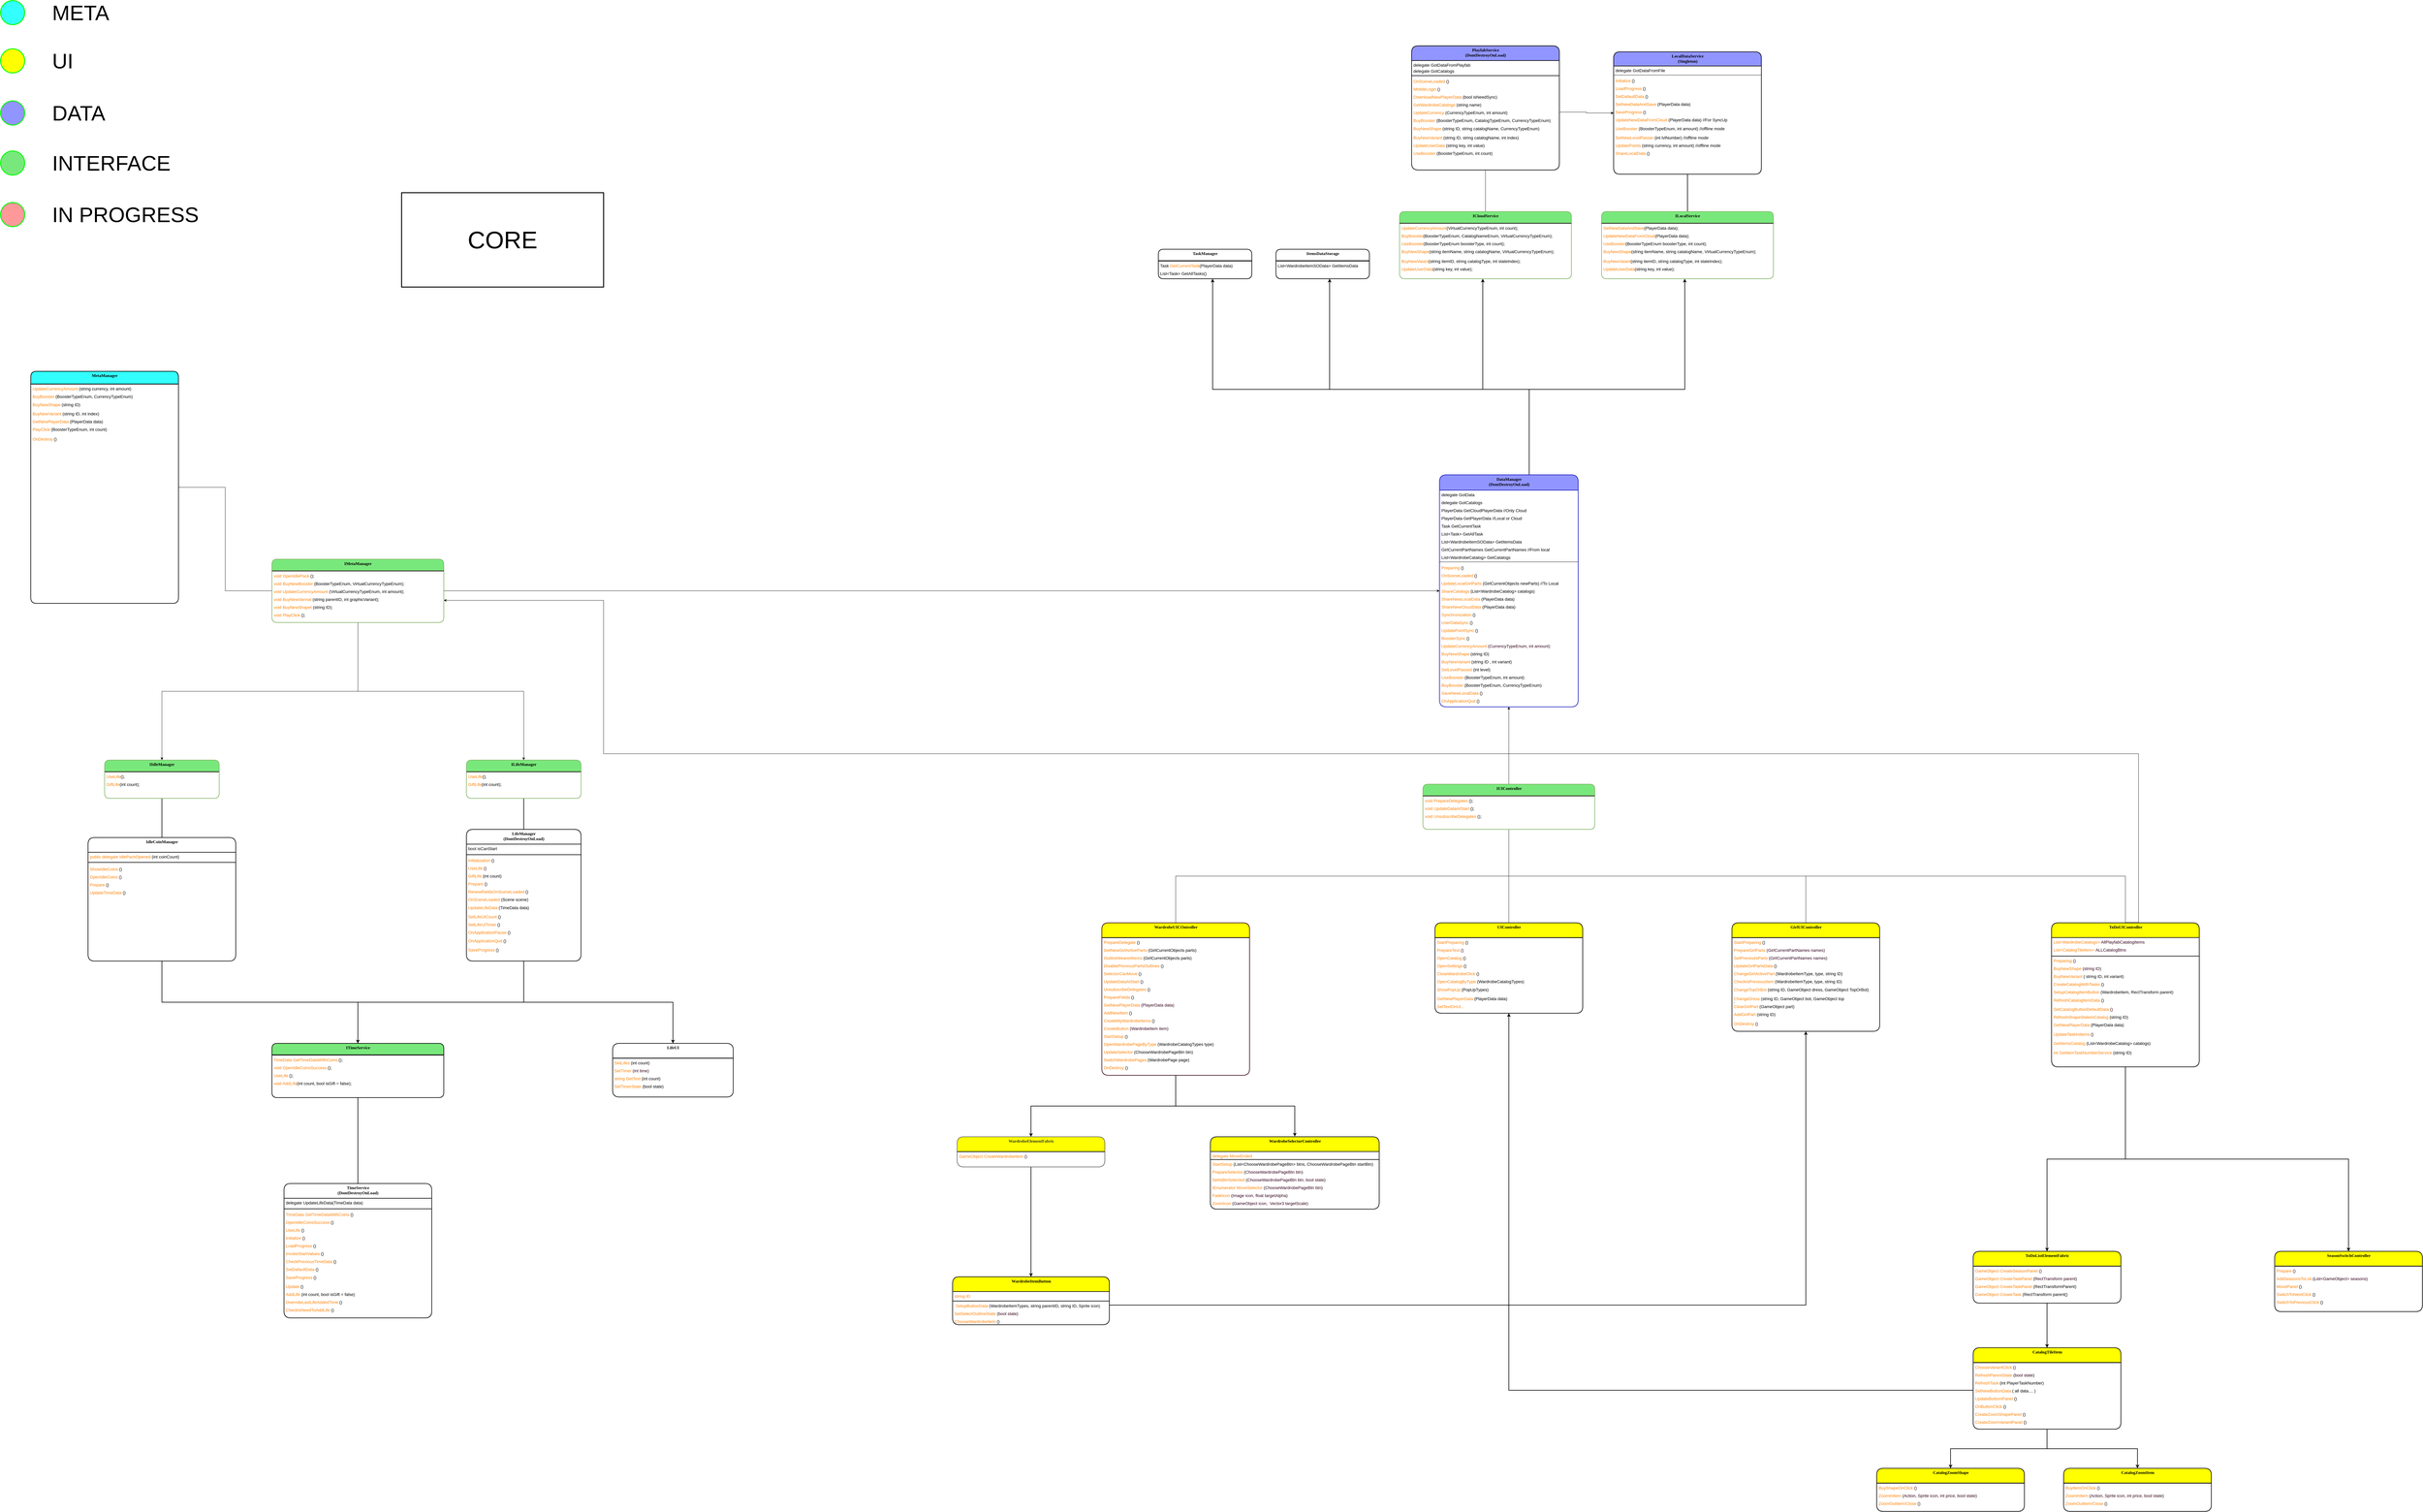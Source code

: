 <mxfile version="12.2.2" type="github" pages="1">
  <diagram name="Page-1" id="6133507b-19e7-1e82-6fc7-422aa6c4b21f">
    <mxGraphModel dx="7552" dy="2789" grid="1" gridSize="10" guides="1" tooltips="1" connect="1" arrows="1" fold="1" page="1" pageScale="1" pageWidth="1100" pageHeight="850" background="#ffffff" math="0" shadow="0">
      <root>
        <mxCell id="0"/>
        <mxCell id="1" parent="0"/>
        <mxCell id="78961159f06e98e8-17" value="PlayfabService&lt;br style=&quot;font-size: 14px;&quot;&gt;(DontDestroyOnLoad)" style="swimlane;html=1;fontStyle=1;align=center;verticalAlign=top;childLayout=stackLayout;horizontal=1;startSize=49;horizontalStack=0;resizeParent=1;resizeLast=0;collapsible=1;marginBottom=0;swimlaneFillColor=#ffffff;rounded=1;shadow=0;comic=0;labelBackgroundColor=none;strokeColor=#000000;strokeWidth=2;fillColor=#9195FF;fontFamily=Verdana;fontSize=14;fontColor=#000000;" parent="1" vertex="1">
          <mxGeometry x="-440" y="-960" width="490" height="412" as="geometry"/>
        </mxCell>
        <mxCell id="78961159f06e98e8-23" value="delegate GotDataFromPlayfab" style="text;html=1;strokeColor=none;fillColor=none;align=left;verticalAlign=top;spacingLeft=4;spacingRight=4;whiteSpace=wrap;overflow=hidden;rotatable=0;points=[[0,0.5],[1,0.5]];portConstraint=eastwest;fontSize=14;horizontal=1;" parent="78961159f06e98e8-17" vertex="1">
          <mxGeometry y="49" width="490" height="20" as="geometry"/>
        </mxCell>
        <mxCell id="78961159f06e98e8-24" value="delegate GotCatalogs&lt;br style=&quot;font-size: 14px;&quot;&gt;" style="text;html=1;strokeColor=none;fillColor=none;align=left;verticalAlign=top;spacingLeft=4;spacingRight=4;whiteSpace=wrap;overflow=hidden;rotatable=0;points=[[0,0.5],[1,0.5]];portConstraint=eastwest;fontSize=14;horizontal=1;" parent="78961159f06e98e8-17" vertex="1">
          <mxGeometry y="69" width="490" height="26" as="geometry"/>
        </mxCell>
        <mxCell id="78961159f06e98e8-19" value="" style="line;html=1;strokeWidth=2;fillColor=none;align=left;verticalAlign=middle;spacingTop=-1;spacingLeft=3;spacingRight=3;rotatable=0;labelPosition=right;points=[];portConstraint=eastwest;fontSize=14;horizontal=1;" parent="78961159f06e98e8-17" vertex="1">
          <mxGeometry y="95" width="490" height="8" as="geometry"/>
        </mxCell>
        <mxCell id="npR2tS8jToTQekjxNc4A-62" value="&lt;font color=&quot;#ff8000&quot;&gt;OnSceneLoaded&lt;/font&gt; ()" style="text;html=1;strokeColor=none;fillColor=none;align=left;verticalAlign=top;spacingLeft=4;spacingRight=4;whiteSpace=wrap;overflow=hidden;rotatable=0;points=[[0,0.5],[1,0.5]];portConstraint=eastwest;fontSize=14;horizontal=1;" parent="78961159f06e98e8-17" vertex="1">
          <mxGeometry y="103" width="490" height="26" as="geometry"/>
        </mxCell>
        <mxCell id="78961159f06e98e8-27" value="&lt;font color=&quot;#ff8000&quot;&gt;MobileLogin &lt;/font&gt;&lt;font color=&quot;#33001a&quot;&gt;()&lt;/font&gt;" style="text;html=1;strokeColor=none;fillColor=none;align=left;verticalAlign=top;spacingLeft=4;spacingRight=4;whiteSpace=wrap;overflow=hidden;rotatable=0;points=[[0,0.5],[1,0.5]];portConstraint=eastwest;fontSize=14;horizontal=1;" parent="78961159f06e98e8-17" vertex="1">
          <mxGeometry y="129" width="490" height="26" as="geometry"/>
        </mxCell>
        <mxCell id="npR2tS8jToTQekjxNc4A-8" value="&lt;font color=&quot;#ff8000&quot;&gt;DownloadNewPlayerData&lt;/font&gt; (bool isNeedSync)" style="text;html=1;strokeColor=none;fillColor=none;align=left;verticalAlign=top;spacingLeft=4;spacingRight=4;whiteSpace=wrap;overflow=hidden;rotatable=0;points=[[0,0.5],[1,0.5]];portConstraint=eastwest;fontSize=14;horizontal=1;" parent="78961159f06e98e8-17" vertex="1">
          <mxGeometry y="155" width="490" height="26" as="geometry"/>
        </mxCell>
        <mxCell id="npR2tS8jToTQekjxNc4A-9" value="&lt;font color=&quot;#ff8000&quot;&gt;GetWardrobeCatalogs&lt;/font&gt; (string name)" style="text;html=1;strokeColor=none;fillColor=none;align=left;verticalAlign=top;spacingLeft=4;spacingRight=4;whiteSpace=wrap;overflow=hidden;rotatable=0;points=[[0,0.5],[1,0.5]];portConstraint=eastwest;fontSize=14;horizontal=1;" parent="78961159f06e98e8-17" vertex="1">
          <mxGeometry y="181" width="490" height="26" as="geometry"/>
        </mxCell>
        <mxCell id="npR2tS8jToTQekjxNc4A-11" value="&lt;font color=&quot;#ff8000&quot;&gt;UpdateCurrency&lt;/font&gt; (CurrencyTypeEnum, int amount)" style="text;html=1;strokeColor=none;fillColor=none;align=left;verticalAlign=top;spacingLeft=4;spacingRight=4;whiteSpace=wrap;overflow=hidden;rotatable=0;points=[[0,0.5],[1,0.5]];portConstraint=eastwest;fontSize=14;horizontal=1;" parent="78961159f06e98e8-17" vertex="1">
          <mxGeometry y="207" width="490" height="26" as="geometry"/>
        </mxCell>
        <mxCell id="npR2tS8jToTQekjxNc4A-12" value="&lt;font color=&quot;#ff8000&quot;&gt;BuyBooster&lt;/font&gt; (BoosterTypeEnum, CatalogTypeEnum, CurrencyTypeEnum)" style="text;html=1;strokeColor=none;fillColor=none;align=left;verticalAlign=top;spacingLeft=4;spacingRight=4;whiteSpace=wrap;overflow=hidden;rotatable=0;points=[[0,0.5],[1,0.5]];portConstraint=eastwest;fontSize=14;horizontal=1;" parent="78961159f06e98e8-17" vertex="1">
          <mxGeometry y="233" width="490" height="27" as="geometry"/>
        </mxCell>
        <mxCell id="npR2tS8jToTQekjxNc4A-23" value="&lt;font color=&quot;#ff8000&quot;&gt;BuyNewShape&lt;/font&gt; (string ID, string catalogName, CurrencyTypeEnum)" style="text;html=1;strokeColor=none;fillColor=none;align=left;verticalAlign=top;spacingLeft=4;spacingRight=4;whiteSpace=wrap;overflow=hidden;rotatable=0;points=[[0,0.5],[1,0.5]];portConstraint=eastwest;fontSize=14;horizontal=1;" parent="78961159f06e98e8-17" vertex="1">
          <mxGeometry y="260" width="490" height="30" as="geometry"/>
        </mxCell>
        <mxCell id="npR2tS8jToTQekjxNc4A-24" value="&lt;font color=&quot;#ff8000&quot;&gt;BuyNewVariant&lt;/font&gt; (string ID, string catalogName, int index)" style="text;html=1;strokeColor=none;fillColor=none;align=left;verticalAlign=top;spacingLeft=4;spacingRight=4;whiteSpace=wrap;overflow=hidden;rotatable=0;points=[[0,0.5],[1,0.5]];portConstraint=eastwest;fontSize=14;horizontal=1;" parent="78961159f06e98e8-17" vertex="1">
          <mxGeometry y="290" width="490" height="26" as="geometry"/>
        </mxCell>
        <mxCell id="npR2tS8jToTQekjxNc4A-25" value="&lt;font color=&quot;#ff8000&quot;&gt;UpdateUserData&lt;/font&gt; (string key, int value)" style="text;html=1;strokeColor=none;fillColor=none;align=left;verticalAlign=top;spacingLeft=4;spacingRight=4;whiteSpace=wrap;overflow=hidden;rotatable=0;points=[[0,0.5],[1,0.5]];portConstraint=eastwest;fontSize=14;horizontal=1;" parent="78961159f06e98e8-17" vertex="1">
          <mxGeometry y="316" width="490" height="26" as="geometry"/>
        </mxCell>
        <mxCell id="npR2tS8jToTQekjxNc4A-26" value="&lt;font color=&quot;#ff8000&quot;&gt;UseBooster&lt;/font&gt; (BoosterTypeEnum, int count)" style="text;html=1;strokeColor=none;fillColor=none;align=left;verticalAlign=top;spacingLeft=4;spacingRight=4;whiteSpace=wrap;overflow=hidden;rotatable=0;points=[[0,0.5],[1,0.5]];portConstraint=eastwest;fontSize=14;horizontal=1;" parent="78961159f06e98e8-17" vertex="1">
          <mxGeometry y="342" width="490" height="37" as="geometry"/>
        </mxCell>
        <mxCell id="npR2tS8jToTQekjxNc4A-1" value="LocalDataService&lt;br style=&quot;font-size: 14px;&quot;&gt;(Singleton)" style="swimlane;html=1;fontStyle=1;align=center;verticalAlign=top;childLayout=stackLayout;horizontal=1;startSize=47;horizontalStack=0;resizeParent=1;resizeLast=0;collapsible=1;marginBottom=0;swimlaneFillColor=#ffffff;rounded=1;shadow=0;comic=0;labelBackgroundColor=none;strokeColor=#000000;strokeWidth=2;fillColor=#9195FF;fontFamily=Verdana;fontSize=14;fontColor=#000000;perimeterSpacing=0;glass=0;" parent="1" vertex="1">
          <mxGeometry x="230" y="-940" width="490" height="406" as="geometry"/>
        </mxCell>
        <mxCell id="npR2tS8jToTQekjxNc4A-2" value="delegate GotDataFromFile" style="text;html=1;strokeColor=none;fillColor=none;align=left;verticalAlign=top;spacingLeft=4;spacingRight=4;whiteSpace=wrap;overflow=hidden;rotatable=0;points=[[0,0.5],[1,0.5]];portConstraint=eastwest;fontSize=14;horizontal=1;" parent="npR2tS8jToTQekjxNc4A-1" vertex="1">
          <mxGeometry y="47" width="490" height="26" as="geometry"/>
        </mxCell>
        <mxCell id="npR2tS8jToTQekjxNc4A-4" value="" style="line;html=1;strokeWidth=1;fillColor=none;align=left;verticalAlign=middle;spacingTop=-1;spacingLeft=3;spacingRight=3;rotatable=0;labelPosition=right;points=[];portConstraint=eastwest;fontSize=14;horizontal=1;" parent="npR2tS8jToTQekjxNc4A-1" vertex="1">
          <mxGeometry y="73" width="490" height="8" as="geometry"/>
        </mxCell>
        <mxCell id="npR2tS8jToTQekjxNc4A-5" value="&lt;font color=&quot;#ff8000&quot;&gt;Initialize&lt;/font&gt; ()" style="text;html=1;strokeColor=none;fillColor=none;align=left;verticalAlign=top;spacingLeft=4;spacingRight=4;whiteSpace=wrap;overflow=hidden;rotatable=0;points=[[0,0.5],[1,0.5]];portConstraint=eastwest;fontSize=14;horizontal=1;" parent="npR2tS8jToTQekjxNc4A-1" vertex="1">
          <mxGeometry y="81" width="490" height="26" as="geometry"/>
        </mxCell>
        <mxCell id="npR2tS8jToTQekjxNc4A-6" value="&lt;font color=&quot;#ff8000&quot;&gt;LoadProgress&lt;/font&gt; ()" style="text;html=1;strokeColor=none;fillColor=none;align=left;verticalAlign=top;spacingLeft=4;spacingRight=4;whiteSpace=wrap;overflow=hidden;rotatable=0;points=[[0,0.5],[1,0.5]];portConstraint=eastwest;fontSize=14;horizontal=1;" parent="npR2tS8jToTQekjxNc4A-1" vertex="1">
          <mxGeometry y="107" width="490" height="26" as="geometry"/>
        </mxCell>
        <mxCell id="npR2tS8jToTQekjxNc4A-7" value="&lt;font color=&quot;#ff8000&quot;&gt;SetDafaultData&lt;/font&gt; ()" style="text;html=1;strokeColor=none;fillColor=none;align=left;verticalAlign=top;spacingLeft=4;spacingRight=4;whiteSpace=wrap;overflow=hidden;rotatable=0;points=[[0,0.5],[1,0.5]];portConstraint=eastwest;fontSize=14;horizontal=1;" parent="npR2tS8jToTQekjxNc4A-1" vertex="1">
          <mxGeometry y="133" width="490" height="26" as="geometry"/>
        </mxCell>
        <mxCell id="npR2tS8jToTQekjxNc4A-42" value="&lt;font color=&quot;#ff8000&quot;&gt;SetNewDataAndSave&lt;/font&gt; (PlayerData data)" style="text;html=1;strokeColor=none;fillColor=none;align=left;verticalAlign=top;spacingLeft=4;spacingRight=4;whiteSpace=wrap;overflow=hidden;rotatable=0;points=[[0,0.5],[1,0.5]];portConstraint=eastwest;fontSize=14;horizontal=1;" parent="npR2tS8jToTQekjxNc4A-1" vertex="1">
          <mxGeometry y="159" width="490" height="26" as="geometry"/>
        </mxCell>
        <mxCell id="npR2tS8jToTQekjxNc4A-41" value="&lt;font color=&quot;#ff8000&quot;&gt;SaveProgress&lt;/font&gt; ()" style="text;html=1;strokeColor=none;fillColor=none;align=left;verticalAlign=top;spacingLeft=4;spacingRight=4;whiteSpace=wrap;overflow=hidden;rotatable=0;points=[[0,0.5],[1,0.5]];portConstraint=eastwest;fontSize=14;horizontal=1;" parent="npR2tS8jToTQekjxNc4A-1" vertex="1">
          <mxGeometry y="185" width="490" height="26" as="geometry"/>
        </mxCell>
        <mxCell id="npR2tS8jToTQekjxNc4A-43" value="&lt;font color=&quot;#ff8000&quot;&gt;UpdateNewDataFromCloud&lt;/font&gt; (PlayerData data) //For SyncUp" style="text;html=1;strokeColor=none;fillColor=none;align=left;verticalAlign=top;spacingLeft=4;spacingRight=4;whiteSpace=wrap;overflow=hidden;rotatable=0;points=[[0,0.5],[1,0.5]];portConstraint=eastwest;fontSize=14;horizontal=1;" parent="npR2tS8jToTQekjxNc4A-1" vertex="1">
          <mxGeometry y="211" width="490" height="29" as="geometry"/>
        </mxCell>
        <mxCell id="npR2tS8jToTQekjxNc4A-44" value="&lt;font color=&quot;#ff8000&quot;&gt;UseBooster&lt;/font&gt; (BoosterTypeEnum, int amount) //offline mode" style="text;html=1;strokeColor=none;fillColor=none;align=left;verticalAlign=top;spacingLeft=4;spacingRight=4;whiteSpace=wrap;overflow=hidden;rotatable=0;points=[[0,0.5],[1,0.5]];portConstraint=eastwest;fontSize=14;horizontal=1;" parent="npR2tS8jToTQekjxNc4A-1" vertex="1">
          <mxGeometry y="240" width="490" height="30" as="geometry"/>
        </mxCell>
        <mxCell id="npR2tS8jToTQekjxNc4A-45" value="&lt;font color=&quot;#ff8000&quot;&gt;SetNewLevelPasser&lt;/font&gt; (int lvlNumber) //offline mode" style="text;html=1;strokeColor=none;fillColor=none;align=left;verticalAlign=top;spacingLeft=4;spacingRight=4;whiteSpace=wrap;overflow=hidden;rotatable=0;points=[[0,0.5],[1,0.5]];portConstraint=eastwest;fontSize=14;horizontal=1;" parent="npR2tS8jToTQekjxNc4A-1" vertex="1">
          <mxGeometry y="270" width="490" height="26" as="geometry"/>
        </mxCell>
        <mxCell id="npR2tS8jToTQekjxNc4A-46" value="&lt;font color=&quot;#ff8000&quot;&gt;UpdatePoints&lt;/font&gt; (string currency, int amount) //offline mode" style="text;html=1;strokeColor=none;fillColor=none;align=left;verticalAlign=top;spacingLeft=4;spacingRight=4;whiteSpace=wrap;overflow=hidden;rotatable=0;points=[[0,0.5],[1,0.5]];portConstraint=eastwest;fontSize=14;horizontal=1;" parent="npR2tS8jToTQekjxNc4A-1" vertex="1">
          <mxGeometry y="296" width="490" height="26" as="geometry"/>
        </mxCell>
        <mxCell id="npR2tS8jToTQekjxNc4A-48" value="&lt;font color=&quot;#ff8000&quot;&gt;ShareLocalData&lt;/font&gt; ()" style="text;html=1;strokeColor=none;fillColor=none;align=left;verticalAlign=top;spacingLeft=4;spacingRight=4;whiteSpace=wrap;overflow=hidden;rotatable=0;points=[[0,0.5],[1,0.5]];portConstraint=eastwest;fontSize=14;horizontal=1;" parent="npR2tS8jToTQekjxNc4A-1" vertex="1">
          <mxGeometry y="322" width="490" height="26" as="geometry"/>
        </mxCell>
        <mxCell id="DVhHBha1H7C7eV6ClFWc-27" style="edgeStyle=orthogonalEdgeStyle;rounded=0;orthogonalLoop=1;jettySize=auto;html=1;exitX=0.5;exitY=0;exitDx=0;exitDy=0;endArrow=classic;endFill=1;strokeWidth=2;" parent="1" source="npR2tS8jToTQekjxNc4A-49" target="DVhHBha1H7C7eV6ClFWc-1" edge="1">
          <mxGeometry relative="1" as="geometry">
            <Array as="points">
              <mxPoint x="-50" y="180"/>
              <mxPoint x="-204" y="180"/>
            </Array>
          </mxGeometry>
        </mxCell>
        <mxCell id="DVhHBha1H7C7eV6ClFWc-149" style="edgeStyle=orthogonalEdgeStyle;rounded=0;orthogonalLoop=1;jettySize=auto;html=1;exitX=0.5;exitY=0;exitDx=0;exitDy=0;startArrow=none;startFill=0;endArrow=classic;endFill=1;strokeWidth=2;" parent="1" source="npR2tS8jToTQekjxNc4A-49" target="DVhHBha1H7C7eV6ClFWc-28" edge="1">
          <mxGeometry relative="1" as="geometry">
            <Array as="points">
              <mxPoint x="-50" y="180"/>
              <mxPoint x="466" y="180"/>
            </Array>
          </mxGeometry>
        </mxCell>
        <mxCell id="DVhHBha1H7C7eV6ClFWc-167" style="edgeStyle=orthogonalEdgeStyle;rounded=0;orthogonalLoop=1;jettySize=auto;html=1;exitX=0.5;exitY=0;exitDx=0;exitDy=0;startArrow=none;startFill=0;endArrow=classic;endFill=1;strokeWidth=2;" parent="1" source="npR2tS8jToTQekjxNc4A-49" target="npR2tS8jToTQekjxNc4A-188" edge="1">
          <mxGeometry relative="1" as="geometry">
            <Array as="points">
              <mxPoint x="-50" y="180"/>
              <mxPoint x="-712" y="180"/>
            </Array>
          </mxGeometry>
        </mxCell>
        <mxCell id="DVhHBha1H7C7eV6ClFWc-171" style="edgeStyle=orthogonalEdgeStyle;rounded=0;orthogonalLoop=1;jettySize=auto;html=1;exitX=0.5;exitY=0;exitDx=0;exitDy=0;startArrow=none;startFill=0;endArrow=classic;endFill=1;strokeWidth=2;" parent="1" source="npR2tS8jToTQekjxNc4A-49" target="npR2tS8jToTQekjxNc4A-182" edge="1">
          <mxGeometry relative="1" as="geometry">
            <Array as="points">
              <mxPoint x="-50" y="180"/>
              <mxPoint x="-1100" y="180"/>
            </Array>
          </mxGeometry>
        </mxCell>
        <mxCell id="npR2tS8jToTQekjxNc4A-49" value="DataManager&lt;br style=&quot;font-size: 14px;&quot;&gt;(DontDestroyOnLoad)" style="swimlane;html=1;fontStyle=1;align=center;verticalAlign=top;childLayout=stackLayout;horizontal=1;startSize=51;horizontalStack=0;resizeParent=1;resizeLast=0;collapsible=1;marginBottom=0;swimlaneFillColor=#ffffff;rounded=1;shadow=0;comic=0;labelBackgroundColor=none;strokeColor=#1919BF;strokeWidth=2;fillColor=#9195FF;fontFamily=Verdana;fontSize=14;" parent="1" vertex="1">
          <mxGeometry x="-347.5" y="463.5" width="460" height="770" as="geometry">
            <mxRectangle x="-280" y="530" width="190" height="51" as="alternateBounds"/>
          </mxGeometry>
        </mxCell>
        <mxCell id="npR2tS8jToTQekjxNc4A-50" value="delegate GotData" style="text;html=1;strokeColor=none;fillColor=none;align=left;verticalAlign=top;spacingLeft=4;spacingRight=4;whiteSpace=wrap;overflow=hidden;rotatable=0;points=[[0,0.5],[1,0.5]];portConstraint=eastwest;fontSize=14;horizontal=1;" parent="npR2tS8jToTQekjxNc4A-49" vertex="1">
          <mxGeometry y="51" width="460" height="26" as="geometry"/>
        </mxCell>
        <mxCell id="npR2tS8jToTQekjxNc4A-119" value="delegate GotCatalogs" style="text;html=1;strokeColor=none;fillColor=none;align=left;verticalAlign=top;spacingLeft=4;spacingRight=4;whiteSpace=wrap;overflow=hidden;rotatable=0;points=[[0,0.5],[1,0.5]];portConstraint=eastwest;fontSize=14;horizontal=1;" parent="npR2tS8jToTQekjxNc4A-49" vertex="1">
          <mxGeometry y="77" width="460" height="26" as="geometry"/>
        </mxCell>
        <mxCell id="npR2tS8jToTQekjxNc4A-120" value="PlayerData GetCloudPlayerData //Only Cloud" style="text;html=1;strokeColor=none;fillColor=none;align=left;verticalAlign=top;spacingLeft=4;spacingRight=4;whiteSpace=wrap;overflow=hidden;rotatable=0;points=[[0,0.5],[1,0.5]];portConstraint=eastwest;fontSize=14;horizontal=1;" parent="npR2tS8jToTQekjxNc4A-49" vertex="1">
          <mxGeometry y="103" width="460" height="26" as="geometry"/>
        </mxCell>
        <mxCell id="npR2tS8jToTQekjxNc4A-125" value="PlayerData GetPlayerData //Local or Cloud" style="text;html=1;strokeColor=none;fillColor=none;align=left;verticalAlign=top;spacingLeft=4;spacingRight=4;whiteSpace=wrap;overflow=hidden;rotatable=0;points=[[0,0.5],[1,0.5]];portConstraint=eastwest;fontSize=14;horizontal=1;" parent="npR2tS8jToTQekjxNc4A-49" vertex="1">
          <mxGeometry y="129" width="460" height="26" as="geometry"/>
        </mxCell>
        <mxCell id="npR2tS8jToTQekjxNc4A-122" value="Task GetCurrentTask" style="text;html=1;strokeColor=none;fillColor=none;align=left;verticalAlign=top;spacingLeft=4;spacingRight=4;whiteSpace=wrap;overflow=hidden;rotatable=0;points=[[0,0.5],[1,0.5]];portConstraint=eastwest;fontSize=14;horizontal=1;" parent="npR2tS8jToTQekjxNc4A-49" vertex="1">
          <mxGeometry y="155" width="460" height="26" as="geometry"/>
        </mxCell>
        <mxCell id="npR2tS8jToTQekjxNc4A-121" value="List&amp;lt;Task&amp;gt; GetAllTask" style="text;html=1;strokeColor=none;fillColor=none;align=left;verticalAlign=top;spacingLeft=4;spacingRight=4;whiteSpace=wrap;overflow=hidden;rotatable=0;points=[[0,0.5],[1,0.5]];portConstraint=eastwest;fontSize=14;horizontal=1;" parent="npR2tS8jToTQekjxNc4A-49" vertex="1">
          <mxGeometry y="181" width="460" height="26" as="geometry"/>
        </mxCell>
        <mxCell id="npR2tS8jToTQekjxNc4A-123" value="List&amp;lt;WardrobeItemSOData&amp;gt; GetItemsData" style="text;html=1;strokeColor=none;fillColor=none;align=left;verticalAlign=top;spacingLeft=4;spacingRight=4;whiteSpace=wrap;overflow=hidden;rotatable=0;points=[[0,0.5],[1,0.5]];portConstraint=eastwest;fontSize=14;horizontal=1;" parent="npR2tS8jToTQekjxNc4A-49" vertex="1">
          <mxGeometry y="207" width="460" height="26" as="geometry"/>
        </mxCell>
        <mxCell id="npR2tS8jToTQekjxNc4A-124" value="GirlCurrentPartNames GetCurrentPartNames //From local&amp;nbsp;" style="text;html=1;strokeColor=none;fillColor=none;align=left;verticalAlign=top;spacingLeft=4;spacingRight=4;whiteSpace=wrap;overflow=hidden;rotatable=0;points=[[0,0.5],[1,0.5]];portConstraint=eastwest;fontSize=14;horizontal=1;" parent="npR2tS8jToTQekjxNc4A-49" vertex="1">
          <mxGeometry y="233" width="460" height="26" as="geometry"/>
        </mxCell>
        <mxCell id="npR2tS8jToTQekjxNc4A-126" value="List&amp;lt;WardrobeCatalog&amp;gt; GetCatalogs" style="text;html=1;strokeColor=none;fillColor=none;align=left;verticalAlign=top;spacingLeft=4;spacingRight=4;whiteSpace=wrap;overflow=hidden;rotatable=0;points=[[0,0.5],[1,0.5]];portConstraint=eastwest;fontSize=14;horizontal=1;" parent="npR2tS8jToTQekjxNc4A-49" vertex="1">
          <mxGeometry y="259" width="460" height="26" as="geometry"/>
        </mxCell>
        <mxCell id="npR2tS8jToTQekjxNc4A-51" value="" style="line;html=1;strokeWidth=1;fillColor=none;align=left;verticalAlign=middle;spacingTop=-1;spacingLeft=3;spacingRight=3;rotatable=0;labelPosition=right;points=[];portConstraint=eastwest;fontSize=14;horizontal=1;" parent="npR2tS8jToTQekjxNc4A-49" vertex="1">
          <mxGeometry y="285" width="460" height="8" as="geometry"/>
        </mxCell>
        <mxCell id="npR2tS8jToTQekjxNc4A-52" value="&lt;font color=&quot;#ff8000&quot;&gt;Preparing&lt;/font&gt; ()" style="text;html=1;strokeColor=none;fillColor=none;align=left;verticalAlign=top;spacingLeft=4;spacingRight=4;whiteSpace=wrap;overflow=hidden;rotatable=0;points=[[0,0.5],[1,0.5]];portConstraint=eastwest;fontSize=14;horizontal=1;" parent="npR2tS8jToTQekjxNc4A-49" vertex="1">
          <mxGeometry y="293" width="460" height="26" as="geometry"/>
        </mxCell>
        <mxCell id="npR2tS8jToTQekjxNc4A-53" value="&lt;font color=&quot;#ff8000&quot;&gt;OnSceneLoaded&lt;/font&gt; ()" style="text;html=1;strokeColor=none;fillColor=none;align=left;verticalAlign=top;spacingLeft=4;spacingRight=4;whiteSpace=wrap;overflow=hidden;rotatable=0;points=[[0,0.5],[1,0.5]];portConstraint=eastwest;fontSize=14;horizontal=1;" parent="npR2tS8jToTQekjxNc4A-49" vertex="1">
          <mxGeometry y="319" width="460" height="26" as="geometry"/>
        </mxCell>
        <mxCell id="npR2tS8jToTQekjxNc4A-54" value="&lt;font color=&quot;#ff8000&quot;&gt;UpdateLocalGirlParts&lt;/font&gt; (GirlCurrentObjects newParts) //To Local" style="text;html=1;strokeColor=none;fillColor=none;align=left;verticalAlign=top;spacingLeft=4;spacingRight=4;whiteSpace=wrap;overflow=hidden;rotatable=0;points=[[0,0.5],[1,0.5]];portConstraint=eastwest;fontSize=14;horizontal=1;" parent="npR2tS8jToTQekjxNc4A-49" vertex="1">
          <mxGeometry y="345" width="460" height="26" as="geometry"/>
        </mxCell>
        <mxCell id="npR2tS8jToTQekjxNc4A-55" value="&lt;font color=&quot;#ff8000&quot;&gt;ShareCatalogs&lt;/font&gt; (List&amp;lt;WardrobeCatalog&amp;gt; catalogs)" style="text;html=1;strokeColor=none;fillColor=none;align=left;verticalAlign=top;spacingLeft=4;spacingRight=4;whiteSpace=wrap;overflow=hidden;rotatable=0;points=[[0,0.5],[1,0.5]];portConstraint=eastwest;fontSize=14;horizontal=1;" parent="npR2tS8jToTQekjxNc4A-49" vertex="1">
          <mxGeometry y="371" width="460" height="26" as="geometry"/>
        </mxCell>
        <mxCell id="npR2tS8jToTQekjxNc4A-56" value="&lt;font color=&quot;#ff8000&quot;&gt;ShareNewLocalData&lt;/font&gt; (PlayerData data)" style="text;html=1;strokeColor=none;fillColor=none;align=left;verticalAlign=top;spacingLeft=4;spacingRight=4;whiteSpace=wrap;overflow=hidden;rotatable=0;points=[[0,0.5],[1,0.5]];portConstraint=eastwest;fontSize=14;horizontal=1;" parent="npR2tS8jToTQekjxNc4A-49" vertex="1">
          <mxGeometry y="397" width="460" height="26" as="geometry"/>
        </mxCell>
        <mxCell id="npR2tS8jToTQekjxNc4A-57" value="&lt;font color=&quot;#ff8000&quot;&gt;ShareNewCloudData&lt;/font&gt; (PlayerData data)" style="text;html=1;strokeColor=none;fillColor=none;align=left;verticalAlign=top;spacingLeft=4;spacingRight=4;whiteSpace=wrap;overflow=hidden;rotatable=0;points=[[0,0.5],[1,0.5]];portConstraint=eastwest;fontSize=14;horizontal=1;" parent="npR2tS8jToTQekjxNc4A-49" vertex="1">
          <mxGeometry y="423" width="460" height="26" as="geometry"/>
        </mxCell>
        <mxCell id="npR2tS8jToTQekjxNc4A-59" value="&lt;font color=&quot;#ff8000&quot;&gt;Synchronization&lt;/font&gt; ()" style="text;html=1;strokeColor=none;fillColor=none;align=left;verticalAlign=top;spacingLeft=4;spacingRight=4;whiteSpace=wrap;overflow=hidden;rotatable=0;points=[[0,0.5],[1,0.5]];portConstraint=eastwest;fontSize=14;horizontal=1;" parent="npR2tS8jToTQekjxNc4A-49" vertex="1">
          <mxGeometry y="449" width="460" height="26" as="geometry"/>
        </mxCell>
        <mxCell id="npR2tS8jToTQekjxNc4A-60" value="&lt;font color=&quot;#ff8000&quot;&gt;UserDataSync&lt;/font&gt; ()" style="text;html=1;strokeColor=none;fillColor=none;align=left;verticalAlign=top;spacingLeft=4;spacingRight=4;whiteSpace=wrap;overflow=hidden;rotatable=0;points=[[0,0.5],[1,0.5]];portConstraint=eastwest;fontSize=14;horizontal=1;" parent="npR2tS8jToTQekjxNc4A-49" vertex="1">
          <mxGeometry y="475" width="460" height="26" as="geometry"/>
        </mxCell>
        <mxCell id="npR2tS8jToTQekjxNc4A-61" value="&lt;span style=&quot;background-color: rgb(255 , 255 , 255)&quot;&gt;&lt;font color=&quot;#ff8000&quot;&gt;UpdatePointSync&lt;/font&gt;&lt;/span&gt; ()" style="text;html=1;strokeColor=none;fillColor=none;align=left;verticalAlign=top;spacingLeft=4;spacingRight=4;whiteSpace=wrap;overflow=hidden;rotatable=0;points=[[0,0.5],[1,0.5]];portConstraint=eastwest;fontSize=14;horizontal=1;" parent="npR2tS8jToTQekjxNc4A-49" vertex="1">
          <mxGeometry y="501" width="460" height="26" as="geometry"/>
        </mxCell>
        <mxCell id="npR2tS8jToTQekjxNc4A-196" value="&lt;font color=&quot;#ff8000&quot;&gt;BoosterSync&lt;/font&gt; ()" style="text;html=1;strokeColor=none;fillColor=none;align=left;verticalAlign=top;spacingLeft=4;spacingRight=4;whiteSpace=wrap;overflow=hidden;rotatable=0;points=[[0,0.5],[1,0.5]];portConstraint=eastwest;fontSize=14;horizontal=1;" parent="npR2tS8jToTQekjxNc4A-49" vertex="1">
          <mxGeometry y="527" width="460" height="26" as="geometry"/>
        </mxCell>
        <mxCell id="npR2tS8jToTQekjxNc4A-202" value="&lt;span&gt;&lt;font color=&quot;#ff8000&quot;&gt;UpdateCurrencyAmount &lt;/font&gt;&lt;font color=&quot;#33001a&quot;&gt;(CurrencyTypeEnum, int amount)&lt;/font&gt;&lt;/span&gt;" style="text;html=1;strokeColor=none;fillColor=none;align=left;verticalAlign=top;spacingLeft=4;spacingRight=4;whiteSpace=wrap;overflow=hidden;rotatable=0;points=[[0,0.5],[1,0.5]];portConstraint=eastwest;fontSize=14;horizontal=1;" parent="npR2tS8jToTQekjxNc4A-49" vertex="1">
          <mxGeometry y="553" width="460" height="26" as="geometry"/>
        </mxCell>
        <mxCell id="npR2tS8jToTQekjxNc4A-203" value="&lt;font color=&quot;#ff8000&quot;&gt;BuyNewShape&lt;/font&gt;&amp;nbsp;(string ID)" style="text;html=1;strokeColor=none;fillColor=none;align=left;verticalAlign=top;spacingLeft=4;spacingRight=4;whiteSpace=wrap;overflow=hidden;rotatable=0;points=[[0,0.5],[1,0.5]];portConstraint=eastwest;fontSize=14;horizontal=1;" parent="npR2tS8jToTQekjxNc4A-49" vertex="1">
          <mxGeometry y="579" width="460" height="26" as="geometry"/>
        </mxCell>
        <mxCell id="npR2tS8jToTQekjxNc4A-205" value="&lt;font color=&quot;#ff8000&quot;&gt;BuyNewVariant&lt;/font&gt;&amp;nbsp;(string ID , int variant)" style="text;html=1;strokeColor=none;fillColor=none;align=left;verticalAlign=top;spacingLeft=4;spacingRight=4;whiteSpace=wrap;overflow=hidden;rotatable=0;points=[[0,0.5],[1,0.5]];portConstraint=eastwest;fontSize=14;horizontal=1;" parent="npR2tS8jToTQekjxNc4A-49" vertex="1">
          <mxGeometry y="605" width="460" height="26" as="geometry"/>
        </mxCell>
        <mxCell id="npR2tS8jToTQekjxNc4A-204" value="&lt;font color=&quot;#ff8000&quot;&gt;SetLevelPassed&lt;/font&gt; (int level)" style="text;html=1;strokeColor=none;fillColor=none;align=left;verticalAlign=top;spacingLeft=4;spacingRight=4;whiteSpace=wrap;overflow=hidden;rotatable=0;points=[[0,0.5],[1,0.5]];portConstraint=eastwest;fontSize=14;horizontal=1;" parent="npR2tS8jToTQekjxNc4A-49" vertex="1">
          <mxGeometry y="631" width="460" height="26" as="geometry"/>
        </mxCell>
        <mxCell id="npR2tS8jToTQekjxNc4A-207" value="&lt;font color=&quot;#ff8000&quot;&gt;UseBooster&lt;/font&gt;&amp;nbsp;(BoosterTypeEnum, int amount)" style="text;html=1;strokeColor=none;fillColor=none;align=left;verticalAlign=top;spacingLeft=4;spacingRight=4;whiteSpace=wrap;overflow=hidden;rotatable=0;points=[[0,0.5],[1,0.5]];portConstraint=eastwest;fontSize=14;horizontal=1;" parent="npR2tS8jToTQekjxNc4A-49" vertex="1">
          <mxGeometry y="657" width="460" height="26" as="geometry"/>
        </mxCell>
        <mxCell id="npR2tS8jToTQekjxNc4A-197" value="&lt;font color=&quot;#ff8000&quot;&gt;BuyBooster&lt;/font&gt; (BoosterTypeEnum, CurrencyTypeEnum)" style="text;html=1;strokeColor=none;fillColor=none;align=left;verticalAlign=top;spacingLeft=4;spacingRight=4;whiteSpace=wrap;overflow=hidden;rotatable=0;points=[[0,0.5],[1,0.5]];portConstraint=eastwest;fontSize=14;horizontal=1;" parent="npR2tS8jToTQekjxNc4A-49" vertex="1">
          <mxGeometry y="683" width="460" height="26" as="geometry"/>
        </mxCell>
        <mxCell id="npR2tS8jToTQekjxNc4A-198" value="&lt;font color=&quot;#ff8000&quot;&gt;SaveNewLocalData&lt;/font&gt; ()" style="text;html=1;strokeColor=none;fillColor=none;align=left;verticalAlign=top;spacingLeft=4;spacingRight=4;whiteSpace=wrap;overflow=hidden;rotatable=0;points=[[0,0.5],[1,0.5]];portConstraint=eastwest;fontSize=14;horizontal=1;" parent="npR2tS8jToTQekjxNc4A-49" vertex="1">
          <mxGeometry y="709" width="460" height="26" as="geometry"/>
        </mxCell>
        <mxCell id="npR2tS8jToTQekjxNc4A-206" value="&lt;font color=&quot;#ff8000&quot;&gt;OnApplicationQuit&lt;/font&gt; ()" style="text;html=1;strokeColor=none;fillColor=none;align=left;verticalAlign=top;spacingLeft=4;spacingRight=4;whiteSpace=wrap;overflow=hidden;rotatable=0;points=[[0,0.5],[1,0.5]];portConstraint=eastwest;fontSize=14;horizontal=1;" parent="npR2tS8jToTQekjxNc4A-49" vertex="1">
          <mxGeometry y="735" width="460" height="26" as="geometry"/>
        </mxCell>
        <mxCell id="npR2tS8jToTQekjxNc4A-182" value="TaskManager" style="swimlane;html=1;fontStyle=1;align=center;verticalAlign=top;childLayout=stackLayout;horizontal=1;startSize=38;horizontalStack=0;resizeParent=1;resizeLast=0;collapsible=1;marginBottom=0;swimlaneFillColor=#ffffff;rounded=1;shadow=0;comic=0;labelBackgroundColor=none;strokeColor=#000000;strokeWidth=2;fillColor=none;fontFamily=Verdana;fontSize=14;fontColor=#000000;" parent="1" vertex="1">
          <mxGeometry x="-1280" y="-285" width="310" height="98" as="geometry"/>
        </mxCell>
        <mxCell id="npR2tS8jToTQekjxNc4A-183" value="" style="line;html=1;strokeWidth=2;fillColor=none;align=left;verticalAlign=middle;spacingTop=-1;spacingLeft=3;spacingRight=3;rotatable=0;labelPosition=right;points=[];portConstraint=eastwest;fontSize=14;horizontal=1;" parent="npR2tS8jToTQekjxNc4A-182" vertex="1">
          <mxGeometry y="38" width="310" height="2" as="geometry"/>
        </mxCell>
        <mxCell id="npR2tS8jToTQekjxNc4A-184" value="Task &lt;font color=&quot;#ff8000&quot;&gt;GetCurrentTask&lt;/font&gt;(PlayerData data)" style="text;html=1;strokeColor=none;fillColor=none;align=left;verticalAlign=top;spacingLeft=4;spacingRight=4;whiteSpace=wrap;overflow=hidden;rotatable=0;points=[[0,0.5],[1,0.5]];portConstraint=eastwest;fontSize=14;horizontal=1;" parent="npR2tS8jToTQekjxNc4A-182" vertex="1">
          <mxGeometry y="40" width="310" height="26" as="geometry"/>
        </mxCell>
        <mxCell id="npR2tS8jToTQekjxNc4A-185" value="List&amp;lt;Task&amp;gt; GetAllTasks()" style="text;html=1;strokeColor=none;fillColor=none;align=left;verticalAlign=top;spacingLeft=4;spacingRight=4;whiteSpace=wrap;overflow=hidden;rotatable=0;points=[[0,0.5],[1,0.5]];portConstraint=eastwest;fontSize=14;horizontal=1;" parent="npR2tS8jToTQekjxNc4A-182" vertex="1">
          <mxGeometry y="66" width="310" height="26" as="geometry"/>
        </mxCell>
        <mxCell id="npR2tS8jToTQekjxNc4A-188" value="ItemsDataStorage" style="swimlane;html=1;fontStyle=1;align=center;verticalAlign=top;childLayout=stackLayout;horizontal=1;startSize=38;horizontalStack=0;resizeParent=1;resizeLast=0;collapsible=1;marginBottom=0;swimlaneFillColor=#ffffff;rounded=1;shadow=0;comic=0;labelBackgroundColor=none;strokeColor=#000000;strokeWidth=2;fillColor=none;fontFamily=Verdana;fontSize=14;fontColor=#000000;" parent="1" vertex="1">
          <mxGeometry x="-890" y="-285" width="310" height="98" as="geometry"/>
        </mxCell>
        <mxCell id="npR2tS8jToTQekjxNc4A-189" value="" style="line;html=1;strokeWidth=2;fillColor=none;align=left;verticalAlign=middle;spacingTop=-1;spacingLeft=3;spacingRight=3;rotatable=0;labelPosition=right;points=[];portConstraint=eastwest;" parent="npR2tS8jToTQekjxNc4A-188" vertex="1">
          <mxGeometry y="38" width="310" height="2" as="geometry"/>
        </mxCell>
        <mxCell id="npR2tS8jToTQekjxNc4A-190" value="List&amp;lt;WardrobeItemSOData&amp;gt; GetItemsData" style="text;html=1;strokeColor=none;fillColor=none;align=left;verticalAlign=top;spacingLeft=4;spacingRight=4;whiteSpace=wrap;overflow=hidden;rotatable=0;points=[[0,0.5],[1,0.5]];portConstraint=eastwest;fontSize=14;" parent="npR2tS8jToTQekjxNc4A-188" vertex="1">
          <mxGeometry y="40" width="310" height="26" as="geometry"/>
        </mxCell>
        <mxCell id="0-FZDtc-DJNURYN2qo7e-33" style="edgeStyle=orthogonalEdgeStyle;rounded=0;orthogonalLoop=1;jettySize=auto;html=1;exitX=1;exitY=0.5;exitDx=0;exitDy=0;endArrow=none;endFill=0;" parent="1" source="npR2tS8jToTQekjxNc4A-208" target="0-FZDtc-DJNURYN2qo7e-24" edge="1">
          <mxGeometry relative="1" as="geometry"/>
        </mxCell>
        <mxCell id="npR2tS8jToTQekjxNc4A-208" value="MetaManager" style="swimlane;html=1;fontStyle=1;align=center;verticalAlign=top;childLayout=stackLayout;horizontal=1;startSize=42;horizontalStack=0;resizeParent=1;resizeLast=0;collapsible=1;marginBottom=0;swimlaneFillColor=#ffffff;rounded=1;shadow=0;comic=0;labelBackgroundColor=none;strokeColor=#000000;strokeWidth=2;fillColor=#33FFFF;fontFamily=Verdana;fontSize=14;fontColor=#000000;" parent="1" vertex="1">
          <mxGeometry x="-5020" y="120" width="490" height="770" as="geometry"/>
        </mxCell>
        <mxCell id="npR2tS8jToTQekjxNc4A-211" value="" style="line;html=1;strokeWidth=2;fillColor=none;align=left;verticalAlign=middle;spacingTop=-1;spacingLeft=3;spacingRight=3;rotatable=0;labelPosition=right;points=[];portConstraint=eastwest;fontSize=14;horizontal=1;" parent="npR2tS8jToTQekjxNc4A-208" vertex="1">
          <mxGeometry y="42" width="490" height="1" as="geometry"/>
        </mxCell>
        <mxCell id="npR2tS8jToTQekjxNc4A-216" value="&lt;font color=&quot;#ff8000&quot;&gt;UpdateCurrencyAmount&lt;/font&gt; (string currency, int amount)" style="text;html=1;strokeColor=none;fillColor=none;align=left;verticalAlign=top;spacingLeft=4;spacingRight=4;whiteSpace=wrap;overflow=hidden;rotatable=0;points=[[0,0.5],[1,0.5]];portConstraint=eastwest;fontSize=14;horizontal=1;" parent="npR2tS8jToTQekjxNc4A-208" vertex="1">
          <mxGeometry y="43" width="490" height="26" as="geometry"/>
        </mxCell>
        <mxCell id="npR2tS8jToTQekjxNc4A-217" value="&lt;font color=&quot;#ff8000&quot;&gt;BuyBooster&lt;/font&gt; (BoosterTypeEnum, CurrencyTypeEnum)" style="text;html=1;strokeColor=none;fillColor=none;align=left;verticalAlign=top;spacingLeft=4;spacingRight=4;whiteSpace=wrap;overflow=hidden;rotatable=0;points=[[0,0.5],[1,0.5]];portConstraint=eastwest;fontSize=14;horizontal=1;" parent="npR2tS8jToTQekjxNc4A-208" vertex="1">
          <mxGeometry y="69" width="490" height="27" as="geometry"/>
        </mxCell>
        <mxCell id="npR2tS8jToTQekjxNc4A-218" value="&lt;font color=&quot;#ff8000&quot;&gt;BuyNewShape&lt;/font&gt; (string ID)" style="text;html=1;strokeColor=none;fillColor=none;align=left;verticalAlign=top;spacingLeft=4;spacingRight=4;whiteSpace=wrap;overflow=hidden;rotatable=0;points=[[0,0.5],[1,0.5]];portConstraint=eastwest;fontSize=14;horizontal=1;" parent="npR2tS8jToTQekjxNc4A-208" vertex="1">
          <mxGeometry y="96" width="490" height="30" as="geometry"/>
        </mxCell>
        <mxCell id="npR2tS8jToTQekjxNc4A-219" value="&lt;font color=&quot;#ff8000&quot;&gt;BuyNewVariant&lt;/font&gt; (string ID, int index)" style="text;html=1;strokeColor=none;fillColor=none;align=left;verticalAlign=top;spacingLeft=4;spacingRight=4;whiteSpace=wrap;overflow=hidden;rotatable=0;points=[[0,0.5],[1,0.5]];portConstraint=eastwest;fontSize=14;horizontal=1;" parent="npR2tS8jToTQekjxNc4A-208" vertex="1">
          <mxGeometry y="126" width="490" height="26" as="geometry"/>
        </mxCell>
        <mxCell id="npR2tS8jToTQekjxNc4A-220" value="&lt;font color=&quot;#ff8000&quot;&gt;GetNewPlayerData&lt;/font&gt; (PlayerData data)" style="text;html=1;strokeColor=none;fillColor=none;align=left;verticalAlign=top;spacingLeft=4;spacingRight=4;whiteSpace=wrap;overflow=hidden;rotatable=0;points=[[0,0.5],[1,0.5]];portConstraint=eastwest;fontSize=14;horizontal=1;" parent="npR2tS8jToTQekjxNc4A-208" vertex="1">
          <mxGeometry y="152" width="490" height="26" as="geometry"/>
        </mxCell>
        <mxCell id="npR2tS8jToTQekjxNc4A-221" value="&lt;font color=&quot;#ff8000&quot;&gt;PlayClick&lt;/font&gt; (BoosterTypeEnum, int count)" style="text;html=1;strokeColor=none;fillColor=none;align=left;verticalAlign=top;spacingLeft=4;spacingRight=4;whiteSpace=wrap;overflow=hidden;rotatable=0;points=[[0,0.5],[1,0.5]];portConstraint=eastwest;fontSize=14;horizontal=1;" parent="npR2tS8jToTQekjxNc4A-208" vertex="1">
          <mxGeometry y="178" width="490" height="32" as="geometry"/>
        </mxCell>
        <mxCell id="npR2tS8jToTQekjxNc4A-224" value="&lt;font color=&quot;#ff8000&quot;&gt;OnDestroy&lt;/font&gt; ()" style="text;html=1;strokeColor=none;fillColor=none;align=left;verticalAlign=top;spacingLeft=4;spacingRight=4;whiteSpace=wrap;overflow=hidden;rotatable=0;points=[[0,0.5],[1,0.5]];portConstraint=eastwest;fontSize=14;horizontal=1;" parent="npR2tS8jToTQekjxNc4A-208" vertex="1">
          <mxGeometry y="210" width="490" height="37" as="geometry"/>
        </mxCell>
        <mxCell id="0-FZDtc-DJNURYN2qo7e-16" style="edgeStyle=orthogonalEdgeStyle;rounded=0;orthogonalLoop=1;jettySize=auto;html=1;exitX=0.5;exitY=0;exitDx=0;exitDy=0;endArrow=none;endFill=0;" parent="1" source="npR2tS8jToTQekjxNc4A-226" target="0-FZDtc-DJNURYN2qo7e-7" edge="1">
          <mxGeometry relative="1" as="geometry"/>
        </mxCell>
        <mxCell id="npR2tS8jToTQekjxNc4A-226" value="UIController&lt;br style=&quot;font-size: 14px&quot;&gt;" style="swimlane;html=1;fontStyle=1;align=center;verticalAlign=top;childLayout=stackLayout;horizontal=1;startSize=49;horizontalStack=0;resizeParent=1;resizeLast=0;collapsible=1;marginBottom=0;swimlaneFillColor=#ffffff;rounded=1;shadow=0;comic=0;labelBackgroundColor=none;strokeColor=#000000;strokeWidth=2;fillColor=#FFFF00;fontFamily=Verdana;fontSize=14;fontColor=#000000;" parent="1" vertex="1">
          <mxGeometry x="-362.5" y="1950" width="490" height="300" as="geometry"/>
        </mxCell>
        <mxCell id="npR2tS8jToTQekjxNc4A-229" value="" style="line;html=1;strokeWidth=2;fillColor=none;align=left;verticalAlign=middle;spacingTop=-1;spacingLeft=3;spacingRight=3;rotatable=0;labelPosition=right;points=[];portConstraint=eastwest;fontSize=14;horizontal=1;" parent="npR2tS8jToTQekjxNc4A-226" vertex="1">
          <mxGeometry y="49" width="490" height="1" as="geometry"/>
        </mxCell>
        <mxCell id="npR2tS8jToTQekjxNc4A-230" value="&lt;font color=&quot;#ff8000&quot;&gt;StartPreparing&lt;/font&gt; ()" style="text;html=1;strokeColor=none;fillColor=none;align=left;verticalAlign=top;spacingLeft=4;spacingRight=4;whiteSpace=wrap;overflow=hidden;rotatable=0;points=[[0,0.5],[1,0.5]];portConstraint=eastwest;fontSize=14;horizontal=1;" parent="npR2tS8jToTQekjxNc4A-226" vertex="1">
          <mxGeometry y="50" width="490" height="26" as="geometry"/>
        </mxCell>
        <mxCell id="npR2tS8jToTQekjxNc4A-231" value="&lt;font color=&quot;#ff8000&quot;&gt;PrepareText&amp;nbsp;&lt;/font&gt;&lt;font color=&quot;#33001a&quot;&gt;()&lt;/font&gt;" style="text;html=1;strokeColor=none;fillColor=none;align=left;verticalAlign=top;spacingLeft=4;spacingRight=4;whiteSpace=wrap;overflow=hidden;rotatable=0;points=[[0,0.5],[1,0.5]];portConstraint=eastwest;fontSize=14;horizontal=1;" parent="npR2tS8jToTQekjxNc4A-226" vertex="1">
          <mxGeometry y="76" width="490" height="26" as="geometry"/>
        </mxCell>
        <mxCell id="npR2tS8jToTQekjxNc4A-232" value="&lt;font color=&quot;#ff8000&quot;&gt;OpenCatalog&lt;/font&gt; ()" style="text;html=1;strokeColor=none;fillColor=none;align=left;verticalAlign=top;spacingLeft=4;spacingRight=4;whiteSpace=wrap;overflow=hidden;rotatable=0;points=[[0,0.5],[1,0.5]];portConstraint=eastwest;fontSize=14;horizontal=1;" parent="npR2tS8jToTQekjxNc4A-226" vertex="1">
          <mxGeometry y="102" width="490" height="26" as="geometry"/>
        </mxCell>
        <mxCell id="npR2tS8jToTQekjxNc4A-233" value="&lt;font color=&quot;#ff8000&quot;&gt;OpenSettings&lt;/font&gt; ()" style="text;html=1;strokeColor=none;fillColor=none;align=left;verticalAlign=top;spacingLeft=4;spacingRight=4;whiteSpace=wrap;overflow=hidden;rotatable=0;points=[[0,0.5],[1,0.5]];portConstraint=eastwest;fontSize=14;horizontal=1;" parent="npR2tS8jToTQekjxNc4A-226" vertex="1">
          <mxGeometry y="128" width="490" height="26" as="geometry"/>
        </mxCell>
        <mxCell id="npR2tS8jToTQekjxNc4A-234" value="&lt;font color=&quot;#ff8000&quot;&gt;CloseWardrobeClick&lt;/font&gt; ()" style="text;html=1;strokeColor=none;fillColor=none;align=left;verticalAlign=top;spacingLeft=4;spacingRight=4;whiteSpace=wrap;overflow=hidden;rotatable=0;points=[[0,0.5],[1,0.5]];portConstraint=eastwest;fontSize=14;horizontal=1;" parent="npR2tS8jToTQekjxNc4A-226" vertex="1">
          <mxGeometry y="154" width="490" height="26" as="geometry"/>
        </mxCell>
        <mxCell id="npR2tS8jToTQekjxNc4A-235" value="&lt;font color=&quot;#ff8000&quot;&gt;OpenCatalogByType&lt;/font&gt; (WardrobeCatalogTypes)" style="text;html=1;strokeColor=none;fillColor=none;align=left;verticalAlign=top;spacingLeft=4;spacingRight=4;whiteSpace=wrap;overflow=hidden;rotatable=0;points=[[0,0.5],[1,0.5]];portConstraint=eastwest;fontSize=14;horizontal=1;" parent="npR2tS8jToTQekjxNc4A-226" vertex="1">
          <mxGeometry y="180" width="490" height="27" as="geometry"/>
        </mxCell>
        <mxCell id="npR2tS8jToTQekjxNc4A-236" value="&lt;font color=&quot;#ff8000&quot;&gt;ShowPopUp&lt;/font&gt; (PopUpTypes)" style="text;html=1;strokeColor=none;fillColor=none;align=left;verticalAlign=top;spacingLeft=4;spacingRight=4;whiteSpace=wrap;overflow=hidden;rotatable=0;points=[[0,0.5],[1,0.5]];portConstraint=eastwest;fontSize=14;horizontal=1;" parent="npR2tS8jToTQekjxNc4A-226" vertex="1">
          <mxGeometry y="207" width="490" height="30" as="geometry"/>
        </mxCell>
        <mxCell id="npR2tS8jToTQekjxNc4A-237" value="&lt;font color=&quot;#ff8000&quot;&gt;GetNewPlayerData&lt;/font&gt; (PlayerData data)" style="text;html=1;strokeColor=none;fillColor=none;align=left;verticalAlign=top;spacingLeft=4;spacingRight=4;whiteSpace=wrap;overflow=hidden;rotatable=0;points=[[0,0.5],[1,0.5]];portConstraint=eastwest;fontSize=14;horizontal=1;" parent="npR2tS8jToTQekjxNc4A-226" vertex="1">
          <mxGeometry y="237" width="490" height="26" as="geometry"/>
        </mxCell>
        <mxCell id="npR2tS8jToTQekjxNc4A-238" value="&lt;font color=&quot;#ff8000&quot;&gt;SetTextOnUI...&lt;/font&gt;" style="text;html=1;strokeColor=none;fillColor=none;align=left;verticalAlign=top;spacingLeft=4;spacingRight=4;whiteSpace=wrap;overflow=hidden;rotatable=0;points=[[0,0.5],[1,0.5]];portConstraint=eastwest;fontSize=14;horizontal=1;" parent="npR2tS8jToTQekjxNc4A-226" vertex="1">
          <mxGeometry y="263" width="490" height="26" as="geometry"/>
        </mxCell>
        <mxCell id="0-FZDtc-DJNURYN2qo7e-18" style="edgeStyle=orthogonalEdgeStyle;rounded=0;orthogonalLoop=1;jettySize=auto;html=1;exitX=0.5;exitY=0;exitDx=0;exitDy=0;endArrow=none;endFill=0;" parent="1" source="npR2tS8jToTQekjxNc4A-242" target="0-FZDtc-DJNURYN2qo7e-7" edge="1">
          <mxGeometry relative="1" as="geometry"/>
        </mxCell>
        <mxCell id="npR2tS8jToTQekjxNc4A-242" value="GirlUIController&lt;br style=&quot;font-size: 14px&quot;&gt;" style="swimlane;html=1;fontStyle=1;align=center;verticalAlign=top;childLayout=stackLayout;horizontal=1;startSize=49;horizontalStack=0;resizeParent=1;resizeLast=0;collapsible=1;marginBottom=0;swimlaneFillColor=#ffffff;rounded=1;shadow=0;comic=0;labelBackgroundColor=none;strokeColor=#000000;strokeWidth=2;fillColor=#FFFF00;fontFamily=Verdana;fontSize=14;fontColor=#000000;" parent="1" vertex="1">
          <mxGeometry x="622.5" y="1950" width="490" height="360" as="geometry"/>
        </mxCell>
        <mxCell id="npR2tS8jToTQekjxNc4A-245" value="" style="line;html=1;strokeWidth=2;fillColor=none;align=left;verticalAlign=middle;spacingTop=-1;spacingLeft=3;spacingRight=3;rotatable=0;labelPosition=right;points=[];portConstraint=eastwest;fontSize=14;horizontal=1;" parent="npR2tS8jToTQekjxNc4A-242" vertex="1">
          <mxGeometry y="49" width="490" height="1" as="geometry"/>
        </mxCell>
        <mxCell id="npR2tS8jToTQekjxNc4A-246" value="&lt;font color=&quot;#ff8000&quot;&gt;StartPreparing&lt;/font&gt; ()" style="text;html=1;strokeColor=none;fillColor=none;align=left;verticalAlign=top;spacingLeft=4;spacingRight=4;whiteSpace=wrap;overflow=hidden;rotatable=0;points=[[0,0.5],[1,0.5]];portConstraint=eastwest;fontSize=14;horizontal=1;" parent="npR2tS8jToTQekjxNc4A-242" vertex="1">
          <mxGeometry y="50" width="490" height="26" as="geometry"/>
        </mxCell>
        <mxCell id="npR2tS8jToTQekjxNc4A-247" value="&lt;font color=&quot;#ff8000&quot;&gt;PrepareGirlParts&amp;nbsp;&lt;/font&gt;&lt;font color=&quot;#33001a&quot;&gt;(GirlCurrentPartNames names)&lt;/font&gt;" style="text;html=1;strokeColor=none;fillColor=none;align=left;verticalAlign=top;spacingLeft=4;spacingRight=4;whiteSpace=wrap;overflow=hidden;rotatable=0;points=[[0,0.5],[1,0.5]];portConstraint=eastwest;fontSize=14;horizontal=1;" parent="npR2tS8jToTQekjxNc4A-242" vertex="1">
          <mxGeometry y="76" width="490" height="26" as="geometry"/>
        </mxCell>
        <mxCell id="npR2tS8jToTQekjxNc4A-248" value="&lt;font color=&quot;#ff8000&quot;&gt;SetPrevioutsParts&lt;/font&gt; (&lt;span style=&quot;color: rgb(51 , 0 , 26)&quot;&gt;GirlCurrentPartNames names&lt;/span&gt;)" style="text;html=1;strokeColor=none;fillColor=none;align=left;verticalAlign=top;spacingLeft=4;spacingRight=4;whiteSpace=wrap;overflow=hidden;rotatable=0;points=[[0,0.5],[1,0.5]];portConstraint=eastwest;fontSize=14;horizontal=1;" parent="npR2tS8jToTQekjxNc4A-242" vertex="1">
          <mxGeometry y="102" width="490" height="26" as="geometry"/>
        </mxCell>
        <mxCell id="npR2tS8jToTQekjxNc4A-249" value="&lt;font color=&quot;#ff8000&quot;&gt;UpdateGirlPartsData&lt;/font&gt; ()" style="text;html=1;strokeColor=none;fillColor=none;align=left;verticalAlign=top;spacingLeft=4;spacingRight=4;whiteSpace=wrap;overflow=hidden;rotatable=0;points=[[0,0.5],[1,0.5]];portConstraint=eastwest;fontSize=14;horizontal=1;" parent="npR2tS8jToTQekjxNc4A-242" vertex="1">
          <mxGeometry y="128" width="490" height="26" as="geometry"/>
        </mxCell>
        <mxCell id="npR2tS8jToTQekjxNc4A-250" value="&lt;font color=&quot;#ff8000&quot;&gt;ChangeGirlActivePart&lt;/font&gt; (WardrobeItemType, type, string ID)" style="text;html=1;strokeColor=none;fillColor=none;align=left;verticalAlign=top;spacingLeft=4;spacingRight=4;whiteSpace=wrap;overflow=hidden;rotatable=0;points=[[0,0.5],[1,0.5]];portConstraint=eastwest;fontSize=14;horizontal=1;" parent="npR2tS8jToTQekjxNc4A-242" vertex="1">
          <mxGeometry y="154" width="490" height="26" as="geometry"/>
        </mxCell>
        <mxCell id="npR2tS8jToTQekjxNc4A-251" value="&lt;font color=&quot;#ff8000&quot;&gt;CheckIsPreviousItem&lt;/font&gt; (WardrobeItemType, type, string ID)" style="text;html=1;strokeColor=none;fillColor=none;align=left;verticalAlign=top;spacingLeft=4;spacingRight=4;whiteSpace=wrap;overflow=hidden;rotatable=0;points=[[0,0.5],[1,0.5]];portConstraint=eastwest;fontSize=14;horizontal=1;" parent="npR2tS8jToTQekjxNc4A-242" vertex="1">
          <mxGeometry y="180" width="490" height="27" as="geometry"/>
        </mxCell>
        <mxCell id="npR2tS8jToTQekjxNc4A-252" value="&lt;font color=&quot;#ff8000&quot;&gt;ChangeTopOrBot&lt;/font&gt; (string ID, GameObject dress, GameObject TopOrBot)" style="text;html=1;strokeColor=none;fillColor=none;align=left;verticalAlign=top;spacingLeft=4;spacingRight=4;whiteSpace=wrap;overflow=hidden;rotatable=0;points=[[0,0.5],[1,0.5]];portConstraint=eastwest;fontSize=14;horizontal=1;" parent="npR2tS8jToTQekjxNc4A-242" vertex="1">
          <mxGeometry y="207" width="490" height="30" as="geometry"/>
        </mxCell>
        <mxCell id="npR2tS8jToTQekjxNc4A-253" value="&lt;span&gt;&lt;font color=&quot;#ff8000&quot;&gt;ChangeDress &lt;/font&gt;&lt;font color=&quot;#33001a&quot;&gt;(&lt;/font&gt;&lt;/span&gt;string ID, GameObject bot, GameObject top&lt;span&gt;&lt;font color=&quot;#33001a&quot;&gt;&lt;br&gt;)&lt;/font&gt;&lt;/span&gt;" style="text;html=1;strokeColor=none;fillColor=none;align=left;verticalAlign=top;spacingLeft=4;spacingRight=4;whiteSpace=wrap;overflow=hidden;rotatable=0;points=[[0,0.5],[1,0.5]];portConstraint=eastwest;fontSize=14;horizontal=1;" parent="npR2tS8jToTQekjxNc4A-242" vertex="1">
          <mxGeometry y="237" width="490" height="26" as="geometry"/>
        </mxCell>
        <mxCell id="npR2tS8jToTQekjxNc4A-254" value="&lt;font color=&quot;#ff8000&quot;&gt;ClearGirlPart&lt;/font&gt; (GameObject part)" style="text;html=1;strokeColor=none;fillColor=none;align=left;verticalAlign=top;spacingLeft=4;spacingRight=4;whiteSpace=wrap;overflow=hidden;rotatable=0;points=[[0,0.5],[1,0.5]];portConstraint=eastwest;fontSize=14;horizontal=1;" parent="npR2tS8jToTQekjxNc4A-242" vertex="1">
          <mxGeometry y="263" width="490" height="26" as="geometry"/>
        </mxCell>
        <mxCell id="npR2tS8jToTQekjxNc4A-255" value="&lt;font color=&quot;#ff8000&quot;&gt;AddGirlPart&lt;/font&gt;&amp;nbsp;(string ID)&lt;br&gt;" style="text;html=1;strokeColor=none;fillColor=none;align=left;verticalAlign=top;spacingLeft=4;spacingRight=4;whiteSpace=wrap;overflow=hidden;rotatable=0;points=[[0,0.5],[1,0.5]];portConstraint=eastwest;fontSize=14;horizontal=1;" parent="npR2tS8jToTQekjxNc4A-242" vertex="1">
          <mxGeometry y="289" width="490" height="31" as="geometry"/>
        </mxCell>
        <mxCell id="npR2tS8jToTQekjxNc4A-257" value="&lt;span&gt;&lt;font color=&quot;#ff8000&quot;&gt;OnDestroy &lt;/font&gt;&lt;font color=&quot;#33001a&quot;&gt;()&lt;/font&gt;&lt;/span&gt;" style="text;html=1;strokeColor=none;fillColor=none;align=left;verticalAlign=top;spacingLeft=4;spacingRight=4;whiteSpace=wrap;overflow=hidden;rotatable=0;points=[[0,0.5],[1,0.5]];portConstraint=eastwest;fontSize=14;horizontal=1;" parent="npR2tS8jToTQekjxNc4A-242" vertex="1">
          <mxGeometry y="320" width="490" height="30" as="geometry"/>
        </mxCell>
        <mxCell id="PgGPPP8MOYbrV4_IMn0y-50" style="edgeStyle=orthogonalEdgeStyle;rounded=0;orthogonalLoop=1;jettySize=auto;html=1;exitX=0.5;exitY=1;exitDx=0;exitDy=0;strokeWidth=2;" parent="1" source="PgGPPP8MOYbrV4_IMn0y-1" target="PgGPPP8MOYbrV4_IMn0y-33" edge="1">
          <mxGeometry relative="1" as="geometry"/>
        </mxCell>
        <mxCell id="PgGPPP8MOYbrV4_IMn0y-59" style="edgeStyle=orthogonalEdgeStyle;rounded=0;orthogonalLoop=1;jettySize=auto;html=1;exitX=0.5;exitY=1;exitDx=0;exitDy=0;strokeWidth=2;" parent="1" source="PgGPPP8MOYbrV4_IMn0y-1" target="PgGPPP8MOYbrV4_IMn0y-51" edge="1">
          <mxGeometry relative="1" as="geometry"/>
        </mxCell>
        <mxCell id="0-FZDtc-DJNURYN2qo7e-19" style="edgeStyle=orthogonalEdgeStyle;rounded=0;orthogonalLoop=1;jettySize=auto;html=1;exitX=0.5;exitY=0;exitDx=0;exitDy=0;endArrow=none;endFill=0;" parent="1" source="PgGPPP8MOYbrV4_IMn0y-1" target="0-FZDtc-DJNURYN2qo7e-7" edge="1">
          <mxGeometry relative="1" as="geometry"/>
        </mxCell>
        <mxCell id="0-FZDtc-DJNURYN2qo7e-34" style="edgeStyle=orthogonalEdgeStyle;rounded=0;orthogonalLoop=1;jettySize=auto;html=1;exitX=0.5;exitY=0;exitDx=0;exitDy=0;endArrow=classic;endFill=1;" parent="1" source="PgGPPP8MOYbrV4_IMn0y-1" target="0-FZDtc-DJNURYN2qo7e-24" edge="1">
          <mxGeometry relative="1" as="geometry">
            <Array as="points">
              <mxPoint x="1971" y="1949"/>
              <mxPoint x="1971" y="1389"/>
              <mxPoint x="-3120" y="1389"/>
              <mxPoint x="-3120" y="880"/>
            </Array>
          </mxGeometry>
        </mxCell>
        <mxCell id="PgGPPP8MOYbrV4_IMn0y-1" value="ToDoUIController" style="swimlane;html=1;fontStyle=1;align=center;verticalAlign=top;childLayout=stackLayout;horizontal=1;startSize=49;horizontalStack=0;resizeParent=1;resizeLast=0;collapsible=1;marginBottom=0;swimlaneFillColor=#ffffff;rounded=1;shadow=0;comic=0;labelBackgroundColor=none;strokeColor=#000000;strokeWidth=2;fillColor=#FFFF00;fontFamily=Verdana;fontSize=14;fontColor=#000000;" parent="1" vertex="1">
          <mxGeometry x="1682.5" y="1950" width="490" height="478" as="geometry"/>
        </mxCell>
        <mxCell id="PgGPPP8MOYbrV4_IMn0y-3" value="&lt;font color=&quot;#ff8000&quot;&gt;List&amp;lt;WardrobeCatalogs&amp;gt; &lt;/font&gt;&lt;font color=&quot;#33001a&quot;&gt;AllPlayfabCatalogItems&lt;/font&gt;" style="text;html=1;strokeColor=none;fillColor=none;align=left;verticalAlign=top;spacingLeft=4;spacingRight=4;whiteSpace=wrap;overflow=hidden;rotatable=0;points=[[0,0.5],[1,0.5]];portConstraint=eastwest;fontSize=14;horizontal=1;" parent="PgGPPP8MOYbrV4_IMn0y-1" vertex="1">
          <mxGeometry y="49" width="490" height="26" as="geometry"/>
        </mxCell>
        <mxCell id="PgGPPP8MOYbrV4_IMn0y-15" value="&lt;font color=&quot;#ff8000&quot;&gt;List&amp;lt;CatalogTileItem&amp;gt;&amp;nbsp;&lt;/font&gt;&lt;font color=&quot;#33001a&quot;&gt;ALLCatalogBtns&lt;/font&gt;" style="text;html=1;strokeColor=none;fillColor=none;align=left;verticalAlign=top;spacingLeft=4;spacingRight=4;whiteSpace=wrap;overflow=hidden;rotatable=0;points=[[0,0.5],[1,0.5]];portConstraint=eastwest;fontSize=14;horizontal=1;" parent="PgGPPP8MOYbrV4_IMn0y-1" vertex="1">
          <mxGeometry y="75" width="490" height="35" as="geometry"/>
        </mxCell>
        <mxCell id="PgGPPP8MOYbrV4_IMn0y-2" value="" style="line;html=1;strokeWidth=2;fillColor=none;align=left;verticalAlign=middle;spacingTop=-1;spacingLeft=3;spacingRight=3;rotatable=0;labelPosition=right;points=[];portConstraint=eastwest;fontSize=14;horizontal=1;" parent="PgGPPP8MOYbrV4_IMn0y-1" vertex="1">
          <mxGeometry y="110" width="490" height="1" as="geometry"/>
        </mxCell>
        <mxCell id="PgGPPP8MOYbrV4_IMn0y-4" value="&lt;font color=&quot;#ff8000&quot;&gt;Preparing&amp;nbsp;&lt;/font&gt;&lt;font color=&quot;#33001a&quot;&gt;()&lt;/font&gt;" style="text;html=1;strokeColor=none;fillColor=none;align=left;verticalAlign=top;spacingLeft=4;spacingRight=4;whiteSpace=wrap;overflow=hidden;rotatable=0;points=[[0,0.5],[1,0.5]];portConstraint=eastwest;fontSize=14;horizontal=1;" parent="PgGPPP8MOYbrV4_IMn0y-1" vertex="1">
          <mxGeometry y="111" width="490" height="26" as="geometry"/>
        </mxCell>
        <mxCell id="PgGPPP8MOYbrV4_IMn0y-5" value="&lt;font color=&quot;#ff8000&quot;&gt;BuyNewShape&lt;/font&gt; (&lt;font color=&quot;#33001a&quot;&gt;&lt;span&gt;string ID&lt;/span&gt;&lt;/font&gt;)" style="text;html=1;strokeColor=none;fillColor=none;align=left;verticalAlign=top;spacingLeft=4;spacingRight=4;whiteSpace=wrap;overflow=hidden;rotatable=0;points=[[0,0.5],[1,0.5]];portConstraint=eastwest;fontSize=14;horizontal=1;" parent="PgGPPP8MOYbrV4_IMn0y-1" vertex="1">
          <mxGeometry y="137" width="490" height="26" as="geometry"/>
        </mxCell>
        <mxCell id="PgGPPP8MOYbrV4_IMn0y-6" value="&lt;font color=&quot;#ff8000&quot;&gt;BuyNewVariant&lt;/font&gt; ( string ID, int variant)" style="text;html=1;strokeColor=none;fillColor=none;align=left;verticalAlign=top;spacingLeft=4;spacingRight=4;whiteSpace=wrap;overflow=hidden;rotatable=0;points=[[0,0.5],[1,0.5]];portConstraint=eastwest;fontSize=14;horizontal=1;" parent="PgGPPP8MOYbrV4_IMn0y-1" vertex="1">
          <mxGeometry y="163" width="490" height="26" as="geometry"/>
        </mxCell>
        <mxCell id="PgGPPP8MOYbrV4_IMn0y-7" value="&lt;font color=&quot;#ff8000&quot;&gt;CreateCatalogWithTasks&lt;/font&gt; ()" style="text;html=1;strokeColor=none;fillColor=none;align=left;verticalAlign=top;spacingLeft=4;spacingRight=4;whiteSpace=wrap;overflow=hidden;rotatable=0;points=[[0,0.5],[1,0.5]];portConstraint=eastwest;fontSize=14;horizontal=1;" parent="PgGPPP8MOYbrV4_IMn0y-1" vertex="1">
          <mxGeometry y="189" width="490" height="26" as="geometry"/>
        </mxCell>
        <mxCell id="PgGPPP8MOYbrV4_IMn0y-8" value="&lt;font color=&quot;#ff8000&quot;&gt;SetupCatalogItemButton&lt;/font&gt; (WardrobeItem, RectTransform parent)" style="text;html=1;strokeColor=none;fillColor=none;align=left;verticalAlign=top;spacingLeft=4;spacingRight=4;whiteSpace=wrap;overflow=hidden;rotatable=0;points=[[0,0.5],[1,0.5]];portConstraint=eastwest;fontSize=14;horizontal=1;" parent="PgGPPP8MOYbrV4_IMn0y-1" vertex="1">
          <mxGeometry y="215" width="490" height="27" as="geometry"/>
        </mxCell>
        <mxCell id="PgGPPP8MOYbrV4_IMn0y-9" value="&lt;font color=&quot;#ff8000&quot;&gt;RefreshCatalogItemData&lt;/font&gt; ()" style="text;html=1;strokeColor=none;fillColor=none;align=left;verticalAlign=top;spacingLeft=4;spacingRight=4;whiteSpace=wrap;overflow=hidden;rotatable=0;points=[[0,0.5],[1,0.5]];portConstraint=eastwest;fontSize=14;horizontal=1;" parent="PgGPPP8MOYbrV4_IMn0y-1" vertex="1">
          <mxGeometry y="242" width="490" height="30" as="geometry"/>
        </mxCell>
        <mxCell id="PgGPPP8MOYbrV4_IMn0y-10" value="&lt;span&gt;&lt;font color=&quot;#ff8000&quot;&gt;SetCatalogButtonDefaultData&amp;nbsp;&lt;/font&gt;&lt;font color=&quot;#33001a&quot;&gt;()&lt;/font&gt;&lt;/span&gt;&lt;span&gt;&lt;font color=&quot;#33001a&quot;&gt;&lt;br&gt;&lt;/font&gt;&lt;/span&gt;" style="text;html=1;strokeColor=none;fillColor=none;align=left;verticalAlign=top;spacingLeft=4;spacingRight=4;whiteSpace=wrap;overflow=hidden;rotatable=0;points=[[0,0.5],[1,0.5]];portConstraint=eastwest;fontSize=14;horizontal=1;" parent="PgGPPP8MOYbrV4_IMn0y-1" vertex="1">
          <mxGeometry y="272" width="490" height="26" as="geometry"/>
        </mxCell>
        <mxCell id="PgGPPP8MOYbrV4_IMn0y-11" value="&lt;font color=&quot;#ff8000&quot;&gt;RefreshShapeStateInCatalog&lt;/font&gt; (string ID)" style="text;html=1;strokeColor=none;fillColor=none;align=left;verticalAlign=top;spacingLeft=4;spacingRight=4;whiteSpace=wrap;overflow=hidden;rotatable=0;points=[[0,0.5],[1,0.5]];portConstraint=eastwest;fontSize=14;horizontal=1;" parent="PgGPPP8MOYbrV4_IMn0y-1" vertex="1">
          <mxGeometry y="298" width="490" height="26" as="geometry"/>
        </mxCell>
        <mxCell id="PgGPPP8MOYbrV4_IMn0y-12" value="&lt;font color=&quot;#ff8000&quot;&gt;GetNewPlayerData&lt;/font&gt;&amp;nbsp;(PlayerData data)" style="text;html=1;strokeColor=none;fillColor=none;align=left;verticalAlign=top;spacingLeft=4;spacingRight=4;whiteSpace=wrap;overflow=hidden;rotatable=0;points=[[0,0.5],[1,0.5]];portConstraint=eastwest;fontSize=14;horizontal=1;" parent="PgGPPP8MOYbrV4_IMn0y-1" vertex="1">
          <mxGeometry y="324" width="490" height="31" as="geometry"/>
        </mxCell>
        <mxCell id="PgGPPP8MOYbrV4_IMn0y-14" value="&lt;span&gt;&lt;font color=&quot;#ff8000&quot;&gt;UpdateTaskInItems&amp;nbsp;&lt;/font&gt;&lt;font color=&quot;#33001a&quot;&gt;()&lt;/font&gt;&lt;/span&gt;" style="text;html=1;strokeColor=none;fillColor=none;align=left;verticalAlign=top;spacingLeft=4;spacingRight=4;whiteSpace=wrap;overflow=hidden;rotatable=0;points=[[0,0.5],[1,0.5]];portConstraint=eastwest;fontSize=14;horizontal=1;" parent="PgGPPP8MOYbrV4_IMn0y-1" vertex="1">
          <mxGeometry y="355" width="490" height="30" as="geometry"/>
        </mxCell>
        <mxCell id="PgGPPP8MOYbrV4_IMn0y-16" value="&lt;font color=&quot;#ff8000&quot;&gt;GetItemsCatalog&lt;/font&gt;&amp;nbsp;(List&amp;lt;WardrobeCatalog&amp;gt; catalogs)" style="text;html=1;strokeColor=none;fillColor=none;align=left;verticalAlign=top;spacingLeft=4;spacingRight=4;whiteSpace=wrap;overflow=hidden;rotatable=0;points=[[0,0.5],[1,0.5]];portConstraint=eastwest;fontSize=14;horizontal=1;" parent="PgGPPP8MOYbrV4_IMn0y-1" vertex="1">
          <mxGeometry y="385" width="490" height="31" as="geometry"/>
        </mxCell>
        <mxCell id="PgGPPP8MOYbrV4_IMn0y-17" value="&lt;font color=&quot;#ff8000&quot;&gt;int GetItemTaskNumberService&lt;/font&gt;&amp;nbsp;(string ID)" style="text;html=1;strokeColor=none;fillColor=none;align=left;verticalAlign=top;spacingLeft=4;spacingRight=4;whiteSpace=wrap;overflow=hidden;rotatable=0;points=[[0,0.5],[1,0.5]];portConstraint=eastwest;fontSize=14;horizontal=1;" parent="PgGPPP8MOYbrV4_IMn0y-1" vertex="1">
          <mxGeometry y="416" width="490" height="31" as="geometry"/>
        </mxCell>
        <mxCell id="DVhHBha1H7C7eV6ClFWc-189" style="edgeStyle=orthogonalEdgeStyle;rounded=0;orthogonalLoop=1;jettySize=auto;html=1;exitX=0.5;exitY=1;exitDx=0;exitDy=0;startArrow=none;startFill=0;endArrow=classic;endFill=1;strokeWidth=2;" parent="1" source="PgGPPP8MOYbrV4_IMn0y-33" target="PgGPPP8MOYbrV4_IMn0y-88" edge="1">
          <mxGeometry relative="1" as="geometry"/>
        </mxCell>
        <mxCell id="PgGPPP8MOYbrV4_IMn0y-33" value="ToDoListElementFabric" style="swimlane;html=1;fontStyle=1;align=center;verticalAlign=top;childLayout=stackLayout;horizontal=1;startSize=49;horizontalStack=0;resizeParent=1;resizeLast=0;collapsible=1;marginBottom=0;swimlaneFillColor=#ffffff;rounded=1;shadow=0;comic=0;labelBackgroundColor=none;strokeColor=#000000;strokeWidth=2;fillColor=#FFFF00;fontFamily=Verdana;fontSize=14;fontColor=#000000;" parent="1" vertex="1">
          <mxGeometry x="1422.5" y="3040" width="490" height="172" as="geometry"/>
        </mxCell>
        <mxCell id="PgGPPP8MOYbrV4_IMn0y-36" value="" style="line;html=1;strokeWidth=2;fillColor=none;align=left;verticalAlign=middle;spacingTop=-1;spacingLeft=3;spacingRight=3;rotatable=0;labelPosition=right;points=[];portConstraint=eastwest;fontSize=14;horizontal=1;" parent="PgGPPP8MOYbrV4_IMn0y-33" vertex="1">
          <mxGeometry y="49" width="490" height="1" as="geometry"/>
        </mxCell>
        <mxCell id="PgGPPP8MOYbrV4_IMn0y-37" value="&lt;font color=&quot;#ff8000&quot;&gt;GameObject CreateSeasonPanel&amp;nbsp;&lt;/font&gt;&lt;font color=&quot;#33001a&quot;&gt;()&lt;/font&gt;" style="text;html=1;strokeColor=none;fillColor=none;align=left;verticalAlign=top;spacingLeft=4;spacingRight=4;whiteSpace=wrap;overflow=hidden;rotatable=0;points=[[0,0.5],[1,0.5]];portConstraint=eastwest;fontSize=14;horizontal=1;" parent="PgGPPP8MOYbrV4_IMn0y-33" vertex="1">
          <mxGeometry y="50" width="490" height="26" as="geometry"/>
        </mxCell>
        <mxCell id="PgGPPP8MOYbrV4_IMn0y-38" value="&lt;font color=&quot;#ff8000&quot;&gt;GameObject CreateTaskPanel&lt;/font&gt; (&lt;font color=&quot;#33001a&quot;&gt;&lt;span&gt;RectTransform parent&lt;/span&gt;&lt;/font&gt;)" style="text;html=1;strokeColor=none;fillColor=none;align=left;verticalAlign=top;spacingLeft=4;spacingRight=4;whiteSpace=wrap;overflow=hidden;rotatable=0;points=[[0,0.5],[1,0.5]];portConstraint=eastwest;fontSize=14;horizontal=1;" parent="PgGPPP8MOYbrV4_IMn0y-33" vertex="1">
          <mxGeometry y="76" width="490" height="26" as="geometry"/>
        </mxCell>
        <mxCell id="PgGPPP8MOYbrV4_IMn0y-39" value="&lt;font color=&quot;#ff8000&quot;&gt;GameObject CreateTaskPanel&lt;/font&gt; (RectTransformParent)" style="text;html=1;strokeColor=none;fillColor=none;align=left;verticalAlign=top;spacingLeft=4;spacingRight=4;whiteSpace=wrap;overflow=hidden;rotatable=0;points=[[0,0.5],[1,0.5]];portConstraint=eastwest;fontSize=14;horizontal=1;" parent="PgGPPP8MOYbrV4_IMn0y-33" vertex="1">
          <mxGeometry y="102" width="490" height="26" as="geometry"/>
        </mxCell>
        <mxCell id="PgGPPP8MOYbrV4_IMn0y-40" value="&lt;font color=&quot;#ff8000&quot;&gt;GameObject CreateTask&lt;/font&gt;&amp;nbsp;(RectTransform parent()" style="text;html=1;strokeColor=none;fillColor=none;align=left;verticalAlign=top;spacingLeft=4;spacingRight=4;whiteSpace=wrap;overflow=hidden;rotatable=0;points=[[0,0.5],[1,0.5]];portConstraint=eastwest;fontSize=14;horizontal=1;" parent="PgGPPP8MOYbrV4_IMn0y-33" vertex="1">
          <mxGeometry y="128" width="490" height="26" as="geometry"/>
        </mxCell>
        <mxCell id="PgGPPP8MOYbrV4_IMn0y-51" value="SeasonSwitchController" style="swimlane;html=1;fontStyle=1;align=center;verticalAlign=top;childLayout=stackLayout;horizontal=1;startSize=49;horizontalStack=0;resizeParent=1;resizeLast=0;collapsible=1;marginBottom=0;swimlaneFillColor=#ffffff;rounded=1;shadow=0;comic=0;labelBackgroundColor=none;strokeColor=#000000;strokeWidth=2;fillColor=#FFFF00;fontFamily=Verdana;fontSize=14;fontColor=#000000;" parent="1" vertex="1">
          <mxGeometry x="2422.5" y="3040" width="490" height="200" as="geometry"/>
        </mxCell>
        <mxCell id="PgGPPP8MOYbrV4_IMn0y-52" value="" style="line;html=1;strokeWidth=2;fillColor=none;align=left;verticalAlign=middle;spacingTop=-1;spacingLeft=3;spacingRight=3;rotatable=0;labelPosition=right;points=[];portConstraint=eastwest;fontSize=14;horizontal=1;" parent="PgGPPP8MOYbrV4_IMn0y-51" vertex="1">
          <mxGeometry y="49" width="490" height="1" as="geometry"/>
        </mxCell>
        <mxCell id="PgGPPP8MOYbrV4_IMn0y-53" value="&lt;font color=&quot;#ff8000&quot;&gt;Prepare&amp;nbsp;&lt;/font&gt;&lt;font color=&quot;#33001a&quot;&gt;()&lt;/font&gt;" style="text;html=1;strokeColor=none;fillColor=none;align=left;verticalAlign=top;spacingLeft=4;spacingRight=4;whiteSpace=wrap;overflow=hidden;rotatable=0;points=[[0,0.5],[1,0.5]];portConstraint=eastwest;fontSize=14;horizontal=1;" parent="PgGPPP8MOYbrV4_IMn0y-51" vertex="1">
          <mxGeometry y="50" width="490" height="26" as="geometry"/>
        </mxCell>
        <mxCell id="PgGPPP8MOYbrV4_IMn0y-54" value="&lt;font color=&quot;#ff8000&quot;&gt;&lt;span&gt;AddSeasonsToList&lt;/span&gt;&lt;/font&gt; (&lt;font color=&quot;#33001a&quot;&gt;&lt;span&gt;List&amp;lt;GameObject&amp;gt; seasons&lt;/span&gt;&lt;/font&gt;)" style="text;html=1;strokeColor=none;fillColor=none;align=left;verticalAlign=top;spacingLeft=4;spacingRight=4;whiteSpace=wrap;overflow=hidden;rotatable=0;points=[[0,0.5],[1,0.5]];portConstraint=eastwest;fontSize=14;horizontal=1;" parent="PgGPPP8MOYbrV4_IMn0y-51" vertex="1">
          <mxGeometry y="76" width="490" height="26" as="geometry"/>
        </mxCell>
        <mxCell id="PgGPPP8MOYbrV4_IMn0y-55" value="&lt;font color=&quot;#ff8000&quot;&gt;&lt;span&gt;MovePanel&lt;/span&gt;&lt;/font&gt; ()" style="text;html=1;strokeColor=none;fillColor=none;align=left;verticalAlign=top;spacingLeft=4;spacingRight=4;whiteSpace=wrap;overflow=hidden;rotatable=0;points=[[0,0.5],[1,0.5]];portConstraint=eastwest;fontSize=14;horizontal=1;" parent="PgGPPP8MOYbrV4_IMn0y-51" vertex="1">
          <mxGeometry y="102" width="490" height="26" as="geometry"/>
        </mxCell>
        <mxCell id="PgGPPP8MOYbrV4_IMn0y-56" value="&lt;font color=&quot;#ff8000&quot;&gt;&lt;span&gt;SwitchToNextClick&lt;/span&gt;&lt;/font&gt; ()" style="text;html=1;strokeColor=none;fillColor=none;align=left;verticalAlign=top;spacingLeft=4;spacingRight=4;whiteSpace=wrap;overflow=hidden;rotatable=0;points=[[0,0.5],[1,0.5]];portConstraint=eastwest;fontSize=14;horizontal=1;" parent="PgGPPP8MOYbrV4_IMn0y-51" vertex="1">
          <mxGeometry y="128" width="490" height="26" as="geometry"/>
        </mxCell>
        <mxCell id="PgGPPP8MOYbrV4_IMn0y-58" value="&lt;font color=&quot;#ff8000&quot;&gt;&lt;span&gt;SwitchToPreviousClick&lt;/span&gt;&lt;/font&gt; ()" style="text;html=1;strokeColor=none;fillColor=none;align=left;verticalAlign=top;spacingLeft=4;spacingRight=4;whiteSpace=wrap;overflow=hidden;rotatable=0;points=[[0,0.5],[1,0.5]];portConstraint=eastwest;fontSize=14;horizontal=1;" parent="PgGPPP8MOYbrV4_IMn0y-51" vertex="1">
          <mxGeometry y="154" width="490" height="26" as="geometry"/>
        </mxCell>
        <mxCell id="DVhHBha1H7C7eV6ClFWc-190" style="edgeStyle=orthogonalEdgeStyle;rounded=0;orthogonalLoop=1;jettySize=auto;html=1;exitX=0.5;exitY=1;exitDx=0;exitDy=0;startArrow=none;startFill=0;endArrow=classic;endFill=1;strokeWidth=2;" parent="1" source="PgGPPP8MOYbrV4_IMn0y-88" target="PgGPPP8MOYbrV4_IMn0y-134" edge="1">
          <mxGeometry relative="1" as="geometry"/>
        </mxCell>
        <mxCell id="DVhHBha1H7C7eV6ClFWc-191" style="edgeStyle=orthogonalEdgeStyle;rounded=0;orthogonalLoop=1;jettySize=auto;html=1;exitX=0.5;exitY=1;exitDx=0;exitDy=0;startArrow=none;startFill=0;endArrow=classic;endFill=1;strokeWidth=2;" parent="1" source="PgGPPP8MOYbrV4_IMn0y-88" target="PgGPPP8MOYbrV4_IMn0y-110" edge="1">
          <mxGeometry relative="1" as="geometry"/>
        </mxCell>
        <mxCell id="PgGPPP8MOYbrV4_IMn0y-88" value="CatalogTileItem" style="swimlane;html=1;fontStyle=1;align=center;verticalAlign=top;childLayout=stackLayout;horizontal=1;startSize=49;horizontalStack=0;resizeParent=1;resizeLast=0;collapsible=1;marginBottom=0;swimlaneFillColor=#ffffff;rounded=1;shadow=0;comic=0;labelBackgroundColor=none;strokeColor=#000000;strokeWidth=2;fillColor=#FFFF00;fontFamily=Verdana;fontSize=14;fontColor=#000000;" parent="1" vertex="1">
          <mxGeometry x="1422.5" y="3360" width="490" height="270" as="geometry"/>
        </mxCell>
        <mxCell id="PgGPPP8MOYbrV4_IMn0y-89" value="" style="line;html=1;strokeWidth=2;fillColor=none;align=left;verticalAlign=middle;spacingTop=-1;spacingLeft=3;spacingRight=3;rotatable=0;labelPosition=right;points=[];portConstraint=eastwest;fontSize=14;horizontal=1;" parent="PgGPPP8MOYbrV4_IMn0y-88" vertex="1">
          <mxGeometry y="49" width="490" height="1" as="geometry"/>
        </mxCell>
        <mxCell id="PgGPPP8MOYbrV4_IMn0y-90" value="&lt;font color=&quot;#ff8000&quot;&gt;ChooseVariantClick&amp;nbsp;&lt;/font&gt;&lt;font color=&quot;#33001a&quot;&gt;()&lt;/font&gt;" style="text;html=1;strokeColor=none;fillColor=none;align=left;verticalAlign=top;spacingLeft=4;spacingRight=4;whiteSpace=wrap;overflow=hidden;rotatable=0;points=[[0,0.5],[1,0.5]];portConstraint=eastwest;fontSize=14;horizontal=1;" parent="PgGPPP8MOYbrV4_IMn0y-88" vertex="1">
          <mxGeometry y="50" width="490" height="26" as="geometry"/>
        </mxCell>
        <mxCell id="PgGPPP8MOYbrV4_IMn0y-91" value="&lt;font color=&quot;#ff8000&quot;&gt;&lt;span&gt;RefreshParentState&lt;/span&gt;&lt;/font&gt; (&lt;font color=&quot;#33001a&quot;&gt;&lt;span&gt;bool state&lt;/span&gt;&lt;/font&gt;)" style="text;html=1;strokeColor=none;fillColor=none;align=left;verticalAlign=top;spacingLeft=4;spacingRight=4;whiteSpace=wrap;overflow=hidden;rotatable=0;points=[[0,0.5],[1,0.5]];portConstraint=eastwest;fontSize=14;horizontal=1;" parent="PgGPPP8MOYbrV4_IMn0y-88" vertex="1">
          <mxGeometry y="76" width="490" height="26" as="geometry"/>
        </mxCell>
        <mxCell id="PgGPPP8MOYbrV4_IMn0y-92" value="&lt;font color=&quot;#ff8000&quot;&gt;&lt;span&gt;RefreshTask&lt;/span&gt;&lt;/font&gt; (int PlayerTaskNumber)" style="text;html=1;strokeColor=none;fillColor=none;align=left;verticalAlign=top;spacingLeft=4;spacingRight=4;whiteSpace=wrap;overflow=hidden;rotatable=0;points=[[0,0.5],[1,0.5]];portConstraint=eastwest;fontSize=14;horizontal=1;" parent="PgGPPP8MOYbrV4_IMn0y-88" vertex="1">
          <mxGeometry y="102" width="490" height="26" as="geometry"/>
        </mxCell>
        <mxCell id="PgGPPP8MOYbrV4_IMn0y-93" value="&lt;font color=&quot;#ff8000&quot;&gt;&lt;span&gt;SetNewButtonData&lt;/span&gt;&lt;/font&gt; ( all data.... )" style="text;html=1;strokeColor=none;fillColor=none;align=left;verticalAlign=top;spacingLeft=4;spacingRight=4;whiteSpace=wrap;overflow=hidden;rotatable=0;points=[[0,0.5],[1,0.5]];portConstraint=eastwest;fontSize=14;horizontal=1;" parent="PgGPPP8MOYbrV4_IMn0y-88" vertex="1">
          <mxGeometry y="128" width="490" height="26" as="geometry"/>
        </mxCell>
        <mxCell id="PgGPPP8MOYbrV4_IMn0y-95" value="&lt;font color=&quot;#ff8000&quot;&gt;&lt;span&gt;UpdateBottomPanel&lt;/span&gt;&lt;/font&gt;&amp;nbsp;()" style="text;html=1;strokeColor=none;fillColor=none;align=left;verticalAlign=top;spacingLeft=4;spacingRight=4;whiteSpace=wrap;overflow=hidden;rotatable=0;points=[[0,0.5],[1,0.5]];portConstraint=eastwest;fontSize=14;horizontal=1;" parent="PgGPPP8MOYbrV4_IMn0y-88" vertex="1">
          <mxGeometry y="154" width="490" height="26" as="geometry"/>
        </mxCell>
        <mxCell id="PgGPPP8MOYbrV4_IMn0y-107" value="&lt;font color=&quot;#ff8000&quot;&gt;&lt;span&gt;OnButtonClick&lt;/span&gt;&lt;/font&gt;&amp;nbsp;()" style="text;html=1;strokeColor=none;fillColor=none;align=left;verticalAlign=top;spacingLeft=4;spacingRight=4;whiteSpace=wrap;overflow=hidden;rotatable=0;points=[[0,0.5],[1,0.5]];portConstraint=eastwest;fontSize=14;horizontal=1;" parent="PgGPPP8MOYbrV4_IMn0y-88" vertex="1">
          <mxGeometry y="180" width="490" height="26" as="geometry"/>
        </mxCell>
        <mxCell id="PgGPPP8MOYbrV4_IMn0y-108" value="&lt;font color=&quot;#ff8000&quot;&gt;&lt;span&gt;CreateZoomShapePanel&lt;/span&gt;&lt;/font&gt;&amp;nbsp;()" style="text;html=1;strokeColor=none;fillColor=none;align=left;verticalAlign=top;spacingLeft=4;spacingRight=4;whiteSpace=wrap;overflow=hidden;rotatable=0;points=[[0,0.5],[1,0.5]];portConstraint=eastwest;fontSize=14;horizontal=1;" parent="PgGPPP8MOYbrV4_IMn0y-88" vertex="1">
          <mxGeometry y="206" width="490" height="26" as="geometry"/>
        </mxCell>
        <mxCell id="PgGPPP8MOYbrV4_IMn0y-109" value="&lt;font color=&quot;#ff8000&quot;&gt;&lt;span&gt;CreateZoomVariantPanel&lt;/span&gt;&lt;/font&gt;&amp;nbsp;()" style="text;html=1;strokeColor=none;fillColor=none;align=left;verticalAlign=top;spacingLeft=4;spacingRight=4;whiteSpace=wrap;overflow=hidden;rotatable=0;points=[[0,0.5],[1,0.5]];portConstraint=eastwest;fontSize=14;horizontal=1;" parent="PgGPPP8MOYbrV4_IMn0y-88" vertex="1">
          <mxGeometry y="232" width="490" height="26" as="geometry"/>
        </mxCell>
        <mxCell id="PgGPPP8MOYbrV4_IMn0y-110" value="CatalogZoomItem" style="swimlane;html=1;fontStyle=1;align=center;verticalAlign=top;childLayout=stackLayout;horizontal=1;startSize=49;horizontalStack=0;resizeParent=1;resizeLast=0;collapsible=1;marginBottom=0;swimlaneFillColor=#ffffff;rounded=1;shadow=0;comic=0;labelBackgroundColor=none;strokeColor=#000000;strokeWidth=2;fillColor=#FFFF00;fontFamily=Verdana;fontSize=14;fontColor=#000000;" parent="1" vertex="1">
          <mxGeometry x="1722.5" y="3760" width="490" height="143" as="geometry"/>
        </mxCell>
        <mxCell id="PgGPPP8MOYbrV4_IMn0y-111" value="" style="line;html=1;strokeWidth=2;fillColor=none;align=left;verticalAlign=middle;spacingTop=-1;spacingLeft=3;spacingRight=3;rotatable=0;labelPosition=right;points=[];portConstraint=eastwest;fontSize=14;horizontal=1;" parent="PgGPPP8MOYbrV4_IMn0y-110" vertex="1">
          <mxGeometry y="49" width="490" height="1" as="geometry"/>
        </mxCell>
        <mxCell id="PgGPPP8MOYbrV4_IMn0y-112" value="&lt;font color=&quot;#ff8000&quot;&gt;BuyItemOnClick&amp;nbsp;&lt;/font&gt;&lt;font color=&quot;#33001a&quot;&gt;()&lt;/font&gt;" style="text;html=1;strokeColor=none;fillColor=none;align=left;verticalAlign=top;spacingLeft=4;spacingRight=4;whiteSpace=wrap;overflow=hidden;rotatable=0;points=[[0,0.5],[1,0.5]];portConstraint=eastwest;fontSize=14;horizontal=1;" parent="PgGPPP8MOYbrV4_IMn0y-110" vertex="1">
          <mxGeometry y="50" width="490" height="26" as="geometry"/>
        </mxCell>
        <mxCell id="PgGPPP8MOYbrV4_IMn0y-113" value="&lt;font color=&quot;#ff8000&quot;&gt;&lt;span&gt;ZoomInItem&lt;/span&gt;&lt;/font&gt; (&lt;font color=&quot;#33001a&quot;&gt;&lt;span&gt;Action, Sprite icon, int price, bool state&lt;/span&gt;&lt;/font&gt;)" style="text;html=1;strokeColor=none;fillColor=none;align=left;verticalAlign=top;spacingLeft=4;spacingRight=4;whiteSpace=wrap;overflow=hidden;rotatable=0;points=[[0,0.5],[1,0.5]];portConstraint=eastwest;fontSize=14;horizontal=1;" parent="PgGPPP8MOYbrV4_IMn0y-110" vertex="1">
          <mxGeometry y="76" width="490" height="26" as="geometry"/>
        </mxCell>
        <mxCell id="PgGPPP8MOYbrV4_IMn0y-114" value="&lt;font color=&quot;#ff8000&quot;&gt;&lt;span&gt;ZoomOutItem/Close&lt;/span&gt;&lt;/font&gt; ()" style="text;html=1;strokeColor=none;fillColor=none;align=left;verticalAlign=top;spacingLeft=4;spacingRight=4;whiteSpace=wrap;overflow=hidden;rotatable=0;points=[[0,0.5],[1,0.5]];portConstraint=eastwest;fontSize=14;horizontal=1;" parent="PgGPPP8MOYbrV4_IMn0y-110" vertex="1">
          <mxGeometry y="102" width="490" height="26" as="geometry"/>
        </mxCell>
        <mxCell id="PgGPPP8MOYbrV4_IMn0y-134" value="CatalogZoomShape" style="swimlane;html=1;fontStyle=1;align=center;verticalAlign=top;childLayout=stackLayout;horizontal=1;startSize=49;horizontalStack=0;resizeParent=1;resizeLast=0;collapsible=1;marginBottom=0;swimlaneFillColor=#ffffff;rounded=1;shadow=0;comic=0;labelBackgroundColor=none;strokeColor=#000000;strokeWidth=2;fillColor=#FFFF00;fontFamily=Verdana;fontSize=14;fontColor=#000000;" parent="1" vertex="1">
          <mxGeometry x="1102.5" y="3760" width="490" height="143" as="geometry"/>
        </mxCell>
        <mxCell id="PgGPPP8MOYbrV4_IMn0y-135" value="" style="line;html=1;strokeWidth=2;fillColor=none;align=left;verticalAlign=middle;spacingTop=-1;spacingLeft=3;spacingRight=3;rotatable=0;labelPosition=right;points=[];portConstraint=eastwest;fontSize=14;horizontal=1;" parent="PgGPPP8MOYbrV4_IMn0y-134" vertex="1">
          <mxGeometry y="49" width="490" height="1" as="geometry"/>
        </mxCell>
        <mxCell id="PgGPPP8MOYbrV4_IMn0y-136" value="&lt;font color=&quot;#ff8000&quot;&gt;BuyShapeOnClick&amp;nbsp;&lt;/font&gt;&lt;font color=&quot;#33001a&quot;&gt;()&lt;/font&gt;" style="text;html=1;strokeColor=none;fillColor=none;align=left;verticalAlign=top;spacingLeft=4;spacingRight=4;whiteSpace=wrap;overflow=hidden;rotatable=0;points=[[0,0.5],[1,0.5]];portConstraint=eastwest;fontSize=14;horizontal=1;" parent="PgGPPP8MOYbrV4_IMn0y-134" vertex="1">
          <mxGeometry y="50" width="490" height="26" as="geometry"/>
        </mxCell>
        <mxCell id="PgGPPP8MOYbrV4_IMn0y-137" value="&lt;font color=&quot;#ff8000&quot;&gt;&lt;span&gt;ZoomInItem&lt;/span&gt;&lt;/font&gt; (&lt;font color=&quot;#33001a&quot;&gt;&lt;span&gt;Action, Sprite icon, int price, bool state&lt;/span&gt;&lt;/font&gt;)" style="text;html=1;strokeColor=none;fillColor=none;align=left;verticalAlign=top;spacingLeft=4;spacingRight=4;whiteSpace=wrap;overflow=hidden;rotatable=0;points=[[0,0.5],[1,0.5]];portConstraint=eastwest;fontSize=14;horizontal=1;" parent="PgGPPP8MOYbrV4_IMn0y-134" vertex="1">
          <mxGeometry y="76" width="490" height="26" as="geometry"/>
        </mxCell>
        <mxCell id="PgGPPP8MOYbrV4_IMn0y-138" value="&lt;font color=&quot;#ff8000&quot;&gt;&lt;span&gt;ZoomOutItem/Close&lt;/span&gt;&lt;/font&gt; ()" style="text;html=1;strokeColor=none;fillColor=none;align=left;verticalAlign=top;spacingLeft=4;spacingRight=4;whiteSpace=wrap;overflow=hidden;rotatable=0;points=[[0,0.5],[1,0.5]];portConstraint=eastwest;fontSize=14;horizontal=1;" parent="PgGPPP8MOYbrV4_IMn0y-134" vertex="1">
          <mxGeometry y="102" width="490" height="26" as="geometry"/>
        </mxCell>
        <mxCell id="DVhHBha1H7C7eV6ClFWc-157" style="edgeStyle=orthogonalEdgeStyle;rounded=0;orthogonalLoop=1;jettySize=auto;html=1;exitX=0.5;exitY=1;exitDx=0;exitDy=0;startArrow=none;startFill=0;endArrow=classic;endFill=1;strokeWidth=2;" parent="1" source="rC0xerGqkoC1ko_LcJRS-1" target="rC0xerGqkoC1ko_LcJRS-19" edge="1">
          <mxGeometry relative="1" as="geometry"/>
        </mxCell>
        <mxCell id="DVhHBha1H7C7eV6ClFWc-158" style="edgeStyle=orthogonalEdgeStyle;rounded=0;orthogonalLoop=1;jettySize=auto;html=1;exitX=0.5;exitY=1;exitDx=0;exitDy=0;startArrow=none;startFill=0;endArrow=classic;endFill=1;strokeWidth=2;" parent="1" source="rC0xerGqkoC1ko_LcJRS-1" target="rC0xerGqkoC1ko_LcJRS-34" edge="1">
          <mxGeometry relative="1" as="geometry"/>
        </mxCell>
        <mxCell id="0-FZDtc-DJNURYN2qo7e-17" style="edgeStyle=orthogonalEdgeStyle;rounded=0;orthogonalLoop=1;jettySize=auto;html=1;exitX=0.5;exitY=0;exitDx=0;exitDy=0;endArrow=none;endFill=0;" parent="1" source="rC0xerGqkoC1ko_LcJRS-1" target="0-FZDtc-DJNURYN2qo7e-7" edge="1">
          <mxGeometry relative="1" as="geometry"/>
        </mxCell>
        <mxCell id="rC0xerGqkoC1ko_LcJRS-1" value="WardrobeUICOntroller" style="swimlane;html=1;fontStyle=1;align=center;verticalAlign=top;childLayout=stackLayout;horizontal=1;startSize=49;horizontalStack=0;resizeParent=1;resizeLast=0;collapsible=1;marginBottom=0;swimlaneFillColor=#ffffff;rounded=1;shadow=0;comic=0;labelBackgroundColor=none;strokeColor=#33001A;strokeWidth=2;fillColor=#FFFF00;fontFamily=Verdana;fontSize=14;" parent="1" vertex="1">
          <mxGeometry x="-1467.5" y="1950" width="490" height="506" as="geometry"/>
        </mxCell>
        <mxCell id="rC0xerGqkoC1ko_LcJRS-4" value="" style="line;html=1;strokeWidth=2;fillColor=none;align=left;verticalAlign=middle;spacingTop=-1;spacingLeft=3;spacingRight=3;rotatable=0;labelPosition=right;points=[];portConstraint=eastwest;fontSize=14;horizontal=1;" parent="rC0xerGqkoC1ko_LcJRS-1" vertex="1">
          <mxGeometry y="49" width="490" height="1" as="geometry"/>
        </mxCell>
        <mxCell id="rC0xerGqkoC1ko_LcJRS-6" value="&lt;font color=&quot;#ff8000&quot;&gt;PrepareDelegate&lt;/font&gt;&amp;nbsp;()" style="text;html=1;strokeColor=none;fillColor=none;align=left;verticalAlign=top;spacingLeft=4;spacingRight=4;whiteSpace=wrap;overflow=hidden;rotatable=0;points=[[0,0.5],[1,0.5]];portConstraint=eastwest;fontSize=14;horizontal=1;" parent="rC0xerGqkoC1ko_LcJRS-1" vertex="1">
          <mxGeometry y="50" width="490" height="26" as="geometry"/>
        </mxCell>
        <mxCell id="rC0xerGqkoC1ko_LcJRS-7" value="&lt;font color=&quot;#ff8000&quot;&gt;GetNewGirlActiveParts&lt;/font&gt;&amp;nbsp;(GirlCurrentObjects parts)" style="text;html=1;strokeColor=none;fillColor=none;align=left;verticalAlign=top;spacingLeft=4;spacingRight=4;whiteSpace=wrap;overflow=hidden;rotatable=0;points=[[0,0.5],[1,0.5]];portConstraint=eastwest;fontSize=14;horizontal=1;" parent="rC0xerGqkoC1ko_LcJRS-1" vertex="1">
          <mxGeometry y="76" width="490" height="26" as="geometry"/>
        </mxCell>
        <mxCell id="rC0xerGqkoC1ko_LcJRS-8" value="&lt;font color=&quot;#ff8000&quot;&gt;OutlineWearedItems&lt;/font&gt; (GirlCurrentObjects parts)" style="text;html=1;strokeColor=none;fillColor=none;align=left;verticalAlign=top;spacingLeft=4;spacingRight=4;whiteSpace=wrap;overflow=hidden;rotatable=0;points=[[0,0.5],[1,0.5]];portConstraint=eastwest;fontSize=14;horizontal=1;" parent="rC0xerGqkoC1ko_LcJRS-1" vertex="1">
          <mxGeometry y="102" width="490" height="26" as="geometry"/>
        </mxCell>
        <mxCell id="DVhHBha1H7C7eV6ClFWc-127" value="&lt;font color=&quot;#ff8000&quot;&gt;DisablePreviousPartsOutlines&lt;/font&gt; ()" style="text;html=1;strokeColor=none;fillColor=none;align=left;verticalAlign=top;spacingLeft=4;spacingRight=4;whiteSpace=wrap;overflow=hidden;rotatable=0;points=[[0,0.5],[1,0.5]];portConstraint=eastwest;fontSize=14;horizontal=1;" parent="rC0xerGqkoC1ko_LcJRS-1" vertex="1">
          <mxGeometry y="128" width="490" height="26" as="geometry"/>
        </mxCell>
        <mxCell id="DVhHBha1H7C7eV6ClFWc-128" value="&lt;font color=&quot;#ff8000&quot;&gt;SelectorCanMove&lt;/font&gt; ()" style="text;html=1;strokeColor=none;fillColor=none;align=left;verticalAlign=top;spacingLeft=4;spacingRight=4;whiteSpace=wrap;overflow=hidden;rotatable=0;points=[[0,0.5],[1,0.5]];portConstraint=eastwest;fontSize=14;horizontal=1;" parent="rC0xerGqkoC1ko_LcJRS-1" vertex="1">
          <mxGeometry y="154" width="490" height="26" as="geometry"/>
        </mxCell>
        <mxCell id="DVhHBha1H7C7eV6ClFWc-129" value="&lt;font color=&quot;#ff8000&quot;&gt;UpdateDataAtStart&lt;/font&gt; ()" style="text;html=1;strokeColor=none;fillColor=none;align=left;verticalAlign=top;spacingLeft=4;spacingRight=4;whiteSpace=wrap;overflow=hidden;rotatable=0;points=[[0,0.5],[1,0.5]];portConstraint=eastwest;fontSize=14;horizontal=1;" parent="rC0xerGqkoC1ko_LcJRS-1" vertex="1">
          <mxGeometry y="180" width="490" height="26" as="geometry"/>
        </mxCell>
        <mxCell id="DVhHBha1H7C7eV6ClFWc-130" value="&lt;font color=&quot;#ff8000&quot;&gt;UnsubscribeDelegates&lt;/font&gt; ()" style="text;html=1;strokeColor=none;fillColor=none;align=left;verticalAlign=top;spacingLeft=4;spacingRight=4;whiteSpace=wrap;overflow=hidden;rotatable=0;points=[[0,0.5],[1,0.5]];portConstraint=eastwest;fontSize=14;horizontal=1;" parent="rC0xerGqkoC1ko_LcJRS-1" vertex="1">
          <mxGeometry y="206" width="490" height="26" as="geometry"/>
        </mxCell>
        <mxCell id="DVhHBha1H7C7eV6ClFWc-131" value="&lt;font color=&quot;#ff8000&quot;&gt;PrepareFields&lt;/font&gt; ()" style="text;html=1;strokeColor=none;fillColor=none;align=left;verticalAlign=top;spacingLeft=4;spacingRight=4;whiteSpace=wrap;overflow=hidden;rotatable=0;points=[[0,0.5],[1,0.5]];portConstraint=eastwest;fontSize=14;horizontal=1;" parent="rC0xerGqkoC1ko_LcJRS-1" vertex="1">
          <mxGeometry y="232" width="490" height="26" as="geometry"/>
        </mxCell>
        <mxCell id="DVhHBha1H7C7eV6ClFWc-132" value="&lt;span&gt;&lt;font color=&quot;#ff8000&quot;&gt;GetNewPlayerData &lt;/font&gt;&lt;font color=&quot;#33001a&quot;&gt;(PlayerData data)&lt;/font&gt;&lt;/span&gt;" style="text;html=1;strokeColor=none;fillColor=none;align=left;verticalAlign=top;spacingLeft=4;spacingRight=4;whiteSpace=wrap;overflow=hidden;rotatable=0;points=[[0,0.5],[1,0.5]];portConstraint=eastwest;fontSize=14;horizontal=1;" parent="rC0xerGqkoC1ko_LcJRS-1" vertex="1">
          <mxGeometry y="258" width="490" height="26" as="geometry"/>
        </mxCell>
        <mxCell id="DVhHBha1H7C7eV6ClFWc-133" value="&lt;font color=&quot;#ff8000&quot;&gt;AddNewItem&lt;/font&gt; ()" style="text;html=1;strokeColor=none;fillColor=none;align=left;verticalAlign=top;spacingLeft=4;spacingRight=4;whiteSpace=wrap;overflow=hidden;rotatable=0;points=[[0,0.5],[1,0.5]];portConstraint=eastwest;fontSize=14;horizontal=1;" parent="rC0xerGqkoC1ko_LcJRS-1" vertex="1">
          <mxGeometry y="284" width="490" height="26" as="geometry"/>
        </mxCell>
        <mxCell id="DVhHBha1H7C7eV6ClFWc-134" value="&lt;font color=&quot;#ff8000&quot;&gt;CreateMyWardrobeItems&lt;/font&gt; ()" style="text;html=1;strokeColor=none;fillColor=none;align=left;verticalAlign=top;spacingLeft=4;spacingRight=4;whiteSpace=wrap;overflow=hidden;rotatable=0;points=[[0,0.5],[1,0.5]];portConstraint=eastwest;fontSize=14;horizontal=1;" parent="rC0xerGqkoC1ko_LcJRS-1" vertex="1">
          <mxGeometry y="310" width="490" height="26" as="geometry"/>
        </mxCell>
        <mxCell id="DVhHBha1H7C7eV6ClFWc-135" value="&lt;span&gt;&lt;font color=&quot;#ff8000&quot;&gt;CreateButton &lt;/font&gt;&lt;font color=&quot;#33001a&quot;&gt;(WardrobeItem item)&lt;/font&gt;&lt;/span&gt;" style="text;html=1;strokeColor=none;fillColor=none;align=left;verticalAlign=top;spacingLeft=4;spacingRight=4;whiteSpace=wrap;overflow=hidden;rotatable=0;points=[[0,0.5],[1,0.5]];portConstraint=eastwest;fontSize=14;horizontal=1;" parent="rC0xerGqkoC1ko_LcJRS-1" vertex="1">
          <mxGeometry y="336" width="490" height="26" as="geometry"/>
        </mxCell>
        <mxCell id="DVhHBha1H7C7eV6ClFWc-136" value="&lt;font color=&quot;#ff8000&quot;&gt;StartSetup&lt;/font&gt; ()" style="text;html=1;strokeColor=none;fillColor=none;align=left;verticalAlign=top;spacingLeft=4;spacingRight=4;whiteSpace=wrap;overflow=hidden;rotatable=0;points=[[0,0.5],[1,0.5]];portConstraint=eastwest;fontSize=14;horizontal=1;" parent="rC0xerGqkoC1ko_LcJRS-1" vertex="1">
          <mxGeometry y="362" width="490" height="26" as="geometry"/>
        </mxCell>
        <mxCell id="DVhHBha1H7C7eV6ClFWc-137" value="&lt;font color=&quot;#ff8000&quot;&gt;OpenWardrobePageByType&lt;/font&gt; (WardrobeCatalogTypes type)" style="text;html=1;strokeColor=none;fillColor=none;align=left;verticalAlign=top;spacingLeft=4;spacingRight=4;whiteSpace=wrap;overflow=hidden;rotatable=0;points=[[0,0.5],[1,0.5]];portConstraint=eastwest;fontSize=14;horizontal=1;" parent="rC0xerGqkoC1ko_LcJRS-1" vertex="1">
          <mxGeometry y="388" width="490" height="26" as="geometry"/>
        </mxCell>
        <mxCell id="DVhHBha1H7C7eV6ClFWc-138" value="&lt;font color=&quot;#ff8000&quot;&gt;UpdateSelector&lt;/font&gt; (ChooseWardrobePageBtn btn)" style="text;html=1;strokeColor=none;fillColor=none;align=left;verticalAlign=top;spacingLeft=4;spacingRight=4;whiteSpace=wrap;overflow=hidden;rotatable=0;points=[[0,0.5],[1,0.5]];portConstraint=eastwest;fontSize=14;horizontal=1;" parent="rC0xerGqkoC1ko_LcJRS-1" vertex="1">
          <mxGeometry y="414" width="490" height="26" as="geometry"/>
        </mxCell>
        <mxCell id="DVhHBha1H7C7eV6ClFWc-139" value="&lt;font color=&quot;#ff8000&quot;&gt;SwitchWardrobePages&lt;/font&gt; (WardrobePage page)" style="text;html=1;strokeColor=none;fillColor=none;align=left;verticalAlign=top;spacingLeft=4;spacingRight=4;whiteSpace=wrap;overflow=hidden;rotatable=0;points=[[0,0.5],[1,0.5]];portConstraint=eastwest;fontSize=14;horizontal=1;" parent="rC0xerGqkoC1ko_LcJRS-1" vertex="1">
          <mxGeometry y="440" width="490" height="26" as="geometry"/>
        </mxCell>
        <mxCell id="DVhHBha1H7C7eV6ClFWc-140" value="&lt;font color=&quot;#ff8000&quot;&gt;OnDestroy&lt;/font&gt; ()" style="text;html=1;strokeColor=none;fillColor=none;align=left;verticalAlign=top;spacingLeft=4;spacingRight=4;whiteSpace=wrap;overflow=hidden;rotatable=0;points=[[0,0.5],[1,0.5]];portConstraint=eastwest;fontSize=14;horizontal=1;" parent="rC0xerGqkoC1ko_LcJRS-1" vertex="1">
          <mxGeometry y="466" width="490" height="26" as="geometry"/>
        </mxCell>
        <mxCell id="rC0xerGqkoC1ko_LcJRS-19" value="WardrobeSelectorController" style="swimlane;html=1;fontStyle=1;align=center;verticalAlign=top;childLayout=stackLayout;horizontal=1;startSize=49;horizontalStack=0;resizeParent=1;resizeLast=0;collapsible=1;marginBottom=0;swimlaneFillColor=#ffffff;rounded=1;shadow=0;comic=0;labelBackgroundColor=none;strokeWidth=2;fontFamily=Verdana;fontSize=14;fillColor=#FFFF00;backgroundOutline=0;perimeterSpacing=1;" parent="1" vertex="1">
          <mxGeometry x="-1107.5" y="2660" width="560" height="240" as="geometry"/>
        </mxCell>
        <mxCell id="rC0xerGqkoC1ko_LcJRS-21" value="&lt;font color=&quot;#ff8000&quot;&gt;delegate MoveEnded&lt;/font&gt;" style="text;html=1;strokeColor=none;fillColor=none;align=left;verticalAlign=top;spacingLeft=4;spacingRight=4;whiteSpace=wrap;overflow=hidden;rotatable=0;points=[[0,0.5],[1,0.5]];portConstraint=eastwest;fontSize=14;horizontal=1;backgroundOutline=0;perimeterSpacing=1;" parent="rC0xerGqkoC1ko_LcJRS-19" vertex="1">
          <mxGeometry y="49" width="560" height="26" as="geometry"/>
        </mxCell>
        <mxCell id="rC0xerGqkoC1ko_LcJRS-20" value="" style="line;html=1;strokeWidth=2;fillColor=none;align=left;verticalAlign=middle;spacingTop=-1;spacingLeft=3;spacingRight=3;rotatable=0;labelPosition=right;points=[];portConstraint=eastwest;fontSize=14;horizontal=1;backgroundOutline=0;perimeterSpacing=1;" parent="rC0xerGqkoC1ko_LcJRS-19" vertex="1">
          <mxGeometry y="75" width="560" height="1" as="geometry"/>
        </mxCell>
        <mxCell id="DVhHBha1H7C7eV6ClFWc-126" value="&lt;font color=&quot;#ff8000&quot;&gt;StartSetup&lt;/font&gt; (List&amp;lt;ChooseWardrobePageBtn&amp;gt; btns, ChooseWardrobePageBtn startBtn)" style="text;html=1;strokeColor=none;fillColor=none;align=left;verticalAlign=top;spacingLeft=4;spacingRight=4;whiteSpace=wrap;overflow=hidden;rotatable=0;points=[[0,0.5],[1,0.5]];portConstraint=eastwest;fontSize=14;horizontal=1;backgroundOutline=0;perimeterSpacing=1;" parent="rC0xerGqkoC1ko_LcJRS-19" vertex="1">
          <mxGeometry y="76" width="560" height="26" as="geometry"/>
        </mxCell>
        <mxCell id="rC0xerGqkoC1ko_LcJRS-22" value="&lt;font color=&quot;#ff8000&quot;&gt;PrepareSelector&lt;/font&gt; (&lt;font color=&quot;#33001a&quot;&gt;&lt;span&gt;ChooseWardrobePageBtn btn&lt;/span&gt;&lt;/font&gt;)" style="text;html=1;strokeColor=none;fillColor=none;align=left;verticalAlign=top;spacingLeft=4;spacingRight=4;whiteSpace=wrap;overflow=hidden;rotatable=0;points=[[0,0.5],[1,0.5]];portConstraint=eastwest;fontSize=14;horizontal=1;backgroundOutline=0;perimeterSpacing=1;" parent="rC0xerGqkoC1ko_LcJRS-19" vertex="1">
          <mxGeometry y="102" width="560" height="26" as="geometry"/>
        </mxCell>
        <mxCell id="rC0xerGqkoC1ko_LcJRS-23" value="&lt;font color=&quot;#ff8000&quot;&gt;SetIsBtnSelected&lt;/font&gt;&amp;nbsp;(&lt;span style=&quot;color: rgb(51 , 0 , 26)&quot;&gt;ChooseWardrobePageBtn btn, bool state&lt;/span&gt;)" style="text;html=1;strokeColor=none;fillColor=none;align=left;verticalAlign=top;spacingLeft=4;spacingRight=4;whiteSpace=wrap;overflow=hidden;rotatable=0;points=[[0,0.5],[1,0.5]];portConstraint=eastwest;fontSize=14;horizontal=1;backgroundOutline=0;perimeterSpacing=1;" parent="rC0xerGqkoC1ko_LcJRS-19" vertex="1">
          <mxGeometry y="128" width="560" height="26" as="geometry"/>
        </mxCell>
        <mxCell id="rC0xerGqkoC1ko_LcJRS-24" value="&lt;font color=&quot;#ff8000&quot;&gt;IEnumerator MoveSelector&lt;/font&gt;&amp;nbsp;(&lt;span style=&quot;color: rgb(51 , 0 , 26)&quot;&gt;ChooseWardrobePageBtn btn&lt;/span&gt;)" style="text;html=1;strokeColor=none;fillColor=none;align=left;verticalAlign=top;spacingLeft=4;spacingRight=4;whiteSpace=wrap;overflow=hidden;rotatable=0;points=[[0,0.5],[1,0.5]];portConstraint=eastwest;fontSize=14;horizontal=1;backgroundOutline=0;perimeterSpacing=1;" parent="rC0xerGqkoC1ko_LcJRS-19" vertex="1">
          <mxGeometry y="154" width="560" height="26" as="geometry"/>
        </mxCell>
        <mxCell id="GoXCCToLb4xoK975bRL6-1" value="&lt;font color=&quot;#ff8000&quot;&gt;FadeIcon&lt;/font&gt;&amp;nbsp;(&lt;span style=&quot;color: rgb(51 , 0 , 26)&quot;&gt;Image icon, float targetAlpha&lt;/span&gt;)" style="text;html=1;strokeColor=none;fillColor=none;align=left;verticalAlign=top;spacingLeft=4;spacingRight=4;whiteSpace=wrap;overflow=hidden;rotatable=0;points=[[0,0.5],[1,0.5]];portConstraint=eastwest;fontSize=14;horizontal=1;backgroundOutline=0;perimeterSpacing=1;" parent="rC0xerGqkoC1ko_LcJRS-19" vertex="1">
          <mxGeometry y="180" width="560" height="26" as="geometry"/>
        </mxCell>
        <mxCell id="GoXCCToLb4xoK975bRL6-2" value="&lt;font color=&quot;#ff8000&quot;&gt;ZoomIcon&lt;/font&gt;&amp;nbsp;(&lt;span style=&quot;color: rgb(51 , 0 , 26)&quot;&gt;GameObject icon, &amp;nbsp;Vector3 targetScale&lt;/span&gt;)" style="text;html=1;strokeColor=none;fillColor=none;align=left;verticalAlign=top;spacingLeft=4;spacingRight=4;whiteSpace=wrap;overflow=hidden;rotatable=0;points=[[0,0.5],[1,0.5]];portConstraint=eastwest;fontSize=14;horizontal=1;backgroundOutline=0;perimeterSpacing=1;" parent="rC0xerGqkoC1ko_LcJRS-19" vertex="1">
          <mxGeometry y="206" width="560" height="26" as="geometry"/>
        </mxCell>
        <mxCell id="rC0xerGqkoC1ko_LcJRS-27" value="WardrobeItemButton" style="swimlane;html=1;fontStyle=1;align=center;verticalAlign=top;childLayout=stackLayout;horizontal=1;startSize=49;horizontalStack=0;resizeParent=1;resizeLast=0;collapsible=1;marginBottom=0;swimlaneFillColor=#ffffff;rounded=1;shadow=0;comic=0;labelBackgroundColor=none;strokeColor=#000000;strokeWidth=2;fillColor=#FFFF00;fontFamily=Verdana;fontSize=14;" parent="1" vertex="1">
          <mxGeometry x="-1962.5" y="3124.5" width="520" height="159" as="geometry"/>
        </mxCell>
        <mxCell id="DVhHBha1H7C7eV6ClFWc-125" value="&lt;font color=&quot;#ff8000&quot;&gt;&lt;span&gt;string ID&lt;/span&gt;&lt;/font&gt;" style="text;html=1;strokeColor=none;fillColor=none;align=left;verticalAlign=top;spacingLeft=4;spacingRight=4;whiteSpace=wrap;overflow=hidden;rotatable=0;points=[[0,0.5],[1,0.5]];portConstraint=eastwest;fontSize=14;horizontal=1;" parent="rC0xerGqkoC1ko_LcJRS-27" vertex="1">
          <mxGeometry y="49" width="520" height="31" as="geometry"/>
        </mxCell>
        <mxCell id="rC0xerGqkoC1ko_LcJRS-28" value="" style="line;html=1;strokeWidth=2;fillColor=none;align=left;verticalAlign=middle;spacingTop=-1;spacingLeft=3;spacingRight=3;rotatable=0;labelPosition=right;points=[];portConstraint=eastwest;fontSize=14;horizontal=1;" parent="rC0xerGqkoC1ko_LcJRS-27" vertex="1">
          <mxGeometry y="80" width="520" height="1" as="geometry"/>
        </mxCell>
        <mxCell id="rC0xerGqkoC1ko_LcJRS-29" value="&lt;font color=&quot;#ff8000&quot;&gt;&amp;nbsp;SetupButtonData&amp;nbsp;&lt;/font&gt;&lt;font color=&quot;#33001a&quot;&gt;(&lt;/font&gt;WardrobeItemTypes, string parentID, string ID, Sprite icon&lt;font color=&quot;#33001a&quot;&gt;)&lt;/font&gt;" style="text;html=1;strokeColor=none;fillColor=none;align=left;verticalAlign=top;spacingLeft=4;spacingRight=4;whiteSpace=wrap;overflow=hidden;rotatable=0;points=[[0,0.5],[1,0.5]];portConstraint=eastwest;fontSize=14;horizontal=1;" parent="rC0xerGqkoC1ko_LcJRS-27" vertex="1">
          <mxGeometry y="81" width="520" height="26" as="geometry"/>
        </mxCell>
        <mxCell id="rC0xerGqkoC1ko_LcJRS-30" value="&lt;font color=&quot;#ff8000&quot;&gt;SetSelectOutlineState&lt;/font&gt;&amp;nbsp;(&lt;font color=&quot;#33001a&quot;&gt;&lt;span&gt;bool state&lt;/span&gt;&lt;/font&gt;)" style="text;html=1;strokeColor=none;fillColor=none;align=left;verticalAlign=top;spacingLeft=4;spacingRight=4;whiteSpace=wrap;overflow=hidden;rotatable=0;points=[[0,0.5],[1,0.5]];portConstraint=eastwest;fontSize=14;horizontal=1;" parent="rC0xerGqkoC1ko_LcJRS-27" vertex="1">
          <mxGeometry y="107" width="520" height="26" as="geometry"/>
        </mxCell>
        <mxCell id="rC0xerGqkoC1ko_LcJRS-31" value="&lt;font color=&quot;#ff8000&quot;&gt;ChooseWardrobeItem &lt;/font&gt;()" style="text;html=1;strokeColor=none;fillColor=none;align=left;verticalAlign=top;spacingLeft=4;spacingRight=4;whiteSpace=wrap;overflow=hidden;rotatable=0;points=[[0,0.5],[1,0.5]];portConstraint=eastwest;fontSize=14;horizontal=1;" parent="rC0xerGqkoC1ko_LcJRS-27" vertex="1">
          <mxGeometry y="133" width="520" height="26" as="geometry"/>
        </mxCell>
        <mxCell id="DVhHBha1H7C7eV6ClFWc-159" style="edgeStyle=orthogonalEdgeStyle;rounded=0;orthogonalLoop=1;jettySize=auto;html=1;exitX=0.5;exitY=1;exitDx=0;exitDy=0;startArrow=none;startFill=0;endArrow=classic;endFill=1;strokeWidth=2;" parent="1" source="rC0xerGqkoC1ko_LcJRS-34" target="rC0xerGqkoC1ko_LcJRS-27" edge="1">
          <mxGeometry relative="1" as="geometry"/>
        </mxCell>
        <mxCell id="rC0xerGqkoC1ko_LcJRS-34" value="WardrobeElementFabric" style="swimlane;html=1;fontStyle=1;align=center;verticalAlign=top;childLayout=stackLayout;horizontal=1;startSize=49;horizontalStack=0;resizeParent=1;resizeLast=0;collapsible=1;marginBottom=0;swimlaneFillColor=#ffffff;rounded=1;shadow=0;comic=0;labelBackgroundColor=none;strokeWidth=2;fontFamily=Verdana;fontSize=14;fillColor=#FFFF00;strokeColor=#666666;fontColor=#333333;" parent="1" vertex="1">
          <mxGeometry x="-1947.5" y="2660" width="490" height="100" as="geometry"/>
        </mxCell>
        <mxCell id="rC0xerGqkoC1ko_LcJRS-35" value="" style="line;html=1;strokeWidth=2;fillColor=none;align=left;verticalAlign=middle;spacingTop=-1;spacingLeft=3;spacingRight=3;rotatable=0;labelPosition=right;points=[];portConstraint=eastwest;fontSize=14;horizontal=1;" parent="rC0xerGqkoC1ko_LcJRS-34" vertex="1">
          <mxGeometry y="49" width="490" height="1" as="geometry"/>
        </mxCell>
        <mxCell id="rC0xerGqkoC1ko_LcJRS-36" value="&lt;font color=&quot;#ff8000&quot;&gt;GameObject CreateWardrobeItem&amp;nbsp;&lt;/font&gt;&lt;font color=&quot;#33001a&quot;&gt;()&lt;/font&gt;" style="text;html=1;strokeColor=none;fillColor=none;align=left;verticalAlign=top;spacingLeft=4;spacingRight=4;whiteSpace=wrap;overflow=hidden;rotatable=0;points=[[0,0.5],[1,0.5]];portConstraint=eastwest;fontSize=14;horizontal=1;" parent="rC0xerGqkoC1ko_LcJRS-34" vertex="1">
          <mxGeometry y="50" width="490" height="40" as="geometry"/>
        </mxCell>
        <mxCell id="DVhHBha1H7C7eV6ClFWc-11" style="edgeStyle=orthogonalEdgeStyle;rounded=0;orthogonalLoop=1;jettySize=auto;html=1;exitX=0.5;exitY=0;exitDx=0;exitDy=0;endArrow=none;endFill=0;" parent="1" source="DVhHBha1H7C7eV6ClFWc-1" target="78961159f06e98e8-17" edge="1">
          <mxGeometry relative="1" as="geometry"/>
        </mxCell>
        <mxCell id="DVhHBha1H7C7eV6ClFWc-1" value="ICloudService" style="swimlane;html=1;fontStyle=1;align=center;verticalAlign=top;childLayout=stackLayout;horizontal=1;startSize=38;horizontalStack=0;resizeParent=1;resizeLast=0;collapsible=1;marginBottom=0;swimlaneFillColor=#ffffff;rounded=1;shadow=0;comic=0;labelBackgroundColor=none;strokeColor=#82b366;strokeWidth=2;fillColor=#79E87C;fontFamily=Verdana;fontSize=14;" parent="1" vertex="1">
          <mxGeometry x="-480" y="-410" width="570" height="223" as="geometry"/>
        </mxCell>
        <mxCell id="DVhHBha1H7C7eV6ClFWc-3" value="" style="line;html=1;strokeWidth=2;fillColor=none;align=left;verticalAlign=middle;spacingTop=-1;spacingLeft=3;spacingRight=3;rotatable=0;labelPosition=right;points=[];portConstraint=eastwest;" parent="DVhHBha1H7C7eV6ClFWc-1" vertex="1">
          <mxGeometry y="38" width="570" height="2" as="geometry"/>
        </mxCell>
        <mxCell id="DVhHBha1H7C7eV6ClFWc-4" value="&lt;font color=&quot;#ff8000&quot;&gt;UpdateCurrencyAmount&lt;/font&gt;(VirtualCurrencyTypeEnum, int count);" style="text;html=1;strokeColor=none;fillColor=none;align=left;verticalAlign=top;spacingLeft=4;spacingRight=4;whiteSpace=wrap;overflow=hidden;rotatable=0;points=[[0,0.5],[1,0.5]];portConstraint=eastwest;fontSize=14;" parent="DVhHBha1H7C7eV6ClFWc-1" vertex="1">
          <mxGeometry y="40" width="570" height="26" as="geometry"/>
        </mxCell>
        <mxCell id="DVhHBha1H7C7eV6ClFWc-13" value="&lt;font color=&quot;#ff8000&quot;&gt;BuyBooster&lt;/font&gt;(BoosterTypeEnum, CatalogNameEnum, VirtualCurrencyTypeEnum);" style="text;html=1;strokeColor=none;fillColor=none;align=left;verticalAlign=top;spacingLeft=4;spacingRight=4;whiteSpace=wrap;overflow=hidden;rotatable=0;points=[[0,0.5],[1,0.5]];portConstraint=eastwest;fontSize=14;" parent="DVhHBha1H7C7eV6ClFWc-1" vertex="1">
          <mxGeometry y="66" width="570" height="26" as="geometry"/>
        </mxCell>
        <mxCell id="DVhHBha1H7C7eV6ClFWc-14" value="&lt;font color=&quot;#ff8000&quot;&gt;UseBooster&lt;/font&gt;(BoosterTypeEnum boosterType, int count);" style="text;html=1;strokeColor=none;fillColor=none;align=left;verticalAlign=top;spacingLeft=4;spacingRight=4;whiteSpace=wrap;overflow=hidden;rotatable=0;points=[[0,0.5],[1,0.5]];portConstraint=eastwest;fontSize=14;" parent="DVhHBha1H7C7eV6ClFWc-1" vertex="1">
          <mxGeometry y="92" width="570" height="26" as="geometry"/>
        </mxCell>
        <mxCell id="DVhHBha1H7C7eV6ClFWc-15" value="&lt;font color=&quot;#ff8000&quot;&gt;BuyNewShape&lt;/font&gt;(string itemName, string catalogName, VirtualCurrencyTypeEnum);" style="text;html=1;strokeColor=none;fillColor=none;align=left;verticalAlign=top;spacingLeft=4;spacingRight=4;whiteSpace=wrap;overflow=hidden;rotatable=0;points=[[0,0.5],[1,0.5]];portConstraint=eastwest;fontSize=14;" parent="DVhHBha1H7C7eV6ClFWc-1" vertex="1">
          <mxGeometry y="118" width="570" height="32" as="geometry"/>
        </mxCell>
        <mxCell id="DVhHBha1H7C7eV6ClFWc-16" value="&lt;font color=&quot;#ff8000&quot;&gt;BuyNewVaiant&lt;/font&gt;(string itemID, string catalogType, int stateIndex);" style="text;html=1;strokeColor=none;fillColor=none;align=left;verticalAlign=top;spacingLeft=4;spacingRight=4;whiteSpace=wrap;overflow=hidden;rotatable=0;points=[[0,0.5],[1,0.5]];portConstraint=eastwest;fontSize=14;" parent="DVhHBha1H7C7eV6ClFWc-1" vertex="1">
          <mxGeometry y="150" width="570" height="26" as="geometry"/>
        </mxCell>
        <mxCell id="DVhHBha1H7C7eV6ClFWc-17" value="&lt;font color=&quot;#ff8000&quot;&gt;UpdateUserData&lt;/font&gt;(string key, int value);" style="text;html=1;strokeColor=none;fillColor=none;align=left;verticalAlign=top;spacingLeft=4;spacingRight=4;whiteSpace=wrap;overflow=hidden;rotatable=0;points=[[0,0.5],[1,0.5]];portConstraint=eastwest;fontSize=14;" parent="DVhHBha1H7C7eV6ClFWc-1" vertex="1">
          <mxGeometry y="176" width="570" height="26" as="geometry"/>
        </mxCell>
        <mxCell id="DVhHBha1H7C7eV6ClFWc-150" style="edgeStyle=orthogonalEdgeStyle;rounded=0;orthogonalLoop=1;jettySize=auto;html=1;exitX=0.5;exitY=0;exitDx=0;exitDy=0;startArrow=none;startFill=0;endArrow=none;endFill=0;strokeWidth=2;" parent="1" source="DVhHBha1H7C7eV6ClFWc-28" target="npR2tS8jToTQekjxNc4A-1" edge="1">
          <mxGeometry relative="1" as="geometry"/>
        </mxCell>
        <mxCell id="DVhHBha1H7C7eV6ClFWc-28" value="ILocalService" style="swimlane;html=1;fontStyle=1;align=center;verticalAlign=top;childLayout=stackLayout;horizontal=1;startSize=38;horizontalStack=0;resizeParent=1;resizeLast=0;collapsible=1;marginBottom=0;swimlaneFillColor=#ffffff;rounded=1;shadow=0;comic=0;labelBackgroundColor=none;strokeColor=#82b366;strokeWidth=2;fillColor=#79E87C;fontFamily=Verdana;fontSize=14;" parent="1" vertex="1">
          <mxGeometry x="190" y="-410" width="570" height="223" as="geometry"/>
        </mxCell>
        <mxCell id="DVhHBha1H7C7eV6ClFWc-29" value="" style="line;html=1;strokeWidth=2;fillColor=none;align=left;verticalAlign=middle;spacingTop=-1;spacingLeft=3;spacingRight=3;rotatable=0;labelPosition=right;points=[];portConstraint=eastwest;" parent="DVhHBha1H7C7eV6ClFWc-28" vertex="1">
          <mxGeometry y="38" width="570" height="2" as="geometry"/>
        </mxCell>
        <mxCell id="DVhHBha1H7C7eV6ClFWc-30" value="&lt;font color=&quot;#ff8000&quot;&gt;SetNewDataAndSave&lt;/font&gt;(PlayerData data);" style="text;html=1;strokeColor=none;fillColor=none;align=left;verticalAlign=top;spacingLeft=4;spacingRight=4;whiteSpace=wrap;overflow=hidden;rotatable=0;points=[[0,0.5],[1,0.5]];portConstraint=eastwest;fontSize=14;" parent="DVhHBha1H7C7eV6ClFWc-28" vertex="1">
          <mxGeometry y="40" width="570" height="26" as="geometry"/>
        </mxCell>
        <mxCell id="DVhHBha1H7C7eV6ClFWc-31" value="&lt;font color=&quot;#ff8000&quot;&gt;UpdateNewDataFromCloud&lt;/font&gt;(PlayerData data);" style="text;html=1;strokeColor=none;fillColor=none;align=left;verticalAlign=top;spacingLeft=4;spacingRight=4;whiteSpace=wrap;overflow=hidden;rotatable=0;points=[[0,0.5],[1,0.5]];portConstraint=eastwest;fontSize=14;" parent="DVhHBha1H7C7eV6ClFWc-28" vertex="1">
          <mxGeometry y="66" width="570" height="26" as="geometry"/>
        </mxCell>
        <mxCell id="DVhHBha1H7C7eV6ClFWc-32" value="&lt;font color=&quot;#ff8000&quot;&gt;UseBooster&lt;/font&gt;(BoosterTypeEnum boosterType, int count);" style="text;html=1;strokeColor=none;fillColor=none;align=left;verticalAlign=top;spacingLeft=4;spacingRight=4;whiteSpace=wrap;overflow=hidden;rotatable=0;points=[[0,0.5],[1,0.5]];portConstraint=eastwest;fontSize=14;" parent="DVhHBha1H7C7eV6ClFWc-28" vertex="1">
          <mxGeometry y="92" width="570" height="26" as="geometry"/>
        </mxCell>
        <mxCell id="DVhHBha1H7C7eV6ClFWc-33" value="&lt;font color=&quot;#ff8000&quot;&gt;BuyNewShape&lt;/font&gt;(string itemName, string catalogName, VirtualCurrencyTypeEnum);" style="text;html=1;strokeColor=none;fillColor=none;align=left;verticalAlign=top;spacingLeft=4;spacingRight=4;whiteSpace=wrap;overflow=hidden;rotatable=0;points=[[0,0.5],[1,0.5]];portConstraint=eastwest;fontSize=14;" parent="DVhHBha1H7C7eV6ClFWc-28" vertex="1">
          <mxGeometry y="118" width="570" height="32" as="geometry"/>
        </mxCell>
        <mxCell id="DVhHBha1H7C7eV6ClFWc-34" value="&lt;font color=&quot;#ff8000&quot;&gt;BuyNewVaiant&lt;/font&gt;(string itemID, string catalogType, int stateIndex);" style="text;html=1;strokeColor=none;fillColor=none;align=left;verticalAlign=top;spacingLeft=4;spacingRight=4;whiteSpace=wrap;overflow=hidden;rotatable=0;points=[[0,0.5],[1,0.5]];portConstraint=eastwest;fontSize=14;" parent="DVhHBha1H7C7eV6ClFWc-28" vertex="1">
          <mxGeometry y="150" width="570" height="26" as="geometry"/>
        </mxCell>
        <mxCell id="DVhHBha1H7C7eV6ClFWc-35" value="&lt;font color=&quot;#ff8000&quot;&gt;UpdateUserData&lt;/font&gt;(string key, int value);" style="text;html=1;strokeColor=none;fillColor=none;align=left;verticalAlign=top;spacingLeft=4;spacingRight=4;whiteSpace=wrap;overflow=hidden;rotatable=0;points=[[0,0.5],[1,0.5]];portConstraint=eastwest;fontSize=14;" parent="DVhHBha1H7C7eV6ClFWc-28" vertex="1">
          <mxGeometry y="176" width="570" height="26" as="geometry"/>
        </mxCell>
        <mxCell id="DVhHBha1H7C7eV6ClFWc-36" value="TimeService&lt;br&gt;(DontDestroyOnLoad)" style="swimlane;html=1;fontStyle=1;align=center;verticalAlign=top;childLayout=stackLayout;horizontal=1;startSize=49;horizontalStack=0;resizeParent=1;resizeLast=0;collapsible=1;marginBottom=0;swimlaneFillColor=#ffffff;rounded=1;shadow=0;comic=0;labelBackgroundColor=none;strokeColor=#000000;strokeWidth=2;fillColor=none;fontFamily=Verdana;fontSize=14;fontColor=#000000;" parent="1" vertex="1">
          <mxGeometry x="-4180" y="2815" width="490" height="446" as="geometry"/>
        </mxCell>
        <mxCell id="DVhHBha1H7C7eV6ClFWc-37" value="delegate UpdateLifeData(TimeData data)" style="text;html=1;strokeColor=none;fillColor=none;align=left;verticalAlign=top;spacingLeft=4;spacingRight=4;whiteSpace=wrap;overflow=hidden;rotatable=0;points=[[0,0.5],[1,0.5]];portConstraint=eastwest;fontSize=14;horizontal=1;" parent="DVhHBha1H7C7eV6ClFWc-36" vertex="1">
          <mxGeometry y="49" width="490" height="31" as="geometry"/>
        </mxCell>
        <mxCell id="DVhHBha1H7C7eV6ClFWc-39" value="" style="line;html=1;strokeWidth=2;fillColor=none;align=left;verticalAlign=middle;spacingTop=-1;spacingLeft=3;spacingRight=3;rotatable=0;labelPosition=right;points=[];portConstraint=eastwest;fontSize=14;horizontal=1;" parent="DVhHBha1H7C7eV6ClFWc-36" vertex="1">
          <mxGeometry y="80" width="490" height="8" as="geometry"/>
        </mxCell>
        <mxCell id="0-FZDtc-DJNURYN2qo7e-1" value="&lt;font color=&quot;#ff8000&quot;&gt;TimeData GetTimeDataWithCoins&lt;/font&gt; ()" style="text;html=1;strokeColor=none;fillColor=none;align=left;verticalAlign=top;spacingLeft=4;spacingRight=4;whiteSpace=wrap;overflow=hidden;rotatable=0;points=[[0,0.5],[1,0.5]];portConstraint=eastwest;fontSize=14;horizontal=1;" parent="DVhHBha1H7C7eV6ClFWc-36" vertex="1">
          <mxGeometry y="88" width="490" height="26" as="geometry"/>
        </mxCell>
        <mxCell id="0-FZDtc-DJNURYN2qo7e-4" value="&lt;font color=&quot;#ff8000&quot;&gt;OpenIdleCoinsSuccess&lt;/font&gt; ()" style="text;html=1;strokeColor=none;fillColor=none;align=left;verticalAlign=top;spacingLeft=4;spacingRight=4;whiteSpace=wrap;overflow=hidden;rotatable=0;points=[[0,0.5],[1,0.5]];portConstraint=eastwest;fontSize=14;horizontal=1;" parent="DVhHBha1H7C7eV6ClFWc-36" vertex="1">
          <mxGeometry y="114" width="490" height="26" as="geometry"/>
        </mxCell>
        <mxCell id="0-FZDtc-DJNURYN2qo7e-2" value="&lt;font color=&quot;#ff8000&quot;&gt;UseLife&lt;/font&gt; ()" style="text;html=1;strokeColor=none;fillColor=none;align=left;verticalAlign=top;spacingLeft=4;spacingRight=4;whiteSpace=wrap;overflow=hidden;rotatable=0;points=[[0,0.5],[1,0.5]];portConstraint=eastwest;fontSize=14;horizontal=1;" parent="DVhHBha1H7C7eV6ClFWc-36" vertex="1">
          <mxGeometry y="140" width="490" height="26" as="geometry"/>
        </mxCell>
        <mxCell id="DVhHBha1H7C7eV6ClFWc-41" value="&lt;font color=&quot;#ff8000&quot;&gt;Initialize&amp;nbsp;&lt;/font&gt;&lt;font color=&quot;#33001a&quot;&gt;()&lt;/font&gt;" style="text;html=1;strokeColor=none;fillColor=none;align=left;verticalAlign=top;spacingLeft=4;spacingRight=4;whiteSpace=wrap;overflow=hidden;rotatable=0;points=[[0,0.5],[1,0.5]];portConstraint=eastwest;fontSize=14;horizontal=1;" parent="DVhHBha1H7C7eV6ClFWc-36" vertex="1">
          <mxGeometry y="166" width="490" height="26" as="geometry"/>
        </mxCell>
        <mxCell id="DVhHBha1H7C7eV6ClFWc-42" value="&lt;font color=&quot;#ff8000&quot;&gt;LoadProgress&lt;/font&gt;&amp;nbsp;()" style="text;html=1;strokeColor=none;fillColor=none;align=left;verticalAlign=top;spacingLeft=4;spacingRight=4;whiteSpace=wrap;overflow=hidden;rotatable=0;points=[[0,0.5],[1,0.5]];portConstraint=eastwest;fontSize=14;horizontal=1;" parent="DVhHBha1H7C7eV6ClFWc-36" vertex="1">
          <mxGeometry y="192" width="490" height="26" as="geometry"/>
        </mxCell>
        <mxCell id="DVhHBha1H7C7eV6ClFWc-43" value="&lt;font color=&quot;#ff8000&quot;&gt;InvokeStartValues&lt;/font&gt; ()" style="text;html=1;strokeColor=none;fillColor=none;align=left;verticalAlign=top;spacingLeft=4;spacingRight=4;whiteSpace=wrap;overflow=hidden;rotatable=0;points=[[0,0.5],[1,0.5]];portConstraint=eastwest;fontSize=14;horizontal=1;" parent="DVhHBha1H7C7eV6ClFWc-36" vertex="1">
          <mxGeometry y="218" width="490" height="26" as="geometry"/>
        </mxCell>
        <mxCell id="DVhHBha1H7C7eV6ClFWc-44" value="&lt;font color=&quot;#ff8000&quot;&gt;CheckPreviousTimeData&lt;/font&gt; ()" style="text;html=1;strokeColor=none;fillColor=none;align=left;verticalAlign=top;spacingLeft=4;spacingRight=4;whiteSpace=wrap;overflow=hidden;rotatable=0;points=[[0,0.5],[1,0.5]];portConstraint=eastwest;fontSize=14;horizontal=1;" parent="DVhHBha1H7C7eV6ClFWc-36" vertex="1">
          <mxGeometry y="244" width="490" height="26" as="geometry"/>
        </mxCell>
        <mxCell id="DVhHBha1H7C7eV6ClFWc-45" value="&lt;font color=&quot;#ff8000&quot;&gt;SetDafaultData&lt;/font&gt; ()" style="text;html=1;strokeColor=none;fillColor=none;align=left;verticalAlign=top;spacingLeft=4;spacingRight=4;whiteSpace=wrap;overflow=hidden;rotatable=0;points=[[0,0.5],[1,0.5]];portConstraint=eastwest;fontSize=14;horizontal=1;" parent="DVhHBha1H7C7eV6ClFWc-36" vertex="1">
          <mxGeometry y="270" width="490" height="27" as="geometry"/>
        </mxCell>
        <mxCell id="DVhHBha1H7C7eV6ClFWc-46" value="&lt;font color=&quot;#ff8000&quot;&gt;SaveProgress&lt;/font&gt; ()" style="text;html=1;strokeColor=none;fillColor=none;align=left;verticalAlign=top;spacingLeft=4;spacingRight=4;whiteSpace=wrap;overflow=hidden;rotatable=0;points=[[0,0.5],[1,0.5]];portConstraint=eastwest;fontSize=14;horizontal=1;" parent="DVhHBha1H7C7eV6ClFWc-36" vertex="1">
          <mxGeometry y="297" width="490" height="30" as="geometry"/>
        </mxCell>
        <mxCell id="DVhHBha1H7C7eV6ClFWc-119" value="&lt;font color=&quot;#ff8000&quot;&gt;Update&lt;/font&gt; ()" style="text;html=1;strokeColor=none;fillColor=none;align=left;verticalAlign=top;spacingLeft=4;spacingRight=4;whiteSpace=wrap;overflow=hidden;rotatable=0;points=[[0,0.5],[1,0.5]];portConstraint=eastwest;fontSize=14;horizontal=1;" parent="DVhHBha1H7C7eV6ClFWc-36" vertex="1">
          <mxGeometry y="327" width="490" height="26" as="geometry"/>
        </mxCell>
        <mxCell id="DVhHBha1H7C7eV6ClFWc-47" value="&lt;font color=&quot;#ff8000&quot;&gt;AddLife&lt;/font&gt; (int count, bool isGift = false)" style="text;html=1;strokeColor=none;fillColor=none;align=left;verticalAlign=top;spacingLeft=4;spacingRight=4;whiteSpace=wrap;overflow=hidden;rotatable=0;points=[[0,0.5],[1,0.5]];portConstraint=eastwest;fontSize=14;horizontal=1;" parent="DVhHBha1H7C7eV6ClFWc-36" vertex="1">
          <mxGeometry y="353" width="490" height="26" as="geometry"/>
        </mxCell>
        <mxCell id="DVhHBha1H7C7eV6ClFWc-48" value="&lt;font color=&quot;#ff8000&quot;&gt;OverrideLastLifeAddedTime&lt;/font&gt; ()" style="text;html=1;strokeColor=none;fillColor=none;align=left;verticalAlign=top;spacingLeft=4;spacingRight=4;whiteSpace=wrap;overflow=hidden;rotatable=0;points=[[0,0.5],[1,0.5]];portConstraint=eastwest;fontSize=14;horizontal=1;" parent="DVhHBha1H7C7eV6ClFWc-36" vertex="1">
          <mxGeometry y="379" width="490" height="26" as="geometry"/>
        </mxCell>
        <mxCell id="DVhHBha1H7C7eV6ClFWc-49" value="&lt;font color=&quot;#ff8000&quot;&gt;CheckIsNeedToAddLife&lt;/font&gt; ()" style="text;html=1;strokeColor=none;fillColor=none;align=left;verticalAlign=top;spacingLeft=4;spacingRight=4;whiteSpace=wrap;overflow=hidden;rotatable=0;points=[[0,0.5],[1,0.5]];portConstraint=eastwest;fontSize=14;horizontal=1;" parent="DVhHBha1H7C7eV6ClFWc-36" vertex="1">
          <mxGeometry y="405" width="490" height="37" as="geometry"/>
        </mxCell>
        <mxCell id="DVhHBha1H7C7eV6ClFWc-66" value="LifeUI" style="swimlane;html=1;fontStyle=1;align=center;verticalAlign=top;childLayout=stackLayout;horizontal=1;startSize=49;horizontalStack=0;resizeParent=1;resizeLast=0;collapsible=1;marginBottom=0;swimlaneFillColor=#ffffff;rounded=1;shadow=0;comic=0;labelBackgroundColor=none;strokeColor=#000000;strokeWidth=2;fillColor=none;fontFamily=Verdana;fontSize=14;fontColor=#000000;" parent="1" vertex="1">
          <mxGeometry x="-3090" y="2350" width="400" height="178" as="geometry"/>
        </mxCell>
        <mxCell id="DVhHBha1H7C7eV6ClFWc-69" value="" style="line;html=1;strokeWidth=2;fillColor=none;align=left;verticalAlign=middle;spacingTop=-1;spacingLeft=3;spacingRight=3;rotatable=0;labelPosition=right;points=[];portConstraint=eastwest;fontSize=14;horizontal=1;" parent="DVhHBha1H7C7eV6ClFWc-66" vertex="1">
          <mxGeometry y="49" width="400" height="1" as="geometry"/>
        </mxCell>
        <mxCell id="DVhHBha1H7C7eV6ClFWc-70" value="&lt;font color=&quot;#ff8000&quot;&gt;SetLifes&lt;/font&gt; (int count)" style="text;html=1;strokeColor=none;fillColor=none;align=left;verticalAlign=top;spacingLeft=4;spacingRight=4;whiteSpace=wrap;overflow=hidden;rotatable=0;points=[[0,0.5],[1,0.5]];portConstraint=eastwest;fontSize=14;horizontal=1;" parent="DVhHBha1H7C7eV6ClFWc-66" vertex="1">
          <mxGeometry y="50" width="400" height="26" as="geometry"/>
        </mxCell>
        <mxCell id="DVhHBha1H7C7eV6ClFWc-71" value="&lt;font color=&quot;#ff8000&quot;&gt;SetTimer&amp;nbsp;&lt;/font&gt;&lt;font color=&quot;#33001a&quot;&gt;(int time)&lt;/font&gt;" style="text;html=1;strokeColor=none;fillColor=none;align=left;verticalAlign=top;spacingLeft=4;spacingRight=4;whiteSpace=wrap;overflow=hidden;rotatable=0;points=[[0,0.5],[1,0.5]];portConstraint=eastwest;fontSize=14;horizontal=1;" parent="DVhHBha1H7C7eV6ClFWc-66" vertex="1">
          <mxGeometry y="76" width="400" height="26" as="geometry"/>
        </mxCell>
        <mxCell id="DVhHBha1H7C7eV6ClFWc-72" value="&lt;font color=&quot;#ff8000&quot;&gt;string GetText&lt;/font&gt; (int count)" style="text;html=1;strokeColor=none;fillColor=none;align=left;verticalAlign=top;spacingLeft=4;spacingRight=4;whiteSpace=wrap;overflow=hidden;rotatable=0;points=[[0,0.5],[1,0.5]];portConstraint=eastwest;fontSize=14;horizontal=1;" parent="DVhHBha1H7C7eV6ClFWc-66" vertex="1">
          <mxGeometry y="102" width="400" height="26" as="geometry"/>
        </mxCell>
        <mxCell id="DVhHBha1H7C7eV6ClFWc-75" value="&lt;font color=&quot;#ff8000&quot;&gt;SetTimerState&lt;/font&gt; (bool state)" style="text;html=1;strokeColor=none;fillColor=none;align=left;verticalAlign=top;spacingLeft=4;spacingRight=4;whiteSpace=wrap;overflow=hidden;rotatable=0;points=[[0,0.5],[1,0.5]];portConstraint=eastwest;fontSize=14;horizontal=1;" parent="DVhHBha1H7C7eV6ClFWc-66" vertex="1">
          <mxGeometry y="128" width="400" height="27" as="geometry"/>
        </mxCell>
        <mxCell id="DVhHBha1H7C7eV6ClFWc-92" style="edgeStyle=orthogonalEdgeStyle;rounded=0;orthogonalLoop=1;jettySize=auto;html=1;exitX=0.5;exitY=1;exitDx=0;exitDy=0;endArrow=classic;endFill=1;strokeWidth=2;" parent="1" source="DVhHBha1H7C7eV6ClFWc-51" target="DVhHBha1H7C7eV6ClFWc-66" edge="1">
          <mxGeometry relative="1" as="geometry"/>
        </mxCell>
        <mxCell id="DVhHBha1H7C7eV6ClFWc-198" style="edgeStyle=orthogonalEdgeStyle;rounded=0;orthogonalLoop=1;jettySize=auto;html=1;exitX=0.5;exitY=0;exitDx=0;exitDy=0;startArrow=none;startFill=0;endArrow=none;endFill=0;strokeWidth=2;" parent="1" source="DVhHBha1H7C7eV6ClFWc-51" target="DVhHBha1H7C7eV6ClFWc-81" edge="1">
          <mxGeometry relative="1" as="geometry"/>
        </mxCell>
        <mxCell id="DVhHBha1H7C7eV6ClFWc-199" style="edgeStyle=orthogonalEdgeStyle;rounded=0;orthogonalLoop=1;jettySize=auto;html=1;exitX=0.5;exitY=1;exitDx=0;exitDy=0;startArrow=none;startFill=0;endArrow=classic;endFill=1;strokeWidth=2;" parent="1" source="DVhHBha1H7C7eV6ClFWc-51" target="DVhHBha1H7C7eV6ClFWc-110" edge="1">
          <mxGeometry relative="1" as="geometry"/>
        </mxCell>
        <mxCell id="DVhHBha1H7C7eV6ClFWc-51" value="LifeManager&lt;br style=&quot;font-size: 14px&quot;&gt;(DontDestroyOnLoad)" style="swimlane;html=1;fontStyle=1;align=center;verticalAlign=top;childLayout=stackLayout;horizontal=1;startSize=49;horizontalStack=0;resizeParent=1;resizeLast=0;collapsible=1;marginBottom=0;swimlaneFillColor=#ffffff;rounded=1;shadow=0;comic=0;labelBackgroundColor=none;strokeColor=#000000;strokeWidth=2;fillColor=none;fontFamily=Verdana;fontSize=14;fontColor=#000000;" parent="1" vertex="1">
          <mxGeometry x="-3575" y="1640" width="380" height="437" as="geometry"/>
        </mxCell>
        <mxCell id="DVhHBha1H7C7eV6ClFWc-52" value="bool isCanStart" style="text;html=1;strokeColor=none;fillColor=none;align=left;verticalAlign=top;spacingLeft=4;spacingRight=4;whiteSpace=wrap;overflow=hidden;rotatable=0;points=[[0,0.5],[1,0.5]];portConstraint=eastwest;fontSize=14;horizontal=1;" parent="DVhHBha1H7C7eV6ClFWc-51" vertex="1">
          <mxGeometry y="49" width="380" height="31" as="geometry"/>
        </mxCell>
        <mxCell id="DVhHBha1H7C7eV6ClFWc-54" value="" style="line;html=1;strokeWidth=2;fillColor=none;align=left;verticalAlign=middle;spacingTop=-1;spacingLeft=3;spacingRight=3;rotatable=0;labelPosition=right;points=[];portConstraint=eastwest;fontSize=14;horizontal=1;" parent="DVhHBha1H7C7eV6ClFWc-51" vertex="1">
          <mxGeometry y="80" width="380" height="8" as="geometry"/>
        </mxCell>
        <mxCell id="DVhHBha1H7C7eV6ClFWc-55" value="&lt;font color=&quot;#ff8000&quot;&gt;Initialization&lt;/font&gt; ()" style="text;html=1;strokeColor=none;fillColor=none;align=left;verticalAlign=top;spacingLeft=4;spacingRight=4;whiteSpace=wrap;overflow=hidden;rotatable=0;points=[[0,0.5],[1,0.5]];portConstraint=eastwest;fontSize=14;horizontal=1;" parent="DVhHBha1H7C7eV6ClFWc-51" vertex="1">
          <mxGeometry y="88" width="380" height="26" as="geometry"/>
        </mxCell>
        <mxCell id="DVhHBha1H7C7eV6ClFWc-56" value="&lt;font color=&quot;#ff8000&quot;&gt;UseLife&amp;nbsp;&lt;/font&gt;&lt;font color=&quot;#33001a&quot;&gt;()&lt;/font&gt;" style="text;html=1;strokeColor=none;fillColor=none;align=left;verticalAlign=top;spacingLeft=4;spacingRight=4;whiteSpace=wrap;overflow=hidden;rotatable=0;points=[[0,0.5],[1,0.5]];portConstraint=eastwest;fontSize=14;horizontal=1;" parent="DVhHBha1H7C7eV6ClFWc-51" vertex="1">
          <mxGeometry y="114" width="380" height="26" as="geometry"/>
        </mxCell>
        <mxCell id="DVhHBha1H7C7eV6ClFWc-57" value="&lt;font color=&quot;#ff8000&quot;&gt;GiftLife&lt;/font&gt; (int count)" style="text;html=1;strokeColor=none;fillColor=none;align=left;verticalAlign=top;spacingLeft=4;spacingRight=4;whiteSpace=wrap;overflow=hidden;rotatable=0;points=[[0,0.5],[1,0.5]];portConstraint=eastwest;fontSize=14;horizontal=1;" parent="DVhHBha1H7C7eV6ClFWc-51" vertex="1">
          <mxGeometry y="140" width="380" height="26" as="geometry"/>
        </mxCell>
        <mxCell id="DVhHBha1H7C7eV6ClFWc-58" value="&lt;font color=&quot;#ff8000&quot;&gt;Prepare&lt;/font&gt; ()" style="text;html=1;strokeColor=none;fillColor=none;align=left;verticalAlign=top;spacingLeft=4;spacingRight=4;whiteSpace=wrap;overflow=hidden;rotatable=0;points=[[0,0.5],[1,0.5]];portConstraint=eastwest;fontSize=14;horizontal=1;" parent="DVhHBha1H7C7eV6ClFWc-51" vertex="1">
          <mxGeometry y="166" width="380" height="26" as="geometry"/>
        </mxCell>
        <mxCell id="DVhHBha1H7C7eV6ClFWc-59" value="&lt;font color=&quot;#ff8000&quot;&gt;RenewFieldsOnSceneLoaded&lt;/font&gt; ()" style="text;html=1;strokeColor=none;fillColor=none;align=left;verticalAlign=top;spacingLeft=4;spacingRight=4;whiteSpace=wrap;overflow=hidden;rotatable=0;points=[[0,0.5],[1,0.5]];portConstraint=eastwest;fontSize=14;horizontal=1;" parent="DVhHBha1H7C7eV6ClFWc-51" vertex="1">
          <mxGeometry y="192" width="380" height="26" as="geometry"/>
        </mxCell>
        <mxCell id="DVhHBha1H7C7eV6ClFWc-60" value="&lt;font color=&quot;#ff8000&quot;&gt;OnSceneLoaded&lt;/font&gt; (Scene scene)" style="text;html=1;strokeColor=none;fillColor=none;align=left;verticalAlign=top;spacingLeft=4;spacingRight=4;whiteSpace=wrap;overflow=hidden;rotatable=0;points=[[0,0.5],[1,0.5]];portConstraint=eastwest;fontSize=14;horizontal=1;" parent="DVhHBha1H7C7eV6ClFWc-51" vertex="1">
          <mxGeometry y="218" width="380" height="27" as="geometry"/>
        </mxCell>
        <mxCell id="DVhHBha1H7C7eV6ClFWc-61" value="&lt;font color=&quot;#ff8000&quot;&gt;UpdateLifeData&lt;/font&gt; (TimeData data)" style="text;html=1;strokeColor=none;fillColor=none;align=left;verticalAlign=top;spacingLeft=4;spacingRight=4;whiteSpace=wrap;overflow=hidden;rotatable=0;points=[[0,0.5],[1,0.5]];portConstraint=eastwest;fontSize=14;horizontal=1;" parent="DVhHBha1H7C7eV6ClFWc-51" vertex="1">
          <mxGeometry y="245" width="380" height="30" as="geometry"/>
        </mxCell>
        <mxCell id="DVhHBha1H7C7eV6ClFWc-62" value="&lt;font color=&quot;#ff8000&quot;&gt;SetLifeUICount&lt;/font&gt; ()" style="text;html=1;strokeColor=none;fillColor=none;align=left;verticalAlign=top;spacingLeft=4;spacingRight=4;whiteSpace=wrap;overflow=hidden;rotatable=0;points=[[0,0.5],[1,0.5]];portConstraint=eastwest;fontSize=14;horizontal=1;" parent="DVhHBha1H7C7eV6ClFWc-51" vertex="1">
          <mxGeometry y="275" width="380" height="26" as="geometry"/>
        </mxCell>
        <mxCell id="DVhHBha1H7C7eV6ClFWc-63" value="&lt;font color=&quot;#ff8000&quot;&gt;SetLifeUITimer&lt;/font&gt; ()" style="text;html=1;strokeColor=none;fillColor=none;align=left;verticalAlign=top;spacingLeft=4;spacingRight=4;whiteSpace=wrap;overflow=hidden;rotatable=0;points=[[0,0.5],[1,0.5]];portConstraint=eastwest;fontSize=14;horizontal=1;" parent="DVhHBha1H7C7eV6ClFWc-51" vertex="1">
          <mxGeometry y="301" width="380" height="26" as="geometry"/>
        </mxCell>
        <mxCell id="DVhHBha1H7C7eV6ClFWc-64" value="&lt;font color=&quot;#ff8000&quot;&gt;OnApplicationPause&lt;/font&gt; ()" style="text;html=1;strokeColor=none;fillColor=none;align=left;verticalAlign=top;spacingLeft=4;spacingRight=4;whiteSpace=wrap;overflow=hidden;rotatable=0;points=[[0,0.5],[1,0.5]];portConstraint=eastwest;fontSize=14;horizontal=1;" parent="DVhHBha1H7C7eV6ClFWc-51" vertex="1">
          <mxGeometry y="327" width="380" height="28" as="geometry"/>
        </mxCell>
        <mxCell id="DVhHBha1H7C7eV6ClFWc-123" value="&lt;font color=&quot;#ff8000&quot;&gt;OnApplicationQuit&lt;/font&gt;&amp;nbsp;()" style="text;html=1;strokeColor=none;fillColor=none;align=left;verticalAlign=top;spacingLeft=4;spacingRight=4;whiteSpace=wrap;overflow=hidden;rotatable=0;points=[[0,0.5],[1,0.5]];portConstraint=eastwest;fontSize=14;horizontal=1;" parent="DVhHBha1H7C7eV6ClFWc-51" vertex="1">
          <mxGeometry y="355" width="380" height="30" as="geometry"/>
        </mxCell>
        <mxCell id="DVhHBha1H7C7eV6ClFWc-122" value="&lt;font color=&quot;#ff8000&quot;&gt;SaveProgress&lt;/font&gt;&amp;nbsp;()" style="text;html=1;strokeColor=none;fillColor=none;align=left;verticalAlign=top;spacingLeft=4;spacingRight=4;whiteSpace=wrap;overflow=hidden;rotatable=0;points=[[0,0.5],[1,0.5]];portConstraint=eastwest;fontSize=14;horizontal=1;" parent="DVhHBha1H7C7eV6ClFWc-51" vertex="1">
          <mxGeometry y="385" width="380" height="37" as="geometry"/>
        </mxCell>
        <mxCell id="DVhHBha1H7C7eV6ClFWc-81" value="ILifeManager" style="swimlane;html=1;fontStyle=1;align=center;verticalAlign=top;childLayout=stackLayout;horizontal=1;startSize=38;horizontalStack=0;resizeParent=1;resizeLast=0;collapsible=1;marginBottom=0;swimlaneFillColor=#ffffff;rounded=1;shadow=0;comic=0;labelBackgroundColor=none;strokeColor=#82b366;strokeWidth=2;fillColor=#79E87C;fontFamily=Verdana;fontSize=14;" parent="1" vertex="1">
          <mxGeometry x="-3575" y="1410" width="380" height="127" as="geometry"/>
        </mxCell>
        <mxCell id="DVhHBha1H7C7eV6ClFWc-82" value="" style="line;html=1;strokeWidth=2;fillColor=none;align=left;verticalAlign=middle;spacingTop=-1;spacingLeft=3;spacingRight=3;rotatable=0;labelPosition=right;points=[];portConstraint=eastwest;" parent="DVhHBha1H7C7eV6ClFWc-81" vertex="1">
          <mxGeometry y="38" width="380" height="2" as="geometry"/>
        </mxCell>
        <mxCell id="DVhHBha1H7C7eV6ClFWc-83" value="&lt;font color=&quot;#ff8000&quot;&gt;UseLife&lt;/font&gt;();" style="text;html=1;strokeColor=none;fillColor=none;align=left;verticalAlign=top;spacingLeft=4;spacingRight=4;whiteSpace=wrap;overflow=hidden;rotatable=0;points=[[0,0.5],[1,0.5]];portConstraint=eastwest;fontSize=14;" parent="DVhHBha1H7C7eV6ClFWc-81" vertex="1">
          <mxGeometry y="40" width="380" height="26" as="geometry"/>
        </mxCell>
        <mxCell id="DVhHBha1H7C7eV6ClFWc-84" value="&lt;font color=&quot;#ff8000&quot;&gt;GiftLife&lt;/font&gt;(int count);" style="text;html=1;strokeColor=none;fillColor=none;align=left;verticalAlign=top;spacingLeft=4;spacingRight=4;whiteSpace=wrap;overflow=hidden;rotatable=0;points=[[0,0.5],[1,0.5]];portConstraint=eastwest;fontSize=14;" parent="DVhHBha1H7C7eV6ClFWc-81" vertex="1">
          <mxGeometry y="66" width="380" height="26" as="geometry"/>
        </mxCell>
        <mxCell id="DVhHBha1H7C7eV6ClFWc-202" style="edgeStyle=orthogonalEdgeStyle;rounded=0;orthogonalLoop=1;jettySize=auto;html=1;exitX=0.5;exitY=1;exitDx=0;exitDy=0;startArrow=none;startFill=0;endArrow=none;endFill=0;strokeWidth=2;" parent="1" source="DVhHBha1H7C7eV6ClFWc-93" target="DVhHBha1H7C7eV6ClFWc-110" edge="1">
          <mxGeometry relative="1" as="geometry"/>
        </mxCell>
        <mxCell id="DVhHBha1H7C7eV6ClFWc-93" value="IdleCoinManager" style="swimlane;html=1;fontStyle=1;align=center;verticalAlign=top;childLayout=stackLayout;horizontal=1;startSize=49;horizontalStack=0;resizeParent=1;resizeLast=0;collapsible=1;marginBottom=0;swimlaneFillColor=#ffffff;rounded=1;shadow=0;comic=0;labelBackgroundColor=none;strokeColor=#000000;strokeWidth=2;fillColor=none;fontFamily=Verdana;fontSize=14;" parent="1" vertex="1">
          <mxGeometry x="-4830" y="1667" width="490" height="410" as="geometry"/>
        </mxCell>
        <mxCell id="0-FZDtc-DJNURYN2qo7e-5" value="&lt;font color=&quot;#ff8000&quot;&gt;public delegate IdlePackOpened&lt;/font&gt; (int coinCount)" style="text;html=1;strokeColor=none;fillColor=none;align=left;verticalAlign=top;spacingLeft=4;spacingRight=4;whiteSpace=wrap;overflow=hidden;rotatable=0;points=[[0,0.5],[1,0.5]];portConstraint=eastwest;fontSize=14;horizontal=1;" parent="DVhHBha1H7C7eV6ClFWc-93" vertex="1">
          <mxGeometry y="49" width="490" height="26" as="geometry"/>
        </mxCell>
        <mxCell id="DVhHBha1H7C7eV6ClFWc-96" value="" style="line;html=1;strokeWidth=2;fillColor=none;align=left;verticalAlign=middle;spacingTop=-1;spacingLeft=3;spacingRight=3;rotatable=0;labelPosition=right;points=[];portConstraint=eastwest;fontSize=14;horizontal=1;" parent="DVhHBha1H7C7eV6ClFWc-93" vertex="1">
          <mxGeometry y="75" width="490" height="15" as="geometry"/>
        </mxCell>
        <mxCell id="DVhHBha1H7C7eV6ClFWc-97" value="&lt;font color=&quot;#ff8000&quot;&gt;ShowIdleCoins&lt;/font&gt; ()" style="text;html=1;strokeColor=none;fillColor=none;align=left;verticalAlign=top;spacingLeft=4;spacingRight=4;whiteSpace=wrap;overflow=hidden;rotatable=0;points=[[0,0.5],[1,0.5]];portConstraint=eastwest;fontSize=14;horizontal=1;" parent="DVhHBha1H7C7eV6ClFWc-93" vertex="1">
          <mxGeometry y="90" width="490" height="26" as="geometry"/>
        </mxCell>
        <mxCell id="DVhHBha1H7C7eV6ClFWc-98" value="&lt;font color=&quot;#ff8000&quot;&gt;OpenIdleCoins&amp;nbsp;&lt;/font&gt;&lt;font color=&quot;#33001a&quot;&gt;()&lt;/font&gt;" style="text;html=1;strokeColor=none;fillColor=none;align=left;verticalAlign=top;spacingLeft=4;spacingRight=4;whiteSpace=wrap;overflow=hidden;rotatable=0;points=[[0,0.5],[1,0.5]];portConstraint=eastwest;fontSize=14;horizontal=1;" parent="DVhHBha1H7C7eV6ClFWc-93" vertex="1">
          <mxGeometry y="116" width="490" height="26" as="geometry"/>
        </mxCell>
        <mxCell id="DVhHBha1H7C7eV6ClFWc-99" value="&lt;font color=&quot;#ff8000&quot;&gt;Prepare&lt;/font&gt; ()" style="text;html=1;strokeColor=none;fillColor=none;align=left;verticalAlign=top;spacingLeft=4;spacingRight=4;whiteSpace=wrap;overflow=hidden;rotatable=0;points=[[0,0.5],[1,0.5]];portConstraint=eastwest;fontSize=14;horizontal=1;" parent="DVhHBha1H7C7eV6ClFWc-93" vertex="1">
          <mxGeometry y="142" width="490" height="26" as="geometry"/>
        </mxCell>
        <mxCell id="DVhHBha1H7C7eV6ClFWc-100" value="&lt;font color=&quot;#ff8000&quot;&gt;UpdateTimeData&lt;/font&gt; ()" style="text;html=1;strokeColor=none;fillColor=none;align=left;verticalAlign=top;spacingLeft=4;spacingRight=4;whiteSpace=wrap;overflow=hidden;rotatable=0;points=[[0,0.5],[1,0.5]];portConstraint=eastwest;fontSize=14;horizontal=1;" parent="DVhHBha1H7C7eV6ClFWc-93" vertex="1">
          <mxGeometry y="168" width="490" height="26" as="geometry"/>
        </mxCell>
        <mxCell id="DVhHBha1H7C7eV6ClFWc-201" style="edgeStyle=orthogonalEdgeStyle;rounded=0;orthogonalLoop=1;jettySize=auto;html=1;exitX=0.5;exitY=1;exitDx=0;exitDy=0;entryX=0.5;entryY=0;entryDx=0;entryDy=0;startArrow=none;startFill=0;endArrow=none;endFill=0;strokeWidth=2;" parent="1" source="DVhHBha1H7C7eV6ClFWc-110" target="DVhHBha1H7C7eV6ClFWc-36" edge="1">
          <mxGeometry relative="1" as="geometry"/>
        </mxCell>
        <mxCell id="DVhHBha1H7C7eV6ClFWc-110" value="ITimeService" style="swimlane;html=1;fontStyle=1;align=center;verticalAlign=top;childLayout=stackLayout;horizontal=1;startSize=38;horizontalStack=0;resizeParent=1;resizeLast=0;collapsible=1;marginBottom=0;swimlaneFillColor=#ffffff;rounded=1;shadow=0;comic=0;labelBackgroundColor=none;strokeColor=#000000;strokeWidth=2;fillColor=#79E87C;fontFamily=Verdana;fontSize=14;" parent="1" vertex="1">
          <mxGeometry x="-4220" y="2350" width="570" height="180" as="geometry"/>
        </mxCell>
        <mxCell id="DVhHBha1H7C7eV6ClFWc-111" value="" style="line;html=1;strokeWidth=2;fillColor=none;align=left;verticalAlign=middle;spacingTop=-1;spacingLeft=3;spacingRight=3;rotatable=0;labelPosition=right;points=[];portConstraint=eastwest;" parent="DVhHBha1H7C7eV6ClFWc-110" vertex="1">
          <mxGeometry y="38" width="570" height="2" as="geometry"/>
        </mxCell>
        <mxCell id="DVhHBha1H7C7eV6ClFWc-112" value="&lt;font color=&quot;#ff8000&quot;&gt;TimeData GetTimeDataWIthCoins&amp;nbsp;&lt;/font&gt;();" style="text;html=1;strokeColor=none;fillColor=none;align=left;verticalAlign=top;spacingLeft=4;spacingRight=4;whiteSpace=wrap;overflow=hidden;rotatable=0;points=[[0,0.5],[1,0.5]];portConstraint=eastwest;fontSize=14;" parent="DVhHBha1H7C7eV6ClFWc-110" vertex="1">
          <mxGeometry y="40" width="570" height="26" as="geometry"/>
        </mxCell>
        <mxCell id="DVhHBha1H7C7eV6ClFWc-113" value="&lt;font color=&quot;#ff8000&quot;&gt;void OpenIdleCoinsSuccess&amp;nbsp;&lt;/font&gt;();" style="text;html=1;strokeColor=none;fillColor=none;align=left;verticalAlign=top;spacingLeft=4;spacingRight=4;whiteSpace=wrap;overflow=hidden;rotatable=0;points=[[0,0.5],[1,0.5]];portConstraint=eastwest;fontSize=14;" parent="DVhHBha1H7C7eV6ClFWc-110" vertex="1">
          <mxGeometry y="66" width="570" height="26" as="geometry"/>
        </mxCell>
        <mxCell id="DVhHBha1H7C7eV6ClFWc-114" value="&lt;font color=&quot;#ff8000&quot;&gt;&lt;span&gt;UseLife&amp;nbsp;&lt;/span&gt;&lt;/font&gt;();" style="text;html=1;strokeColor=none;fillColor=none;align=left;verticalAlign=top;spacingLeft=4;spacingRight=4;whiteSpace=wrap;overflow=hidden;rotatable=0;points=[[0,0.5],[1,0.5]];portConstraint=eastwest;fontSize=14;" parent="DVhHBha1H7C7eV6ClFWc-110" vertex="1">
          <mxGeometry y="92" width="570" height="26" as="geometry"/>
        </mxCell>
        <mxCell id="DVhHBha1H7C7eV6ClFWc-115" value="&lt;font color=&quot;#ff8000&quot;&gt;&lt;span&gt;void AddLife&lt;/span&gt;&lt;/font&gt;(int count, bool isGift = false);" style="text;html=1;strokeColor=none;fillColor=none;align=left;verticalAlign=top;spacingLeft=4;spacingRight=4;whiteSpace=wrap;overflow=hidden;rotatable=0;points=[[0,0.5],[1,0.5]];portConstraint=eastwest;fontSize=14;" parent="DVhHBha1H7C7eV6ClFWc-110" vertex="1">
          <mxGeometry y="118" width="570" height="32" as="geometry"/>
        </mxCell>
        <mxCell id="DVhHBha1H7C7eV6ClFWc-186" style="edgeStyle=orthogonalEdgeStyle;rounded=0;orthogonalLoop=1;jettySize=auto;html=1;exitX=1;exitY=0.5;exitDx=0;exitDy=0;startArrow=none;startFill=0;endArrow=classic;endFill=1;strokeWidth=2;" parent="1" source="rC0xerGqkoC1ko_LcJRS-29" target="npR2tS8jToTQekjxNc4A-242" edge="1">
          <mxGeometry relative="1" as="geometry"/>
        </mxCell>
        <mxCell id="DVhHBha1H7C7eV6ClFWc-188" style="edgeStyle=orthogonalEdgeStyle;rounded=0;orthogonalLoop=1;jettySize=auto;html=1;exitX=0;exitY=0.5;exitDx=0;exitDy=0;startArrow=none;startFill=0;endArrow=classic;endFill=1;strokeWidth=2;" parent="1" source="PgGPPP8MOYbrV4_IMn0y-93" target="npR2tS8jToTQekjxNc4A-226" edge="1">
          <mxGeometry relative="1" as="geometry"/>
        </mxCell>
        <mxCell id="DVhHBha1H7C7eV6ClFWc-207" style="edgeStyle=orthogonalEdgeStyle;rounded=0;orthogonalLoop=1;jettySize=auto;html=1;exitX=0.5;exitY=1;exitDx=0;exitDy=0;startArrow=none;startFill=0;endArrow=none;endFill=0;strokeWidth=2;" parent="1" source="DVhHBha1H7C7eV6ClFWc-203" target="DVhHBha1H7C7eV6ClFWc-93" edge="1">
          <mxGeometry relative="1" as="geometry"/>
        </mxCell>
        <mxCell id="DVhHBha1H7C7eV6ClFWc-203" value="IIdleManager" style="swimlane;html=1;fontStyle=1;align=center;verticalAlign=top;childLayout=stackLayout;horizontal=1;startSize=38;horizontalStack=0;resizeParent=1;resizeLast=0;collapsible=1;marginBottom=0;swimlaneFillColor=#ffffff;rounded=1;shadow=0;comic=0;labelBackgroundColor=none;strokeColor=#82b366;strokeWidth=2;fillColor=#79E87C;fontFamily=Verdana;fontSize=14;" parent="1" vertex="1">
          <mxGeometry x="-4775" y="1410" width="380" height="127" as="geometry"/>
        </mxCell>
        <mxCell id="DVhHBha1H7C7eV6ClFWc-204" value="" style="line;html=1;strokeWidth=2;fillColor=none;align=left;verticalAlign=middle;spacingTop=-1;spacingLeft=3;spacingRight=3;rotatable=0;labelPosition=right;points=[];portConstraint=eastwest;" parent="DVhHBha1H7C7eV6ClFWc-203" vertex="1">
          <mxGeometry y="38" width="380" height="2" as="geometry"/>
        </mxCell>
        <mxCell id="DVhHBha1H7C7eV6ClFWc-205" value="&lt;font color=&quot;#ff8000&quot;&gt;UseLife&lt;/font&gt;();" style="text;html=1;strokeColor=none;fillColor=none;align=left;verticalAlign=top;spacingLeft=4;spacingRight=4;whiteSpace=wrap;overflow=hidden;rotatable=0;points=[[0,0.5],[1,0.5]];portConstraint=eastwest;fontSize=14;" parent="DVhHBha1H7C7eV6ClFWc-203" vertex="1">
          <mxGeometry y="40" width="380" height="26" as="geometry"/>
        </mxCell>
        <mxCell id="DVhHBha1H7C7eV6ClFWc-206" value="&lt;font color=&quot;#ff8000&quot;&gt;GiftLife&lt;/font&gt;(int count);" style="text;html=1;strokeColor=none;fillColor=none;align=left;verticalAlign=top;spacingLeft=4;spacingRight=4;whiteSpace=wrap;overflow=hidden;rotatable=0;points=[[0,0.5],[1,0.5]];portConstraint=eastwest;fontSize=14;" parent="DVhHBha1H7C7eV6ClFWc-203" vertex="1">
          <mxGeometry y="66" width="380" height="26" as="geometry"/>
        </mxCell>
        <mxCell id="DVhHBha1H7C7eV6ClFWc-208" value="&lt;font style=&quot;font-size: 80px&quot;&gt;CORE&lt;/font&gt;" style="rounded=0;whiteSpace=wrap;html=1;strokeColor=#000000;strokeWidth=3;fillColor=none;" parent="1" vertex="1">
          <mxGeometry x="-3790" y="-472.5" width="670" height="313" as="geometry"/>
        </mxCell>
        <mxCell id="DVhHBha1H7C7eV6ClFWc-213" value="" style="ellipse;whiteSpace=wrap;html=1;aspect=fixed;strokeColor=#00FF00;strokeWidth=3;fillColor=#33FFFF;" parent="1" vertex="1">
          <mxGeometry x="-5120" y="-1110" width="80" height="80" as="geometry"/>
        </mxCell>
        <mxCell id="DVhHBha1H7C7eV6ClFWc-214" value="" style="ellipse;whiteSpace=wrap;html=1;aspect=fixed;strokeColor=#00FF00;strokeWidth=3;fillColor=#FFFF00;" parent="1" vertex="1">
          <mxGeometry x="-5120" y="-950" width="80" height="80" as="geometry"/>
        </mxCell>
        <mxCell id="DVhHBha1H7C7eV6ClFWc-215" value="" style="ellipse;whiteSpace=wrap;html=1;aspect=fixed;strokeColor=#00FF00;strokeWidth=3;fillColor=#9195FF;" parent="1" vertex="1">
          <mxGeometry x="-5120" y="-777" width="80" height="80" as="geometry"/>
        </mxCell>
        <mxCell id="DVhHBha1H7C7eV6ClFWc-216" value="" style="ellipse;whiteSpace=wrap;html=1;aspect=fixed;strokeColor=#00FF00;strokeWidth=3;fillColor=#79E87C;" parent="1" vertex="1">
          <mxGeometry x="-5120" y="-611" width="80" height="80" as="geometry"/>
        </mxCell>
        <mxCell id="DVhHBha1H7C7eV6ClFWc-217" value="" style="ellipse;whiteSpace=wrap;html=1;aspect=fixed;strokeColor=#00FF00;strokeWidth=3;fillColor=#FF9999;" parent="1" vertex="1">
          <mxGeometry x="-5120" y="-440" width="80" height="80" as="geometry"/>
        </mxCell>
        <mxCell id="DVhHBha1H7C7eV6ClFWc-227" value="&lt;font style=&quot;font-size: 70px&quot;&gt;META&lt;/font&gt;" style="text;html=1;strokeColor=none;fillColor=none;align=left;verticalAlign=middle;whiteSpace=wrap;rounded=0;" parent="1" vertex="1">
          <mxGeometry x="-4951" y="-1105" width="341" height="70" as="geometry"/>
        </mxCell>
        <mxCell id="DVhHBha1H7C7eV6ClFWc-228" value="&lt;font style=&quot;font-size: 70px&quot;&gt;UI&lt;/font&gt;" style="text;html=1;strokeColor=none;fillColor=none;align=left;verticalAlign=middle;whiteSpace=wrap;rounded=0;" parent="1" vertex="1">
          <mxGeometry x="-4951" y="-945" width="331" height="70" as="geometry"/>
        </mxCell>
        <mxCell id="DVhHBha1H7C7eV6ClFWc-229" value="&lt;font style=&quot;font-size: 70px&quot;&gt;DATA&lt;/font&gt;" style="text;html=1;strokeColor=none;fillColor=none;align=left;verticalAlign=middle;whiteSpace=wrap;rounded=0;" parent="1" vertex="1">
          <mxGeometry x="-4951" y="-772" width="181" height="70" as="geometry"/>
        </mxCell>
        <mxCell id="DVhHBha1H7C7eV6ClFWc-230" value="&lt;font style=&quot;font-size: 70px&quot;&gt;INTERFACE&lt;/font&gt;" style="text;html=1;strokeColor=none;fillColor=none;align=left;verticalAlign=middle;whiteSpace=wrap;rounded=0;" parent="1" vertex="1">
          <mxGeometry x="-4951" y="-606" width="491" height="70" as="geometry"/>
        </mxCell>
        <mxCell id="DVhHBha1H7C7eV6ClFWc-231" value="&lt;font style=&quot;font-size: 70px&quot;&gt;IN PROGRESS&lt;/font&gt;" style="text;html=1;strokeColor=none;fillColor=none;align=left;verticalAlign=middle;whiteSpace=wrap;rounded=0;" parent="1" vertex="1">
          <mxGeometry x="-4951" y="-435" width="511" height="70" as="geometry"/>
        </mxCell>
        <mxCell id="0-FZDtc-DJNURYN2qo7e-20" style="edgeStyle=orthogonalEdgeStyle;rounded=0;orthogonalLoop=1;jettySize=auto;html=1;exitX=0.5;exitY=0;exitDx=0;exitDy=0;endArrow=classic;endFill=1;" parent="1" source="0-FZDtc-DJNURYN2qo7e-7" target="npR2tS8jToTQekjxNc4A-49" edge="1">
          <mxGeometry relative="1" as="geometry"/>
        </mxCell>
        <mxCell id="0-FZDtc-DJNURYN2qo7e-7" value="IUIController" style="swimlane;html=1;fontStyle=1;align=center;verticalAlign=top;childLayout=stackLayout;horizontal=1;startSize=38;horizontalStack=0;resizeParent=1;resizeLast=0;collapsible=1;marginBottom=0;swimlaneFillColor=#ffffff;rounded=1;shadow=0;comic=0;labelBackgroundColor=none;strokeColor=#82b366;strokeWidth=2;fillColor=#79E87C;fontFamily=Verdana;fontSize=14;" parent="1" vertex="1">
          <mxGeometry x="-402.5" y="1490" width="570" height="150" as="geometry"/>
        </mxCell>
        <mxCell id="0-FZDtc-DJNURYN2qo7e-8" value="" style="line;html=1;strokeWidth=2;fillColor=none;align=left;verticalAlign=middle;spacingTop=-1;spacingLeft=3;spacingRight=3;rotatable=0;labelPosition=right;points=[];portConstraint=eastwest;" parent="0-FZDtc-DJNURYN2qo7e-7" vertex="1">
          <mxGeometry y="38" width="570" height="2" as="geometry"/>
        </mxCell>
        <mxCell id="0-FZDtc-DJNURYN2qo7e-9" value="&lt;font color=&quot;#ff8000&quot;&gt;void PrepareDelegates&amp;nbsp;&lt;/font&gt;();" style="text;html=1;strokeColor=none;fillColor=none;align=left;verticalAlign=top;spacingLeft=4;spacingRight=4;whiteSpace=wrap;overflow=hidden;rotatable=0;points=[[0,0.5],[1,0.5]];portConstraint=eastwest;fontSize=14;" parent="0-FZDtc-DJNURYN2qo7e-7" vertex="1">
          <mxGeometry y="40" width="570" height="26" as="geometry"/>
        </mxCell>
        <mxCell id="0-FZDtc-DJNURYN2qo7e-10" value="&lt;font color=&quot;#ff8000&quot;&gt;void UpdateDataAtStart&amp;nbsp;&lt;/font&gt;();" style="text;html=1;strokeColor=none;fillColor=none;align=left;verticalAlign=top;spacingLeft=4;spacingRight=4;whiteSpace=wrap;overflow=hidden;rotatable=0;points=[[0,0.5],[1,0.5]];portConstraint=eastwest;fontSize=14;" parent="0-FZDtc-DJNURYN2qo7e-7" vertex="1">
          <mxGeometry y="66" width="570" height="26" as="geometry"/>
        </mxCell>
        <mxCell id="0-FZDtc-DJNURYN2qo7e-11" value="&lt;font color=&quot;#ff8000&quot;&gt;void UnsubscribeDelegates&amp;nbsp;&lt;/font&gt;();" style="text;html=1;strokeColor=none;fillColor=none;align=left;verticalAlign=top;spacingLeft=4;spacingRight=4;whiteSpace=wrap;overflow=hidden;rotatable=0;points=[[0,0.5],[1,0.5]];portConstraint=eastwest;fontSize=14;" parent="0-FZDtc-DJNURYN2qo7e-7" vertex="1">
          <mxGeometry y="92" width="570" height="26" as="geometry"/>
        </mxCell>
        <mxCell id="0-FZDtc-DJNURYN2qo7e-35" style="edgeStyle=orthogonalEdgeStyle;rounded=0;orthogonalLoop=1;jettySize=auto;html=1;exitX=0.5;exitY=1;exitDx=0;exitDy=0;endArrow=classic;endFill=1;" parent="1" source="0-FZDtc-DJNURYN2qo7e-24" target="DVhHBha1H7C7eV6ClFWc-81" edge="1">
          <mxGeometry relative="1" as="geometry"/>
        </mxCell>
        <mxCell id="0-FZDtc-DJNURYN2qo7e-36" style="edgeStyle=orthogonalEdgeStyle;rounded=0;orthogonalLoop=1;jettySize=auto;html=1;exitX=0.5;exitY=1;exitDx=0;exitDy=0;endArrow=classic;endFill=1;" parent="1" source="0-FZDtc-DJNURYN2qo7e-24" target="DVhHBha1H7C7eV6ClFWc-203" edge="1">
          <mxGeometry relative="1" as="geometry"/>
        </mxCell>
        <mxCell id="0-FZDtc-DJNURYN2qo7e-24" value="IMetaManager" style="swimlane;html=1;fontStyle=1;align=center;verticalAlign=top;childLayout=stackLayout;horizontal=1;startSize=38;horizontalStack=0;resizeParent=1;resizeLast=0;collapsible=1;marginBottom=0;swimlaneFillColor=#ffffff;rounded=1;shadow=0;comic=0;labelBackgroundColor=none;strokeColor=#82b366;strokeWidth=2;fillColor=#79E87C;fontFamily=Verdana;fontSize=14;" parent="1" vertex="1">
          <mxGeometry x="-4220" y="743.5" width="570" height="210" as="geometry"/>
        </mxCell>
        <mxCell id="0-FZDtc-DJNURYN2qo7e-25" value="" style="line;html=1;strokeWidth=2;fillColor=none;align=left;verticalAlign=middle;spacingTop=-1;spacingLeft=3;spacingRight=3;rotatable=0;labelPosition=right;points=[];portConstraint=eastwest;" parent="0-FZDtc-DJNURYN2qo7e-24" vertex="1">
          <mxGeometry y="38" width="570" height="2" as="geometry"/>
        </mxCell>
        <mxCell id="0-FZDtc-DJNURYN2qo7e-26" value="&lt;font color=&quot;#ff8000&quot;&gt;void OpenIdlePack&amp;nbsp;&lt;/font&gt;();" style="text;html=1;strokeColor=none;fillColor=none;align=left;verticalAlign=top;spacingLeft=4;spacingRight=4;whiteSpace=wrap;overflow=hidden;rotatable=0;points=[[0,0.5],[1,0.5]];portConstraint=eastwest;fontSize=14;" parent="0-FZDtc-DJNURYN2qo7e-24" vertex="1">
          <mxGeometry y="40" width="570" height="26" as="geometry"/>
        </mxCell>
        <mxCell id="0-FZDtc-DJNURYN2qo7e-27" value="&lt;font color=&quot;#ff8000&quot;&gt;void BuyNewBooster&amp;nbsp;&lt;/font&gt;(BoosterTypeEnum, VirtualCurrencyTypeEnum);" style="text;html=1;strokeColor=none;fillColor=none;align=left;verticalAlign=top;spacingLeft=4;spacingRight=4;whiteSpace=wrap;overflow=hidden;rotatable=0;points=[[0,0.5],[1,0.5]];portConstraint=eastwest;fontSize=14;" parent="0-FZDtc-DJNURYN2qo7e-24" vertex="1">
          <mxGeometry y="66" width="570" height="26" as="geometry"/>
        </mxCell>
        <mxCell id="0-FZDtc-DJNURYN2qo7e-28" value="&lt;font color=&quot;#ff8000&quot;&gt;void UpdateCurrencyAmount&amp;nbsp;&lt;/font&gt;(VirtualCurrencyTypeEnum, int amount);" style="text;html=1;strokeColor=none;fillColor=none;align=left;verticalAlign=top;spacingLeft=4;spacingRight=4;whiteSpace=wrap;overflow=hidden;rotatable=0;points=[[0,0.5],[1,0.5]];portConstraint=eastwest;fontSize=14;" parent="0-FZDtc-DJNURYN2qo7e-24" vertex="1">
          <mxGeometry y="92" width="570" height="26" as="geometry"/>
        </mxCell>
        <mxCell id="0-FZDtc-DJNURYN2qo7e-29" value="&lt;font color=&quot;#ff8000&quot;&gt;void BuyNewVarinat&amp;nbsp;&lt;/font&gt;(string parentID, int graphicVariant);" style="text;html=1;strokeColor=none;fillColor=none;align=left;verticalAlign=top;spacingLeft=4;spacingRight=4;whiteSpace=wrap;overflow=hidden;rotatable=0;points=[[0,0.5],[1,0.5]];portConstraint=eastwest;fontSize=14;" parent="0-FZDtc-DJNURYN2qo7e-24" vertex="1">
          <mxGeometry y="118" width="570" height="26" as="geometry"/>
        </mxCell>
        <mxCell id="0-FZDtc-DJNURYN2qo7e-30" value="&lt;font color=&quot;#ff8000&quot;&gt;void BuyNewShapet&amp;nbsp;&lt;/font&gt;(string ID);" style="text;html=1;strokeColor=none;fillColor=none;align=left;verticalAlign=top;spacingLeft=4;spacingRight=4;whiteSpace=wrap;overflow=hidden;rotatable=0;points=[[0,0.5],[1,0.5]];portConstraint=eastwest;fontSize=14;" parent="0-FZDtc-DJNURYN2qo7e-24" vertex="1">
          <mxGeometry y="144" width="570" height="26" as="geometry"/>
        </mxCell>
        <mxCell id="0-FZDtc-DJNURYN2qo7e-31" value="&lt;font color=&quot;#ff8000&quot;&gt;void PlayClick&amp;nbsp;&lt;/font&gt;();" style="text;html=1;strokeColor=none;fillColor=none;align=left;verticalAlign=top;spacingLeft=4;spacingRight=4;whiteSpace=wrap;overflow=hidden;rotatable=0;points=[[0,0.5],[1,0.5]];portConstraint=eastwest;fontSize=14;" parent="0-FZDtc-DJNURYN2qo7e-24" vertex="1">
          <mxGeometry y="170" width="570" height="26" as="geometry"/>
        </mxCell>
        <mxCell id="0-FZDtc-DJNURYN2qo7e-32" style="edgeStyle=orthogonalEdgeStyle;rounded=0;orthogonalLoop=1;jettySize=auto;html=1;exitX=1;exitY=0.5;exitDx=0;exitDy=0;endArrow=classic;endFill=1;" parent="1" source="0-FZDtc-DJNURYN2qo7e-28" target="npR2tS8jToTQekjxNc4A-49" edge="1">
          <mxGeometry relative="1" as="geometry"/>
        </mxCell>
        <mxCell id="0-FZDtc-DJNURYN2qo7e-38" style="edgeStyle=orthogonalEdgeStyle;rounded=0;orthogonalLoop=1;jettySize=auto;html=1;exitX=1;exitY=0.5;exitDx=0;exitDy=0;endArrow=classic;endFill=1;" parent="1" source="npR2tS8jToTQekjxNc4A-11" target="npR2tS8jToTQekjxNc4A-1" edge="1">
          <mxGeometry relative="1" as="geometry"/>
        </mxCell>
      </root>
    </mxGraphModel>
  </diagram>
</mxfile>
